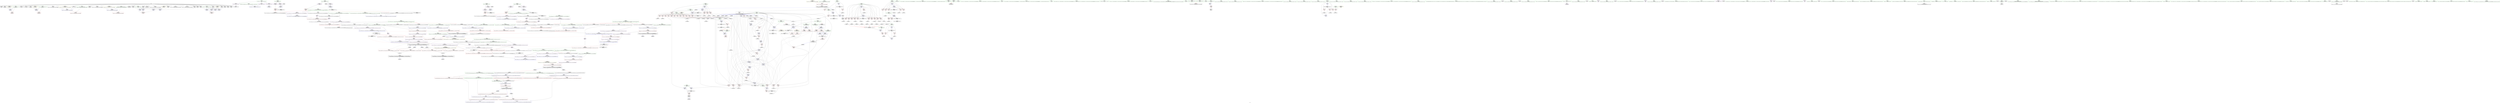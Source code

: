 digraph "SVFG" {
	label="SVFG";

	Node0x556c1ef196f0 [shape=record,color=grey,label="{NodeID: 0\nNullPtr}"];
	Node0x556c1ef196f0 -> Node0x556c1ef61de0[style=solid];
	Node0x556c1ef196f0 -> Node0x556c1ef61ee0[style=solid];
	Node0x556c1ef196f0 -> Node0x556c1ef61fb0[style=solid];
	Node0x556c1ef196f0 -> Node0x556c1ef62080[style=solid];
	Node0x556c1ef196f0 -> Node0x556c1ef62150[style=solid];
	Node0x556c1ef196f0 -> Node0x556c1ef62220[style=solid];
	Node0x556c1ef196f0 -> Node0x556c1ef622f0[style=solid];
	Node0x556c1ef196f0 -> Node0x556c1ef623c0[style=solid];
	Node0x556c1ef196f0 -> Node0x556c1ef62490[style=solid];
	Node0x556c1ef196f0 -> Node0x556c1ef62560[style=solid];
	Node0x556c1ef196f0 -> Node0x556c1ef62630[style=solid];
	Node0x556c1ef196f0 -> Node0x556c1ef62700[style=solid];
	Node0x556c1ef196f0 -> Node0x556c1ef627d0[style=solid];
	Node0x556c1ef196f0 -> Node0x556c1ef628a0[style=solid];
	Node0x556c1ef196f0 -> Node0x556c1ef62970[style=solid];
	Node0x556c1ef196f0 -> Node0x556c1ef62a40[style=solid];
	Node0x556c1ef196f0 -> Node0x556c1ef62b10[style=solid];
	Node0x556c1ef196f0 -> Node0x556c1ef62be0[style=solid];
	Node0x556c1ef196f0 -> Node0x556c1ef62cb0[style=solid];
	Node0x556c1ef196f0 -> Node0x556c1ef62d80[style=solid];
	Node0x556c1ef196f0 -> Node0x556c1ef62e50[style=solid];
	Node0x556c1ef196f0 -> Node0x556c1ef62f20[style=solid];
	Node0x556c1ef196f0 -> Node0x556c1ef62ff0[style=solid];
	Node0x556c1ef196f0 -> Node0x556c1ef630c0[style=solid];
	Node0x556c1ef196f0 -> Node0x556c1ef63190[style=solid];
	Node0x556c1ef196f0 -> Node0x556c1ef6e5e0[style=solid];
	Node0x556c1eff38f0 [shape=record,color=black,label="{NodeID: 941\n523 = PHI(284, 405, )\n1st arg _ZSt7reverseIN9__gnu_cxx17__normal_iteratorIPcNSt7__cxx1112basic_stringIcSt11char_traitsIcESaIcEEEEEEvT_SA_ }"];
	Node0x556c1eff38f0 -> Node0x556c1ef65170[style=solid];
	Node0x556c1ef6afe0 [shape=record,color=red,label="{NodeID: 277\n468\<--207\n\<--res\n_Z5solvev\n}"];
	Node0x556c1ef6afe0 -> Node0x556c1ef83260[style=solid];
	Node0x556c1ef5bbc0 [shape=record,color=green,label="{NodeID: 111\n661\<--662\nagg.tmp4\<--agg.tmp4_field_insensitive\n_ZSt9__reverseIN9__gnu_cxx17__normal_iteratorIPcNSt7__cxx1112basic_stringIcSt11char_traitsIcESaIcEEEEEEvT_SA_St26random_access_iterator_tag\n}"];
	Node0x556c1ef5bbc0 -> Node0x556c1ef63f90[style=solid];
	Node0x556c1ef5bbc0 -> Node0x556c1ef5fc00[style=solid];
	Node0x556c1ef64d60 [shape=record,color=blue,label="{NodeID: 388\n207\<--480\nres\<--add111\n_Z5solvev\n}"];
	Node0x556c1ef64d60 -> Node0x556c1ef6b250[style=dashed];
	Node0x556c1ef64d60 -> Node0x556c1ef64e30[style=dashed];
	Node0x556c1ef601b0 [shape=record,color=purple,label="{NodeID: 222\n766\<--762\ncoerce.dive\<--__a\n_ZSt9iter_swapIN9__gnu_cxx17__normal_iteratorIPcNSt7__cxx1112basic_stringIcSt11char_traitsIcESaIcEEEEES9_EvT_T0_\n}"];
	Node0x556c1ef601b0 -> Node0x556c1ef66280[style=solid];
	Node0x556c1ef5c5d0 [shape=record,color=green,label="{NodeID: 56\n191\<--192\ndigs\<--digs_field_insensitive\n_Z5solvev\n}"];
	Node0x556c1ef5c5d0 -> Node0x556c1ef69e00[style=solid];
	Node0x556c1ef5c5d0 -> Node0x556c1ef69ed0[style=solid];
	Node0x556c1ef5c5d0 -> Node0x556c1ef69fa0[style=solid];
	Node0x556c1ef5c5d0 -> Node0x556c1ef6a070[style=solid];
	Node0x556c1ef5c5d0 -> Node0x556c1ef6a140[style=solid];
	Node0x556c1ef5c5d0 -> Node0x556c1ef6a210[style=solid];
	Node0x556c1ef5c5d0 -> Node0x556c1ef6a2e0[style=solid];
	Node0x556c1ef5c5d0 -> Node0x556c1ef6a3b0[style=solid];
	Node0x556c1ef5c5d0 -> Node0x556c1ef6a480[style=solid];
	Node0x556c1ef5c5d0 -> Node0x556c1ef6a550[style=solid];
	Node0x556c1ef5c5d0 -> Node0x556c1ef6a620[style=solid];
	Node0x556c1ef5c5d0 -> Node0x556c1ef6f0a0[style=solid];
	Node0x556c1ef5c5d0 -> Node0x556c1ef6f170[style=solid];
	Node0x556c1eff93c0 [shape=record,color=black,label="{NodeID: 997\n727 = PHI(789, )\n}"];
	Node0x556c1eff93c0 -> Node0x556c1ef6d060[style=solid];
	Node0x556c1ef845e0 [shape=record,color=grey,label="{NodeID: 665\n249 = Binary(248, 69, )\n}"];
	Node0x556c1ef845e0 -> Node0x556c1ef6f240[style=solid];
	Node0x556c1ef6dd60 [shape=record,color=red,label="{NodeID: 333\n820\<--819\n\<--call2\n_ZSt4swapIcENSt9enable_ifIXsr6__and_ISt6__not_ISt15__is_tuple_likeIT_EESt21is_move_constructibleIS3_ESt18is_move_assignableIS3_EEE5valueEvE4typeERS3_SC_\n}"];
	Node0x556c1ef6dd60 -> Node0x556c1ef74770[style=solid];
	Node0x556c1ef635d0 [shape=record,color=black,label="{NodeID: 167\n138\<--156\n_Z3toiNSt7__cxx1112basic_stringIcSt11char_traitsIcESaIcEEE_ret\<--\n_Z3toiNSt7__cxx1112basic_stringIcSt11char_traitsIcESaIcEEE\n|{<s0>20|<s1>37}}"];
	Node0x556c1ef635d0:s0 -> Node0x556c1eff6a10[style=solid,color=blue];
	Node0x556c1ef635d0:s1 -> Node0x556c1eff7520[style=solid,color=blue];
	Node0x556c1ef38c60 [shape=record,color=green,label="{NodeID: 1\n7\<--1\n__dso_handle\<--dummyObj\nGlob }"];
	Node0x556c1eff3a40 [shape=record,color=black,label="{NodeID: 942\n713 = PHI(653, )\n0th arg _ZN9__gnu_cxxeqIPcNSt7__cxx1112basic_stringIcSt11char_traitsIcESaIcEEEEEbRKNS_17__normal_iteratorIT_T0_EESD_ }"];
	Node0x556c1eff3a40 -> Node0x556c1ef65da0[style=solid];
	Node0x556c1ef6b0b0 [shape=record,color=red,label="{NodeID: 278\n471\<--207\n\<--res\n_Z5solvev\n}"];
	Node0x556c1ef6b0b0 -> Node0x556c1ef82f60[style=solid];
	Node0x556c1ef5bc90 [shape=record,color=green,label="{NodeID: 112\n668\<--669\n_ZN9__gnu_cxxeqIPcNSt7__cxx1112basic_stringIcSt11char_traitsIcESaIcEEEEEbRKNS_17__normal_iteratorIT_T0_EESD_\<--_ZN9__gnu_cxxeqIPcNSt7__cxx1112basic_stringIcSt11char_traitsIcESaIcEEEEEbRKNS_17__normal_iteratorIT_T0_EESD__field_insensitive\n}"];
	Node0x556c1ef64e30 [shape=record,color=blue,label="{NodeID: 389\n207\<--483\nres\<--inc112\n_Z5solvev\n}"];
	Node0x556c1ef64e30 -> Node0x556c1ef6aa30[style=dashed];
	Node0x556c1ef64e30 -> Node0x556c1ef6ab00[style=dashed];
	Node0x556c1ef64e30 -> Node0x556c1ef6abd0[style=dashed];
	Node0x556c1ef64e30 -> Node0x556c1ef6ae40[style=dashed];
	Node0x556c1ef64e30 -> Node0x556c1ef6af10[style=dashed];
	Node0x556c1ef64e30 -> Node0x556c1ef6afe0[style=dashed];
	Node0x556c1ef64e30 -> Node0x556c1ef6b320[style=dashed];
	Node0x556c1ef64e30 -> Node0x556c1ef6b3f0[style=dashed];
	Node0x556c1ef64e30 -> Node0x556c1ef6f7f0[style=dashed];
	Node0x556c1ef64e30 -> Node0x556c1ef6fc00[style=dashed];
	Node0x556c1ef64e30 -> Node0x556c1ef70350[style=dashed];
	Node0x556c1ef64e30 -> Node0x556c1ef64a20[style=dashed];
	Node0x556c1ef64e30 -> Node0x556c1ef64bc0[style=dashed];
	Node0x556c1ef64e30 -> Node0x556c1efb14e0[style=dashed];
	Node0x556c1ef60280 [shape=record,color=purple,label="{NodeID: 223\n768\<--764\ncoerce.dive1\<--__b\n_ZSt9iter_swapIN9__gnu_cxx17__normal_iteratorIPcNSt7__cxx1112basic_stringIcSt11char_traitsIcESaIcEEEEES9_EvT_T0_\n}"];
	Node0x556c1ef60280 -> Node0x556c1ef66350[style=solid];
	Node0x556c1ef5c6a0 [shape=record,color=green,label="{NodeID: 57\n193\<--194\nsrev\<--srev_field_insensitive\n_Z5solvev\n|{<s0>13}}"];
	Node0x556c1ef5c6a0:s0 -> Node0x556c1eff4540[style=solid,color=red];
	Node0x556c1eff9500 [shape=record,color=black,label="{NodeID: 998\n752 = PHI(789, )\n}"];
	Node0x556c1eff9500 -> Node0x556c1ef6d470[style=solid];
	Node0x556c1ef84760 [shape=record,color=grey,label="{NodeID: 666\n246 = Binary(245, 74, )\n}"];
	Node0x556c1ef84760 -> Node0x556c1ef6f170[style=solid];
	Node0x556c1ef6de30 [shape=record,color=red,label="{NodeID: 334\n829\<--826\nthis1\<--this.addr\n_ZNK9__gnu_cxx17__normal_iteratorIPcNSt7__cxx1112basic_stringIcSt11char_traitsIcESaIcEEEEdeEv\n}"];
	Node0x556c1ef6de30 -> Node0x556c1ef605c0[style=solid];
	Node0x556c1ef636a0 [shape=record,color=black,label="{NodeID: 168\n258\<--255\nconv\<--call2\n_Z5solvev\n}"];
	Node0x556c1ef636a0 -> Node0x556c1ef86860[style=solid];
	Node0x556c1ef582d0 [shape=record,color=green,label="{NodeID: 2\n8\<--1\n_ZSt3cin\<--dummyObj\nGlob }"];
	Node0x556c1eff3b50 [shape=record,color=black,label="{NodeID: 943\n714 = PHI(655, )\n1st arg _ZN9__gnu_cxxeqIPcNSt7__cxx1112basic_stringIcSt11char_traitsIcESaIcEEEEEbRKNS_17__normal_iteratorIT_T0_EESD_ }"];
	Node0x556c1eff3b50 -> Node0x556c1ef65e70[style=solid];
	Node0x556c1ef6b180 [shape=record,color=red,label="{NodeID: 279\n479\<--207\n\<--res\n_Z5solvev\n}"];
	Node0x556c1ef6b180 -> Node0x556c1ef83fe0[style=solid];
	Node0x556c1ef5bd90 [shape=record,color=green,label="{NodeID: 113\n673\<--674\n_ZN9__gnu_cxx17__normal_iteratorIPcNSt7__cxx1112basic_stringIcSt11char_traitsIcESaIcEEEEmmEv\<--_ZN9__gnu_cxx17__normal_iteratorIPcNSt7__cxx1112basic_stringIcSt11char_traitsIcESaIcEEEEmmEv_field_insensitive\n}"];
	Node0x556c1ef64f00 [shape=record,color=blue,label="{NodeID: 390\n209\<--498\ni\<--inc122\n_Z5solvev\n}"];
	Node0x556c1ef64f00 -> Node0x556c1ef6b4c0[style=dashed];
	Node0x556c1ef64f00 -> Node0x556c1ef6b590[style=dashed];
	Node0x556c1ef64f00 -> Node0x556c1ef6b660[style=dashed];
	Node0x556c1ef64f00 -> Node0x556c1ef6b730[style=dashed];
	Node0x556c1ef64f00 -> Node0x556c1ef6b800[style=dashed];
	Node0x556c1ef64f00 -> Node0x556c1ef64f00[style=dashed];
	Node0x556c1ef64f00 -> Node0x556c1efb19e0[style=dashed];
	Node0x556c1ef60350 [shape=record,color=purple,label="{NodeID: 224\n784\<--783\n_M_current\<--this1\n_ZN9__gnu_cxx17__normal_iteratorIPcNSt7__cxx1112basic_stringIcSt11char_traitsIcESaIcEEEEppEv\n}"];
	Node0x556c1ef60350 -> Node0x556c1ef6d6e0[style=solid];
	Node0x556c1ef60350 -> Node0x556c1ef664f0[style=solid];
	Node0x556c1ef5c770 [shape=record,color=green,label="{NodeID: 58\n195\<--196\nagg.tmp\<--agg.tmp_field_insensitive\n_Z5solvev\n}"];
	Node0x556c1ef5c770 -> Node0x556c1ef5ec90[style=solid];
	Node0x556c1ef5c770 -> Node0x556c1ef5ed60[style=solid];
	Node0x556c1eff9640 [shape=record,color=black,label="{NodeID: 999\n755 = PHI(789, )\n}"];
	Node0x556c1eff9640 -> Node0x556c1ef6d540[style=solid];
	Node0x556c1efc4820 [shape=record,color=yellow,style=double,label="{NodeID: 833\n14V_1 = ENCHI(MR_14V_0)\npts\{141 \}\nFun[_Z3toiNSt7__cxx1112basic_stringIcSt11char_traitsIcESaIcEEE]}"];
	Node0x556c1efc4820 -> Node0x556c1ef68e90[style=dashed];
	Node0x556c1ef848e0 [shape=record,color=grey,label="{NodeID: 667\n431 = Binary(430, 429, )\n}"];
	Node0x556c1ef848e0 -> Node0x556c1ef70350[style=solid];
	Node0x556c1ef6df00 [shape=record,color=red,label="{NodeID: 335\n831\<--830\n\<--_M_current\n_ZNK9__gnu_cxx17__normal_iteratorIPcNSt7__cxx1112basic_stringIcSt11char_traitsIcESaIcEEEEdeEv\n}"];
	Node0x556c1ef6df00 -> Node0x556c1ef64470[style=solid];
	Node0x556c1ef63770 [shape=record,color=black,label="{NodeID: 169\n184\<--507\n_Z5solvev_ret\<--\n_Z5solvev\n|{<s0>58}}"];
	Node0x556c1ef63770:s0 -> Node0x556c1eff8970[style=solid,color=blue];
	Node0x556c1ef58360 [shape=record,color=green,label="{NodeID: 3\n9\<--1\n.str\<--dummyObj\nGlob }"];
	Node0x556c1eff3c60 [shape=record,color=black,label="{NodeID: 944\n743 = PHI(653, )\n0th arg _ZN9__gnu_cxxltIPcNSt7__cxx1112basic_stringIcSt11char_traitsIcESaIcEEEEEbRKNS_17__normal_iteratorIT_T0_EESD_ }"];
	Node0x556c1eff3c60 -> Node0x556c1ef660e0[style=solid];
	Node0x556c1ef6b250 [shape=record,color=red,label="{NodeID: 280\n482\<--207\n\<--res\n_Z5solvev\n}"];
	Node0x556c1ef6b250 -> Node0x556c1ef839e0[style=solid];
	Node0x556c1ef608e0 [shape=record,color=green,label="{NodeID: 114\n677\<--678\n_ZN9__gnu_cxxltIPcNSt7__cxx1112basic_stringIcSt11char_traitsIcESaIcEEEEEbRKNS_17__normal_iteratorIT_T0_EESD_\<--_ZN9__gnu_cxxltIPcNSt7__cxx1112basic_stringIcSt11char_traitsIcESaIcEEEEEbRKNS_17__normal_iteratorIT_T0_EESD__field_insensitive\n}"];
	Node0x556c1ef64fd0 [shape=record,color=blue,label="{NodeID: 391\n185\<--501\nretval\<--\n_Z5solvev\n}"];
	Node0x556c1ef64fd0 -> Node0x556c1efb0ae0[style=dashed];
	Node0x556c1ef60420 [shape=record,color=purple,label="{NodeID: 225\n786\<--785\nincdec.ptr\<--\n_ZN9__gnu_cxx17__normal_iteratorIPcNSt7__cxx1112basic_stringIcSt11char_traitsIcESaIcEEEEppEv\n}"];
	Node0x556c1ef60420 -> Node0x556c1ef664f0[style=solid];
	Node0x556c1ef5c840 [shape=record,color=green,label="{NodeID: 59\n197\<--198\nagg.tmp5\<--agg.tmp5_field_insensitive\n_Z5solvev\n}"];
	Node0x556c1ef5c840 -> Node0x556c1ef5ee30[style=solid];
	Node0x556c1ef5c840 -> Node0x556c1ef5ef00[style=solid];
	Node0x556c1eff9780 [shape=record,color=black,label="{NodeID: 1000\n770 = PHI(824, )\n|{<s0>74}}"];
	Node0x556c1eff9780:s0 -> Node0x556c1eff3f90[style=solid,color=red];
	Node0x556c1efc4930 [shape=record,color=yellow,style=double,label="{NodeID: 834\n16V_1 = ENCHI(MR_16V_0)\npts\{145 \}\nFun[_Z3toiNSt7__cxx1112basic_stringIcSt11char_traitsIcESaIcEEE]}"];
	Node0x556c1efc4930 -> Node0x556c1ef6ed60[style=dashed];
	Node0x556c1ef84a60 [shape=record,color=grey,label="{NodeID: 668\n394 = Binary(393, 59, )\n|{<s0>32}}"];
	Node0x556c1ef84a60:s0 -> Node0x556c1eff46c0[style=solid,color=red];
	Node0x556c1ef6dfd0 [shape=record,color=red,label="{NodeID: 336\n838\<--835\n\<--__t.addr\n_ZSt4moveIRcEONSt16remove_referenceIT_E4typeEOS2_\n}"];
	Node0x556c1ef6dfd0 -> Node0x556c1ef64540[style=solid];
	Node0x556c1ef63840 [shape=record,color=black,label="{NodeID: 170\n541\<--524\n\<--__first\n_ZSt7reverseIN9__gnu_cxx17__normal_iteratorIPcNSt7__cxx1112basic_stringIcSt11char_traitsIcESaIcEEEEEEvT_SA_\n}"];
	Node0x556c1ef63840 -> Node0x556c1ef5f720[style=solid];
	Node0x556c1ef58610 [shape=record,color=green,label="{NodeID: 4\n11\<--1\n.str.1\<--dummyObj\nGlob }"];
	Node0x556c1eff3d70 [shape=record,color=black,label="{NodeID: 945\n744 = PHI(655, )\n1st arg _ZN9__gnu_cxxltIPcNSt7__cxx1112basic_stringIcSt11char_traitsIcESaIcEEEEEbRKNS_17__normal_iteratorIT_T0_EESD_ }"];
	Node0x556c1eff3d70 -> Node0x556c1ef661b0[style=solid];
	Node0x556c1ef6b320 [shape=record,color=red,label="{NodeID: 281\n491\<--207\n\<--res\n_Z5solvev\n}"];
	Node0x556c1ef6b320 -> Node0x556c1ef84160[style=solid];
	Node0x556c1ef609e0 [shape=record,color=green,label="{NodeID: 115\n691\<--692\n_ZSt9iter_swapIN9__gnu_cxx17__normal_iteratorIPcNSt7__cxx1112basic_stringIcSt11char_traitsIcESaIcEEEEES9_EvT_T0_\<--_ZSt9iter_swapIN9__gnu_cxx17__normal_iteratorIPcNSt7__cxx1112basic_stringIcSt11char_traitsIcESaIcEEEEES9_EvT_T0__field_insensitive\n}"];
	Node0x556c1ef650a0 [shape=record,color=blue,label="{NodeID: 392\n536\<--522\ncoerce.dive\<--__first.coerce\n_ZSt7reverseIN9__gnu_cxx17__normal_iteratorIPcNSt7__cxx1112basic_stringIcSt11char_traitsIcESaIcEEEEEEvT_SA_\n}"];
	Node0x556c1ef650a0 -> Node0x556c1ef6e0a0[style=dashed];
	Node0x556c1ef604f0 [shape=record,color=purple,label="{NodeID: 226\n795\<--794\n_M_current\<--this1\n_ZNK9__gnu_cxx17__normal_iteratorIPcNSt7__cxx1112basic_stringIcSt11char_traitsIcESaIcEEEE4baseEv\n}"];
	Node0x556c1ef604f0 -> Node0x556c1ef643a0[style=solid];
	Node0x556c1ef5c910 [shape=record,color=green,label="{NodeID: 60\n199\<--200\nexn.slot\<--exn.slot_field_insensitive\n_Z5solvev\n}"];
	Node0x556c1ef5c910 -> Node0x556c1ef6a6f0[style=solid];
	Node0x556c1ef5c910 -> Node0x556c1ef6f8c0[style=solid];
	Node0x556c1ef5c910 -> Node0x556c1ef6fa60[style=solid];
	Node0x556c1ef5c910 -> Node0x556c1ef70420[style=solid];
	Node0x556c1ef5c910 -> Node0x556c1ef705c0[style=solid];
	Node0x556c1eff9950 [shape=record,color=black,label="{NodeID: 1001\n773 = PHI(824, )\n|{<s0>74}}"];
	Node0x556c1eff9950:s0 -> Node0x556c1eff40a0[style=solid,color=red];
	Node0x556c1efc4a10 [shape=record,color=yellow,style=double,label="{NodeID: 835\n18V_1 = ENCHI(MR_18V_0)\npts\{147 \}\nFun[_Z3toiNSt7__cxx1112basic_stringIcSt11char_traitsIcESaIcEEE]}"];
	Node0x556c1efc4a10 -> Node0x556c1ef6ee30[style=dashed];
	Node0x556c1ef84be0 [shape=record,color=grey,label="{NodeID: 669\n339 = Binary(338, 337, )\n}"];
	Node0x556c1ef84be0 -> Node0x556c1ef6f7f0[style=solid];
	Node0x556c1ef6e0a0 [shape=record,color=red,label="{NodeID: 337\n849\<--848\ndummyVal\<--offset_0\n_ZSt7reverseIN9__gnu_cxx17__normal_iteratorIPcNSt7__cxx1112basic_stringIcSt11char_traitsIcESaIcEEEEEEvT_SA_\n}"];
	Node0x556c1ef6e0a0 -> Node0x556c1ef65240[style=solid];
	Node0x556c1ef63910 [shape=record,color=black,label="{NodeID: 171\n548\<--526\n\<--__last\n_ZSt7reverseIN9__gnu_cxx17__normal_iteratorIPcNSt7__cxx1112basic_stringIcSt11char_traitsIcESaIcEEEEEEvT_SA_\n}"];
	Node0x556c1ef63910 -> Node0x556c1ef5f8c0[style=solid];
	Node0x556c1ef586a0 [shape=record,color=green,label="{NodeID: 5\n13\<--1\n__PRETTY_FUNCTION__._Z5solvev\<--dummyObj\nGlob }"];
	Node0x556c1eff3e80 [shape=record,color=black,label="{NodeID: 946\n705 = PHI(524, )\n0th arg _ZSt19__iterator_categoryIN9__gnu_cxx17__normal_iteratorIPcNSt7__cxx1112basic_stringIcSt11char_traitsIcESaIcEEEEEENSt15iterator_traitsIT_E17iterator_categoryERKSB_ }"];
	Node0x556c1eff3e80 -> Node0x556c1ef65cd0[style=solid];
	Node0x556c1ef6b3f0 [shape=record,color=red,label="{NodeID: 282\n501\<--207\n\<--res\n_Z5solvev\n}"];
	Node0x556c1ef6b3f0 -> Node0x556c1ef64fd0[style=solid];
	Node0x556c1ef60ae0 [shape=record,color=green,label="{NodeID: 116\n694\<--695\n_ZN9__gnu_cxx17__normal_iteratorIPcNSt7__cxx1112basic_stringIcSt11char_traitsIcESaIcEEEEppEv\<--_ZN9__gnu_cxx17__normal_iteratorIPcNSt7__cxx1112basic_stringIcSt11char_traitsIcESaIcEEEEppEv_field_insensitive\n}"];
	Node0x556c1ef65170 [shape=record,color=blue,label="{NodeID: 393\n538\<--523\ncoerce.dive1\<--__last.coerce\n_ZSt7reverseIN9__gnu_cxx17__normal_iteratorIPcNSt7__cxx1112basic_stringIcSt11char_traitsIcESaIcEEEEEEvT_SA_\n}"];
	Node0x556c1ef65170 -> Node0x556c1ef6e170[style=dashed];
	Node0x556c1ef605c0 [shape=record,color=purple,label="{NodeID: 227\n830\<--829\n_M_current\<--this1\n_ZNK9__gnu_cxx17__normal_iteratorIPcNSt7__cxx1112basic_stringIcSt11char_traitsIcESaIcEEEEdeEv\n}"];
	Node0x556c1ef605c0 -> Node0x556c1ef6df00[style=solid];
	Node0x556c1ef5c9e0 [shape=record,color=green,label="{NodeID: 61\n201\<--202\nehselector.slot\<--ehselector.slot_field_insensitive\n_Z5solvev\n}"];
	Node0x556c1ef5c9e0 -> Node0x556c1ef6a7c0[style=solid];
	Node0x556c1ef5c9e0 -> Node0x556c1ef6f990[style=solid];
	Node0x556c1ef5c9e0 -> Node0x556c1ef6fb30[style=solid];
	Node0x556c1ef5c9e0 -> Node0x556c1ef704f0[style=solid];
	Node0x556c1ef5c9e0 -> Node0x556c1ef70690[style=solid];
	Node0x556c1ef84d60 [shape=record,color=grey,label="{NodeID: 670\n391 = Binary(386, 390, )\n}"];
	Node0x556c1ef84d60 -> Node0x556c1ef6fe70[style=solid];
	Node0x556c1ef6e170 [shape=record,color=red,label="{NodeID: 338\n852\<--851\ndummyVal\<--offset_0\n_ZSt7reverseIN9__gnu_cxx17__normal_iteratorIPcNSt7__cxx1112basic_stringIcSt11char_traitsIcESaIcEEEEEEvT_SA_\n}"];
	Node0x556c1ef6e170 -> Node0x556c1ef65310[style=solid];
	Node0x556c1ef639e0 [shape=record,color=black,label="{NodeID: 172\n540\<--528\n\<--agg.tmp\n_ZSt7reverseIN9__gnu_cxx17__normal_iteratorIPcNSt7__cxx1112basic_stringIcSt11char_traitsIcESaIcEEEEEEvT_SA_\n}"];
	Node0x556c1ef639e0 -> Node0x556c1ef5f650[style=solid];
	Node0x556c1ef58730 [shape=record,color=green,label="{NodeID: 6\n15\<--1\n_ZSt4cerr\<--dummyObj\nGlob }"];
	Node0x556c1eff3f90 [shape=record,color=black,label="{NodeID: 947\n798 = PHI(770, )\n0th arg _ZSt4swapIcENSt9enable_ifIXsr6__and_ISt6__not_ISt15__is_tuple_likeIT_EESt21is_move_constructibleIS3_ESt18is_move_assignableIS3_EEE5valueEvE4typeERS3_SC_ }"];
	Node0x556c1eff3f90 -> Node0x556c1ef66690[style=solid];
	Node0x556c1ef6b4c0 [shape=record,color=red,label="{NodeID: 283\n312\<--209\n\<--i\n_Z5solvev\n}"];
	Node0x556c1ef6b4c0 -> Node0x556c1ef85de0[style=solid];
	Node0x556c1ef60be0 [shape=record,color=green,label="{NodeID: 117\n706\<--707\nretval\<--retval_field_insensitive\n_ZSt19__iterator_categoryIN9__gnu_cxx17__normal_iteratorIPcNSt7__cxx1112basic_stringIcSt11char_traitsIcESaIcEEEEEENSt15iterator_traitsIT_E17iterator_categoryERKSB_\n}"];
	Node0x556c1ef65240 [shape=record,color=blue, style = dotted,label="{NodeID: 394\n847\<--849\noffset_0\<--dummyVal\n_ZSt7reverseIN9__gnu_cxx17__normal_iteratorIPcNSt7__cxx1112basic_stringIcSt11char_traitsIcESaIcEEEEEEvT_SA_\n}"];
	Node0x556c1ef65240 -> Node0x556c1ef6c0f0[style=dashed];
	Node0x556c1ef60690 [shape=record,color=red,label="{NodeID: 228\n64\<--51\n\<--n.addr\n_Z2pwi\n}"];
	Node0x556c1ef60690 -> Node0x556c1ef860e0[style=solid];
	Node0x556c1ef5cab0 [shape=record,color=green,label="{NodeID: 62\n203\<--204\nnrev\<--nrev_field_insensitive\n_Z5solvev\n}"];
	Node0x556c1ef5cab0 -> Node0x556c1ef6a890[style=solid];
	Node0x556c1ef5cab0 -> Node0x556c1ef6a960[style=solid];
	Node0x556c1ef5cab0 -> Node0x556c1ef6f4b0[style=solid];
	Node0x556c1ef84ee0 [shape=record,color=grey,label="{NodeID: 671\n336 = Binary(335, 69, )\n}"];
	Node0x556c1ef84ee0 -> Node0x556c1ef85060[style=solid];
	Node0x556c1ef6e240 [shape=record,color=red,label="{NodeID: 339\n855\<--854\ndummyVal\<--offset_0\n_ZSt9__reverseIN9__gnu_cxx17__normal_iteratorIPcNSt7__cxx1112basic_stringIcSt11char_traitsIcESaIcEEEEEEvT_SA_St26random_access_iterator_tag\n}"];
	Node0x556c1ef6e240 -> Node0x556c1ef65b30[style=solid];
	Node0x556c1ef63ab0 [shape=record,color=black,label="{NodeID: 173\n547\<--530\n\<--agg.tmp2\n_ZSt7reverseIN9__gnu_cxx17__normal_iteratorIPcNSt7__cxx1112basic_stringIcSt11char_traitsIcESaIcEEEEEEvT_SA_\n}"];
	Node0x556c1ef63ab0 -> Node0x556c1ef5f7f0[style=solid];
	Node0x556c1ef587c0 [shape=record,color=green,label="{NodeID: 7\n16\<--1\n.str.2\<--dummyObj\nGlob }"];
	Node0x556c1eff40a0 [shape=record,color=black,label="{NodeID: 948\n799 = PHI(773, )\n1st arg _ZSt4swapIcENSt9enable_ifIXsr6__and_ISt6__not_ISt15__is_tuple_likeIT_EESt21is_move_constructibleIS3_ESt18is_move_assignableIS3_EEE5valueEvE4typeERS3_SC_ }"];
	Node0x556c1eff40a0 -> Node0x556c1ef66760[style=solid];
	Node0x556c1ef6b590 [shape=record,color=red,label="{NodeID: 284\n318\<--209\n\<--i\n_Z5solvev\n}"];
	Node0x556c1ef6b590 -> Node0x556c1ef81d60[style=solid];
	Node0x556c1ef60cb0 [shape=record,color=green,label="{NodeID: 118\n708\<--709\n.addr\<--.addr_field_insensitive\n_ZSt19__iterator_categoryIN9__gnu_cxx17__normal_iteratorIPcNSt7__cxx1112basic_stringIcSt11char_traitsIcESaIcEEEEEENSt15iterator_traitsIT_E17iterator_categoryERKSB_\n}"];
	Node0x556c1ef60cb0 -> Node0x556c1ef65cd0[style=solid];
	Node0x556c1ef65310 [shape=record,color=blue, style = dotted,label="{NodeID: 395\n850\<--852\noffset_0\<--dummyVal\n_ZSt7reverseIN9__gnu_cxx17__normal_iteratorIPcNSt7__cxx1112basic_stringIcSt11char_traitsIcESaIcEEEEEEvT_SA_\n}"];
	Node0x556c1ef65310 -> Node0x556c1ef6c1c0[style=dashed];
	Node0x556c1ef60760 [shape=record,color=red,label="{NodeID: 229\n67\<--53\n\<--r\n_Z2pwi\n}"];
	Node0x556c1ef60760 -> Node0x556c1ef81a60[style=solid];
	Node0x556c1ef5cb80 [shape=record,color=green,label="{NodeID: 63\n205\<--206\nagg.tmp10\<--agg.tmp10_field_insensitive\n_Z5solvev\n|{<s0>20}}"];
	Node0x556c1ef5cb80:s0 -> Node0x556c1eff41b0[style=solid,color=red];
	Node0x556c1ef85060 [shape=record,color=grey,label="{NodeID: 672\n337 = Binary(334, 336, )\n}"];
	Node0x556c1ef85060 -> Node0x556c1ef84be0[style=solid];
	Node0x556c1ef6e310 [shape=record,color=red,label="{NodeID: 340\n858\<--857\ndummyVal\<--offset_0\n_ZSt9__reverseIN9__gnu_cxx17__normal_iteratorIPcNSt7__cxx1112basic_stringIcSt11char_traitsIcESaIcEEEEEEvT_SA_St26random_access_iterator_tag\n}"];
	Node0x556c1ef6e310 -> Node0x556c1ef65c00[style=solid];
	Node0x556c1ef63b80 [shape=record,color=black,label="{NodeID: 174\n578\<--601\n_ZSt3minIxERKT_S2_S2__ret\<--\n_ZSt3minIxERKT_S2_S2_\n|{<s0>41}}"];
	Node0x556c1ef63b80:s0 -> Node0x556c1eff8340[style=solid,color=blue];
	Node0x556c1ef58850 [shape=record,color=green,label="{NodeID: 8\n18\<--1\n.str.3\<--dummyObj\nGlob }"];
	Node0x556c1eff41b0 [shape=record,color=black,label="{NodeID: 949\n139 = PHI(205, 223, )\n0th arg _Z3toiNSt7__cxx1112basic_stringIcSt11char_traitsIcESaIcEEE }"];
	Node0x556c1ef6b660 [shape=record,color=red,label="{NodeID: 285\n452\<--209\n\<--i\n_Z5solvev\n}"];
	Node0x556c1ef6b660 -> Node0x556c1ef86e60[style=solid];
	Node0x556c1ef60d80 [shape=record,color=green,label="{NodeID: 119\n715\<--716\n__lhs.addr\<--__lhs.addr_field_insensitive\n_ZN9__gnu_cxxeqIPcNSt7__cxx1112basic_stringIcSt11char_traitsIcESaIcEEEEEbRKNS_17__normal_iteratorIT_T0_EESD_\n}"];
	Node0x556c1ef60d80 -> Node0x556c1ef6cdf0[style=solid];
	Node0x556c1ef60d80 -> Node0x556c1ef65da0[style=solid];
	Node0x556c1ef653e0 [shape=record,color=blue,label="{NodeID: 396\n583\<--579\n__a.addr\<--__a\n_ZSt3minIxERKT_S2_S2_\n}"];
	Node0x556c1ef653e0 -> Node0x556c1ef6c360[style=dashed];
	Node0x556c1ef653e0 -> Node0x556c1ef6c430[style=dashed];
	Node0x556c1ef60830 [shape=record,color=red,label="{NodeID: 230\n77\<--53\n\<--r\n_Z2pwi\n}"];
	Node0x556c1ef60830 -> Node0x556c1ef63360[style=solid];
	Node0x556c1ef5cc50 [shape=record,color=green,label="{NodeID: 64\n207\<--208\nres\<--res_field_insensitive\n_Z5solvev\n}"];
	Node0x556c1ef5cc50 -> Node0x556c1ef6aa30[style=solid];
	Node0x556c1ef5cc50 -> Node0x556c1ef6ab00[style=solid];
	Node0x556c1ef5cc50 -> Node0x556c1ef6abd0[style=solid];
	Node0x556c1ef5cc50 -> Node0x556c1ef6aca0[style=solid];
	Node0x556c1ef5cc50 -> Node0x556c1ef6ad70[style=solid];
	Node0x556c1ef5cc50 -> Node0x556c1ef6ae40[style=solid];
	Node0x556c1ef5cc50 -> Node0x556c1ef6af10[style=solid];
	Node0x556c1ef5cc50 -> Node0x556c1ef6afe0[style=solid];
	Node0x556c1ef5cc50 -> Node0x556c1ef6b0b0[style=solid];
	Node0x556c1ef5cc50 -> Node0x556c1ef6b180[style=solid];
	Node0x556c1ef5cc50 -> Node0x556c1ef6b250[style=solid];
	Node0x556c1ef5cc50 -> Node0x556c1ef6b320[style=solid];
	Node0x556c1ef5cc50 -> Node0x556c1ef6b3f0[style=solid];
	Node0x556c1ef5cc50 -> Node0x556c1ef6f580[style=solid];
	Node0x556c1ef5cc50 -> Node0x556c1ef6f7f0[style=solid];
	Node0x556c1ef5cc50 -> Node0x556c1ef6fc00[style=solid];
	Node0x556c1ef5cc50 -> Node0x556c1ef6fcd0[style=solid];
	Node0x556c1ef5cc50 -> Node0x556c1ef6fda0[style=solid];
	Node0x556c1ef5cc50 -> Node0x556c1ef70350[style=solid];
	Node0x556c1ef5cc50 -> Node0x556c1ef64a20[style=solid];
	Node0x556c1ef5cc50 -> Node0x556c1ef64bc0[style=solid];
	Node0x556c1ef5cc50 -> Node0x556c1ef64c90[style=solid];
	Node0x556c1ef5cc50 -> Node0x556c1ef64d60[style=solid];
	Node0x556c1ef5cc50 -> Node0x556c1ef64e30[style=solid];
	Node0x556c1efc4df0 [shape=record,color=yellow,style=double,label="{NodeID: 839\n10V_1 = ENCHI(MR_10V_0)\npts\{89 \}\nFun[_Z3tosB5cxx11x]}"];
	Node0x556c1efc4df0 -> Node0x556c1ef6ebc0[style=dashed];
	Node0x556c1ef851e0 [shape=record,color=grey,label="{NodeID: 673\n389 = Binary(388, 330, )\n|{<s0>31}}"];
	Node0x556c1ef851e0:s0 -> Node0x556c1eff4b70[style=solid,color=red];
	Node0x556c1ef6e3e0 [shape=record,color=blue,label="{NodeID: 341\n844\<--21\nllvm.global_ctors_0\<--\nGlob }"];
	Node0x556c1ef63c50 [shape=record,color=black,label="{NodeID: 175\n608\<--640\nmain_ret\<--\nmain\n}"];
	Node0x556c1ef58950 [shape=record,color=green,label="{NodeID: 9\n21\<--1\n\<--dummyObj\nCan only get source location for instruction, argument, global var or function.}"];
	Node0x556c1eff43c0 [shape=record,color=black,label="{NodeID: 950\n732 = PHI(655, 655, )\n0th arg _ZN9__gnu_cxx17__normal_iteratorIPcNSt7__cxx1112basic_stringIcSt11char_traitsIcESaIcEEEEmmEv }"];
	Node0x556c1eff43c0 -> Node0x556c1ef65f40[style=solid];
	Node0x556c1ef6b730 [shape=record,color=red,label="{NodeID: 286\n460\<--209\n\<--i\n_Z5solvev\n}"];
	Node0x556c1ef6b730 -> Node0x556c1ef83860[style=solid];
	Node0x556c1ef60e50 [shape=record,color=green,label="{NodeID: 120\n717\<--718\n__rhs.addr\<--__rhs.addr_field_insensitive\n_ZN9__gnu_cxxeqIPcNSt7__cxx1112basic_stringIcSt11char_traitsIcESaIcEEEEEbRKNS_17__normal_iteratorIT_T0_EESD_\n}"];
	Node0x556c1ef60e50 -> Node0x556c1ef6cec0[style=solid];
	Node0x556c1ef60e50 -> Node0x556c1ef65e70[style=solid];
	Node0x556c1ef654b0 [shape=record,color=blue,label="{NodeID: 397\n585\<--580\n__b.addr\<--__b\n_ZSt3minIxERKT_S2_S2_\n}"];
	Node0x556c1ef654b0 -> Node0x556c1ef6c500[style=dashed];
	Node0x556c1ef654b0 -> Node0x556c1ef6c5d0[style=dashed];
	Node0x556c1ef68a80 [shape=record,color=red,label="{NodeID: 231\n63\<--55\n\<--i\n_Z2pwi\n}"];
	Node0x556c1ef68a80 -> Node0x556c1ef860e0[style=solid];
	Node0x556c1ef5cd20 [shape=record,color=green,label="{NodeID: 65\n209\<--210\ni\<--i_field_insensitive\n_Z5solvev\n}"];
	Node0x556c1ef5cd20 -> Node0x556c1ef6b4c0[style=solid];
	Node0x556c1ef5cd20 -> Node0x556c1ef6b590[style=solid];
	Node0x556c1ef5cd20 -> Node0x556c1ef6b660[style=solid];
	Node0x556c1ef5cd20 -> Node0x556c1ef6b730[style=solid];
	Node0x556c1ef5cd20 -> Node0x556c1ef6b800[style=solid];
	Node0x556c1ef5cd20 -> Node0x556c1ef6f650[style=solid];
	Node0x556c1ef5cd20 -> Node0x556c1ef64f00[style=solid];
	Node0x556c1efc4ed0 [shape=record,color=yellow,style=double,label="{NodeID: 840\n12V_1 = ENCHI(MR_12V_0)\npts\{91 \}\nFun[_Z3tosB5cxx11x]}"];
	Node0x556c1efc4ed0 -> Node0x556c1ef6ec90[style=dashed];
	Node0x556c1ef85360 [shape=record,color=grey,label="{NodeID: 674\n423 = Binary(418, 422, )\n}"];
	Node0x556c1ef85360 -> Node0x556c1ef854e0[style=solid];
	Node0x556c1ef6e4e0 [shape=record,color=blue,label="{NodeID: 342\n845\<--22\nllvm.global_ctors_1\<--_GLOBAL__sub_I_simonlindholm_0_1.cpp\nGlob }"];
	Node0x556c1ef63d20 [shape=record,color=black,label="{NodeID: 176\n681\<--653\n\<--__first\n_ZSt9__reverseIN9__gnu_cxx17__normal_iteratorIPcNSt7__cxx1112basic_stringIcSt11char_traitsIcESaIcEEEEEEvT_SA_St26random_access_iterator_tag\n}"];
	Node0x556c1ef63d20 -> Node0x556c1ef5fda0[style=solid];
	Node0x556c1ef58a50 [shape=record,color=green,label="{NodeID: 10\n59\<--1\n\<--dummyObj\nCan only get source location for instruction, argument, global var or function.}"];
	Node0x556c1eff4540 [shape=record,color=black,label="{NodeID: 951\n82 = PHI(193, 215, )\n0th arg _Z3tosB5cxx11x }"];
	Node0x556c1ef6b800 [shape=record,color=red,label="{NodeID: 287\n497\<--209\n\<--i\n_Z5solvev\n}"];
	Node0x556c1ef6b800 -> Node0x556c1ef824e0[style=solid];
	Node0x556c1ef60f20 [shape=record,color=green,label="{NodeID: 121\n723\<--724\n_ZNK9__gnu_cxx17__normal_iteratorIPcNSt7__cxx1112basic_stringIcSt11char_traitsIcESaIcEEEE4baseEv\<--_ZNK9__gnu_cxx17__normal_iteratorIPcNSt7__cxx1112basic_stringIcSt11char_traitsIcESaIcEEEE4baseEv_field_insensitive\n}"];
	Node0x556c1ef65580 [shape=record,color=blue,label="{NodeID: 398\n581\<--595\nretval\<--\n_ZSt3minIxERKT_S2_S2_\n}"];
	Node0x556c1ef65580 -> Node0x556c1ef9e4e0[style=dashed];
	Node0x556c1ef68b50 [shape=record,color=red,label="{NodeID: 232\n72\<--55\n\<--i\n_Z2pwi\n}"];
	Node0x556c1ef68b50 -> Node0x556c1ef81ee0[style=solid];
	Node0x556c1ef5cdf0 [shape=record,color=green,label="{NodeID: 66\n211\<--212\nprev\<--prev_field_insensitive\n_Z5solvev\n}"];
	Node0x556c1ef5cdf0 -> Node0x556c1ef6b8d0[style=solid];
	Node0x556c1ef5cdf0 -> Node0x556c1ef6f720[style=solid];
	Node0x556c1efc4fb0 [shape=record,color=yellow,style=double,label="{NodeID: 841\n44V_1 = ENCHI(MR_44V_0)\npts\{226 \}\nFun[_ZSt3minIxERKT_S2_S2_]}"];
	Node0x556c1efc4fb0 -> Node0x556c1ef6c770[style=dashed];
	Node0x556c1ef854e0 [shape=record,color=grey,label="{NodeID: 675\n424 = Binary(423, 59, )\n}"];
	Node0x556c1ef854e0 -> Node0x556c1ef70280[style=solid];
	Node0x556c1ef6e5e0 [shape=record,color=blue, style = dotted,label="{NodeID: 343\n846\<--3\nllvm.global_ctors_2\<--dummyVal\nGlob }"];
	Node0x556c1ef63df0 [shape=record,color=black,label="{NodeID: 177\n684\<--655\n\<--__last\n_ZSt9__reverseIN9__gnu_cxx17__normal_iteratorIPcNSt7__cxx1112basic_stringIcSt11char_traitsIcESaIcEEEEEEvT_SA_St26random_access_iterator_tag\n}"];
	Node0x556c1ef63df0 -> Node0x556c1ef5ff40[style=solid];
	Node0x556c1ef58b50 [shape=record,color=green,label="{NodeID: 11\n61\<--1\n\<--dummyObj\nCan only get source location for instruction, argument, global var or function.}"];
	Node0x556c1eff46c0 [shape=record,color=black,label="{NodeID: 952\n83 = PHI(252, 394, )\n1st arg _Z3tosB5cxx11x }"];
	Node0x556c1eff46c0 -> Node0x556c1ef6eaf0[style=solid];
	Node0x556c1ef6b8d0 [shape=record,color=red,label="{NodeID: 288\n492\<--211\n\<--prev\n_Z5solvev\n}"];
	Node0x556c1ef6b8d0 -> Node0x556c1ef84160[style=solid];
	Node0x556c1ef61020 [shape=record,color=green,label="{NodeID: 122\n733\<--734\nthis.addr\<--this.addr_field_insensitive\n_ZN9__gnu_cxx17__normal_iteratorIPcNSt7__cxx1112basic_stringIcSt11char_traitsIcESaIcEEEEmmEv\n}"];
	Node0x556c1ef61020 -> Node0x556c1ef6d130[style=solid];
	Node0x556c1ef61020 -> Node0x556c1ef65f40[style=solid];
	Node0x556c1efaa1e0 [shape=record,color=black,label="{NodeID: 731\nMR_4V_3 = PHI(MR_4V_4, MR_4V_2, )\npts\{54 \}\n}"];
	Node0x556c1efaa1e0 -> Node0x556c1ef60760[style=dashed];
	Node0x556c1efaa1e0 -> Node0x556c1ef60830[style=dashed];
	Node0x556c1efaa1e0 -> Node0x556c1ef6e950[style=dashed];
	Node0x556c1ef65650 [shape=record,color=blue,label="{NodeID: 399\n581\<--598\nretval\<--\n_ZSt3minIxERKT_S2_S2_\n}"];
	Node0x556c1ef65650 -> Node0x556c1ef9e4e0[style=dashed];
	Node0x556c1ef68c20 [shape=record,color=red,label="{NodeID: 233\n98\<--84\n\<--n.addr\n_Z3tosB5cxx11x\n}"];
	Node0x556c1ef5cec0 [shape=record,color=green,label="{NodeID: 67\n213\<--214\nhi\<--hi_field_insensitive\n_Z5solvev\n}"];
	Node0x556c1ef5cec0 -> Node0x556c1ef6b9a0[style=solid];
	Node0x556c1ef5cec0 -> Node0x556c1ef6fe70[style=solid];
	Node0x556c1efc50c0 [shape=record,color=yellow,style=double,label="{NodeID: 842\n46V_1 = ENCHI(MR_46V_0)\npts\{228 \}\nFun[_ZSt3minIxERKT_S2_S2_]}"];
	Node0x556c1efc50c0 -> Node0x556c1ef6c6a0[style=dashed];
	Node0x556c1ef85660 [shape=record,color=grey,label="{NodeID: 676\n388 = Binary(387, 74, )\n}"];
	Node0x556c1ef85660 -> Node0x556c1ef851e0[style=solid];
	Node0x556c1ef6e6e0 [shape=record,color=blue,label="{NodeID: 344\n51\<--50\nn.addr\<--n\n_Z2pwi\n}"];
	Node0x556c1ef6e6e0 -> Node0x556c1ef60690[style=dashed];
	Node0x556c1ef63ec0 [shape=record,color=black,label="{NodeID: 178\n680\<--659\n\<--agg.tmp\n_ZSt9__reverseIN9__gnu_cxx17__normal_iteratorIPcNSt7__cxx1112basic_stringIcSt11char_traitsIcESaIcEEEEEEvT_SA_St26random_access_iterator_tag\n}"];
	Node0x556c1ef63ec0 -> Node0x556c1ef5fcd0[style=solid];
	Node0x556c1ef58c50 [shape=record,color=green,label="{NodeID: 12\n69\<--1\n\<--dummyObj\nCan only get source location for instruction, argument, global var or function.}"];
	Node0x556c1eff4840 [shape=record,color=black,label="{NodeID: 953\n579 = PHI(225, )\n0th arg _ZSt3minIxERKT_S2_S2_ }"];
	Node0x556c1eff4840 -> Node0x556c1ef653e0[style=solid];
	Node0x556c1ef6b9a0 [shape=record,color=red,label="{NodeID: 289\n393\<--213\n\<--hi\n_Z5solvev\n}"];
	Node0x556c1ef6b9a0 -> Node0x556c1ef84a60[style=solid];
	Node0x556c1ef610f0 [shape=record,color=green,label="{NodeID: 123\n745\<--746\n__lhs.addr\<--__lhs.addr_field_insensitive\n_ZN9__gnu_cxxltIPcNSt7__cxx1112basic_stringIcSt11char_traitsIcESaIcEEEEEbRKNS_17__normal_iteratorIT_T0_EESD_\n}"];
	Node0x556c1ef610f0 -> Node0x556c1ef6d2d0[style=solid];
	Node0x556c1ef610f0 -> Node0x556c1ef660e0[style=solid];
	Node0x556c1efaa6e0 [shape=record,color=black,label="{NodeID: 732\nMR_6V_3 = PHI(MR_6V_4, MR_6V_2, )\npts\{56 \}\n}"];
	Node0x556c1efaa6e0 -> Node0x556c1ef68a80[style=dashed];
	Node0x556c1efaa6e0 -> Node0x556c1ef68b50[style=dashed];
	Node0x556c1efaa6e0 -> Node0x556c1ef6ea20[style=dashed];
	Node0x556c1ef65720 [shape=record,color=blue,label="{NodeID: 400\n609\<--61\nretval\<--\nmain\n}"];
	Node0x556c1ef65720 -> Node0x556c1ef6c840[style=dashed];
	Node0x556c1ef68cf0 [shape=record,color=red,label="{NodeID: 234\n116\<--88\nexn\<--exn.slot\n_Z3tosB5cxx11x\n}"];
	Node0x556c1ef5cf90 [shape=record,color=green,label="{NodeID: 68\n215\<--216\ns\<--s_field_insensitive\n_Z5solvev\n|{<s0>32}}"];
	Node0x556c1ef5cf90:s0 -> Node0x556c1eff4540[style=solid,color=red];
	Node0x556c1ef857e0 [shape=record,color=grey,label="{NodeID: 677\n456 = Binary(455, 457, )\n}"];
	Node0x556c1ef857e0 -> Node0x556c1ef64a20[style=solid];
	Node0x556c1ef6e7b0 [shape=record,color=blue,label="{NodeID: 345\n53\<--59\nr\<--\n_Z2pwi\n}"];
	Node0x556c1ef6e7b0 -> Node0x556c1efaa1e0[style=dashed];
	Node0x556c1ef63f90 [shape=record,color=black,label="{NodeID: 179\n683\<--661\n\<--agg.tmp4\n_ZSt9__reverseIN9__gnu_cxx17__normal_iteratorIPcNSt7__cxx1112basic_stringIcSt11char_traitsIcESaIcEEEEEEvT_SA_St26random_access_iterator_tag\n}"];
	Node0x556c1ef63f90 -> Node0x556c1ef5fe70[style=solid];
	Node0x556c1ef58d50 [shape=record,color=green,label="{NodeID: 13\n74\<--1\n\<--dummyObj\nCan only get source location for instruction, argument, global var or function.}"];
	Node0x556c1eff4950 [shape=record,color=black,label="{NodeID: 954\n580 = PHI(227, )\n1st arg _ZSt3minIxERKT_S2_S2_ }"];
	Node0x556c1eff4950 -> Node0x556c1ef654b0[style=solid];
	Node0x556c1ef6ba70 [shape=record,color=red,label="{NodeID: 290\n417\<--221\n\<--lo\n_Z5solvev\n}"];
	Node0x556c1ef6ba70 -> Node0x556c1ef81160[style=solid];
	Node0x556c1ef611c0 [shape=record,color=green,label="{NodeID: 124\n747\<--748\n__rhs.addr\<--__rhs.addr_field_insensitive\n_ZN9__gnu_cxxltIPcNSt7__cxx1112basic_stringIcSt11char_traitsIcESaIcEEEEEbRKNS_17__normal_iteratorIT_T0_EESD_\n}"];
	Node0x556c1ef611c0 -> Node0x556c1ef6d3a0[style=solid];
	Node0x556c1ef611c0 -> Node0x556c1ef661b0[style=solid];
	Node0x556c1ef657f0 [shape=record,color=blue,label="{NodeID: 401\n613\<--61\ni\<--\nmain\n}"];
	Node0x556c1ef657f0 -> Node0x556c1efa5be0[style=dashed];
	Node0x556c1ef68dc0 [shape=record,color=red,label="{NodeID: 235\n117\<--90\nsel\<--ehselector.slot\n_Z3tosB5cxx11x\n}"];
	Node0x556c1ef5d060 [shape=record,color=green,label="{NodeID: 69\n217\<--218\nagg.tmp62\<--agg.tmp62_field_insensitive\n_Z5solvev\n}"];
	Node0x556c1ef5d060 -> Node0x556c1ef5efd0[style=solid];
	Node0x556c1ef5d060 -> Node0x556c1ef5f0a0[style=solid];
	Node0x556c1ef85960 [shape=record,color=grey,label="{NodeID: 678\n358 = Binary(357, 330, )\n|{<s0>28}}"];
	Node0x556c1ef85960:s0 -> Node0x556c1eff4b70[style=solid,color=red];
	Node0x556c1ef6e880 [shape=record,color=blue,label="{NodeID: 346\n55\<--61\ni\<--\n_Z2pwi\n}"];
	Node0x556c1ef6e880 -> Node0x556c1efaa6e0[style=dashed];
	Node0x556c1ef64060 [shape=record,color=black,label="{NodeID: 180\n712\<--729\n_ZN9__gnu_cxxeqIPcNSt7__cxx1112basic_stringIcSt11char_traitsIcESaIcEEEEEbRKNS_17__normal_iteratorIT_T0_EESD__ret\<--cmp\n_ZN9__gnu_cxxeqIPcNSt7__cxx1112basic_stringIcSt11char_traitsIcESaIcEEEEEbRKNS_17__normal_iteratorIT_T0_EESD_\n|{<s0>60}}"];
	Node0x556c1ef64060:s0 -> Node0x556c1eff8c10[style=solid,color=blue];
	Node0x556c1ef58e50 [shape=record,color=green,label="{NodeID: 14\n94\<--1\n\<--dummyObj\nCan only get source location for instruction, argument, global var or function.}"];
	Node0x556c1eff4a60 [shape=record,color=black,label="{NodeID: 955\n779 = PHI(653, )\n0th arg _ZN9__gnu_cxx17__normal_iteratorIPcNSt7__cxx1112basic_stringIcSt11char_traitsIcESaIcEEEEppEv }"];
	Node0x556c1eff4a60 -> Node0x556c1ef66420[style=solid];
	Node0x556c1ef6bb40 [shape=record,color=red,label="{NodeID: 291\n463\<--229\n\<--ndigs\n_Z5solvev\n}"];
	Node0x556c1ef6bb40 -> Node0x556c1ef836e0[style=solid];
	Node0x556c1ef61290 [shape=record,color=green,label="{NodeID: 125\n762\<--763\n__a\<--__a_field_insensitive\n_ZSt9iter_swapIN9__gnu_cxx17__normal_iteratorIPcNSt7__cxx1112basic_stringIcSt11char_traitsIcESaIcEEEEES9_EvT_T0_\n|{|<s1>72}}"];
	Node0x556c1ef61290 -> Node0x556c1ef601b0[style=solid];
	Node0x556c1ef61290:s1 -> Node0x556c1eff5330[style=solid,color=red];
	Node0x556c1ef658c0 [shape=record,color=blue,label="{NodeID: 402\n613\<--637\ni\<--inc\nmain\n}"];
	Node0x556c1ef658c0 -> Node0x556c1efa5be0[style=dashed];
	Node0x556c1ef68e90 [shape=record,color=red,label="{NodeID: 236\n156\<--140\n\<--n\n_Z3toiNSt7__cxx1112basic_stringIcSt11char_traitsIcESaIcEEE\n}"];
	Node0x556c1ef68e90 -> Node0x556c1ef635d0[style=solid];
	Node0x556c1ef5d130 [shape=record,color=green,label="{NodeID: 70\n219\<--220\nagg.tmp65\<--agg.tmp65_field_insensitive\n_Z5solvev\n}"];
	Node0x556c1ef5d130 -> Node0x556c1ef5f170[style=solid];
	Node0x556c1ef5d130 -> Node0x556c1ef5f240[style=solid];
	Node0x556c1ef85ae0 [shape=record,color=grey,label="{NodeID: 679\n357 = Binary(356, 74, )\n}"];
	Node0x556c1ef85ae0 -> Node0x556c1ef85960[style=solid];
	Node0x556c1ef6e950 [shape=record,color=blue,label="{NodeID: 347\n53\<--68\nr\<--mul\n_Z2pwi\n}"];
	Node0x556c1ef6e950 -> Node0x556c1efaa1e0[style=dashed];
	Node0x556c1ef64130 [shape=record,color=black,label="{NodeID: 181\n731\<--736\n_ZN9__gnu_cxx17__normal_iteratorIPcNSt7__cxx1112basic_stringIcSt11char_traitsIcESaIcEEEEmmEv_ret\<--this1\n_ZN9__gnu_cxx17__normal_iteratorIPcNSt7__cxx1112basic_stringIcSt11char_traitsIcESaIcEEEEmmEv\n|{<s0>61|<s1>67}}"];
	Node0x556c1ef64130:s0 -> Node0x556c1eff8d20[style=solid,color=blue];
	Node0x556c1ef64130:s1 -> Node0x556c1eff90b0[style=solid,color=blue];
	Node0x556c1ef58f50 [shape=record,color=green,label="{NodeID: 15\n149\<--1\n\<--dummyObj\nCan only get source location for instruction, argument, global var or function.}"];
	Node0x556c1eff4b70 [shape=record,color=black,label="{NodeID: 956\n50 = PHI(329, 358, 366, 378, 389, 413, 421, 465, 475, )\n0th arg _Z2pwi }"];
	Node0x556c1eff4b70 -> Node0x556c1ef6e6e0[style=solid];
	Node0x556c1ef6bc10 [shape=record,color=red,label="{NodeID: 292\n474\<--229\n\<--ndigs\n_Z5solvev\n}"];
	Node0x556c1ef6bc10 -> Node0x556c1ef82960[style=solid];
	Node0x556c1ef61360 [shape=record,color=green,label="{NodeID: 126\n764\<--765\n__b\<--__b_field_insensitive\n_ZSt9iter_swapIN9__gnu_cxx17__normal_iteratorIPcNSt7__cxx1112basic_stringIcSt11char_traitsIcESaIcEEEEES9_EvT_T0_\n|{|<s1>73}}"];
	Node0x556c1ef61360 -> Node0x556c1ef60280[style=solid];
	Node0x556c1ef61360:s1 -> Node0x556c1eff5330[style=solid,color=red];
	Node0x556c1ef65990 [shape=record,color=blue,label="{NodeID: 403\n663\<--651\ncoerce.dive\<--__first.coerce\n_ZSt9__reverseIN9__gnu_cxx17__normal_iteratorIPcNSt7__cxx1112basic_stringIcSt11char_traitsIcESaIcEEEEEEvT_SA_St26random_access_iterator_tag\n|{|<s2>60}}"];
	Node0x556c1ef65990 -> Node0x556c1ef9e5d0[style=dashed];
	Node0x556c1ef65990 -> Node0x556c1efb50e0[style=dashed];
	Node0x556c1ef65990:s2 -> Node0x556c1efc1c80[style=dashed,color=red];
	Node0x556c1ef68f60 [shape=record,color=red,label="{NodeID: 237\n168\<--144\nexn\<--exn.slot\n_Z3toiNSt7__cxx1112basic_stringIcSt11char_traitsIcESaIcEEE\n}"];
	Node0x556c1ef5d200 [shape=record,color=green,label="{NodeID: 71\n221\<--222\nlo\<--lo_field_insensitive\n_Z5solvev\n}"];
	Node0x556c1ef5d200 -> Node0x556c1ef6ba70[style=solid];
	Node0x556c1ef5d200 -> Node0x556c1ef700e0[style=solid];
	Node0x556c1ef85c60 [shape=record,color=grey,label="{NodeID: 680\n360 = Binary(355, 359, )\n}"];
	Node0x556c1ef85c60 -> Node0x556c1ef86fe0[style=solid];
	Node0x556c1ef6ea20 [shape=record,color=blue,label="{NodeID: 348\n55\<--73\ni\<--inc\n_Z2pwi\n}"];
	Node0x556c1ef6ea20 -> Node0x556c1efaa6e0[style=dashed];
	Node0x556c1ef64200 [shape=record,color=black,label="{NodeID: 182\n742\<--757\n_ZN9__gnu_cxxltIPcNSt7__cxx1112basic_stringIcSt11char_traitsIcESaIcEEEEEbRKNS_17__normal_iteratorIT_T0_EESD__ret\<--cmp\n_ZN9__gnu_cxxltIPcNSt7__cxx1112basic_stringIcSt11char_traitsIcESaIcEEEEEbRKNS_17__normal_iteratorIT_T0_EESD_\n|{<s0>62}}"];
	Node0x556c1ef64200:s0 -> Node0x556c1eff8e30[style=solid,color=blue];
	Node0x556c1ef59050 [shape=record,color=green,label="{NodeID: 16\n266\<--1\n\<--dummyObj\nCan only get source location for instruction, argument, global var or function.}"];
	Node0x556c1eff5330 [shape=record,color=black,label="{NodeID: 957\n825 = PHI(762, 764, )\n0th arg _ZNK9__gnu_cxx17__normal_iteratorIPcNSt7__cxx1112basic_stringIcSt11char_traitsIcESaIcEEEEdeEv }"];
	Node0x556c1eff5330 -> Node0x556c1ef74800[style=solid];
	Node0x556c1ef6bce0 [shape=record,color=red,label="{NodeID: 293\n282\<--281\n\<--coerce.dive8\n_Z5solvev\n|{<s0>18}}"];
	Node0x556c1ef6bce0:s0 -> Node0x556c1eff37a0[style=solid,color=red];
	Node0x556c1ef61430 [shape=record,color=green,label="{NodeID: 127\n771\<--772\n_ZNK9__gnu_cxx17__normal_iteratorIPcNSt7__cxx1112basic_stringIcSt11char_traitsIcESaIcEEEEdeEv\<--_ZNK9__gnu_cxx17__normal_iteratorIPcNSt7__cxx1112basic_stringIcSt11char_traitsIcESaIcEEEEdeEv_field_insensitive\n}"];
	Node0x556c1ef65a60 [shape=record,color=blue,label="{NodeID: 404\n665\<--652\ncoerce.dive1\<--__last.coerce\n_ZSt9__reverseIN9__gnu_cxx17__normal_iteratorIPcNSt7__cxx1112basic_stringIcSt11char_traitsIcESaIcEEEEEEvT_SA_St26random_access_iterator_tag\n|{|<s1>60|<s2>61|<s3>61}}"];
	Node0x556c1ef65a60 -> Node0x556c1ef9ead0[style=dashed];
	Node0x556c1ef65a60:s1 -> Node0x556c1efc1c80[style=dashed,color=red];
	Node0x556c1ef65a60:s2 -> Node0x556c1ef6d200[style=dashed,color=red];
	Node0x556c1ef65a60:s3 -> Node0x556c1ef66010[style=dashed,color=red];
	Node0x556c1ef69030 [shape=record,color=red,label="{NodeID: 238\n169\<--146\nsel\<--ehselector.slot\n_Z3toiNSt7__cxx1112basic_stringIcSt11char_traitsIcESaIcEEE\n}"];
	Node0x556c1ef5d2d0 [shape=record,color=green,label="{NodeID: 72\n223\<--224\nagg.tmp72\<--agg.tmp72_field_insensitive\n_Z5solvev\n|{<s0>37}}"];
	Node0x556c1ef5d2d0:s0 -> Node0x556c1eff41b0[style=solid,color=red];
	Node0x556c1ef85de0 [shape=record,color=grey,label="{NodeID: 681\n314 = cmp(312, 313, )\n}"];
	Node0x556c1ef6eaf0 [shape=record,color=blue,label="{NodeID: 349\n84\<--83\nn.addr\<--n\n_Z3tosB5cxx11x\n}"];
	Node0x556c1ef6eaf0 -> Node0x556c1ef68c20[style=dashed];
	Node0x556c1ef642d0 [shape=record,color=black,label="{NodeID: 183\n778\<--783\n_ZN9__gnu_cxx17__normal_iteratorIPcNSt7__cxx1112basic_stringIcSt11char_traitsIcESaIcEEEEppEv_ret\<--this1\n_ZN9__gnu_cxx17__normal_iteratorIPcNSt7__cxx1112basic_stringIcSt11char_traitsIcESaIcEEEEppEv\n|{<s0>66}}"];
	Node0x556c1ef642d0:s0 -> Node0x556c1eff8f70[style=solid,color=blue];
	Node0x556c1ef59150 [shape=record,color=green,label="{NodeID: 17\n299\<--1\n\<--dummyObj\nCan only get source location for instruction, argument, global var or function.}"];
	Node0x556c1eff5480 [shape=record,color=black,label="{NodeID: 958\n834 = PHI(808, 814, 804, )\n0th arg _ZSt4moveIRcEONSt16remove_referenceIT_E4typeEOS2_ }"];
	Node0x556c1eff5480 -> Node0x556c1ef748d0[style=solid];
	Node0x556c1ef6bdb0 [shape=record,color=red,label="{NodeID: 294\n284\<--283\n\<--coerce.dive9\n_Z5solvev\n|{<s0>18}}"];
	Node0x556c1ef6bdb0:s0 -> Node0x556c1eff38f0[style=solid,color=red];
	Node0x556c1ef61530 [shape=record,color=green,label="{NodeID: 128\n775\<--776\n_ZSt4swapIcENSt9enable_ifIXsr6__and_ISt6__not_ISt15__is_tuple_likeIT_EESt21is_move_constructibleIS3_ESt18is_move_assignableIS3_EEE5valueEvE4typeERS3_SC_\<--_ZSt4swapIcENSt9enable_ifIXsr6__and_ISt6__not_ISt15__is_tuple_likeIT_EESt21is_move_constructibleIS3_ESt18is_move_assignableIS3_EEE5valueEvE4typeERS3_SC__field_insensitive\n}"];
	Node0x556c1ef65b30 [shape=record,color=blue, style = dotted,label="{NodeID: 405\n853\<--855\noffset_0\<--dummyVal\n_ZSt9__reverseIN9__gnu_cxx17__normal_iteratorIPcNSt7__cxx1112basic_stringIcSt11char_traitsIcESaIcEEEEEEvT_SA_St26random_access_iterator_tag\n}"];
	Node0x556c1ef65b30 -> Node0x556c1ef6cc50[style=dashed];
	Node0x556c1ef65b30 -> Node0x556c1ef65b30[style=dashed];
	Node0x556c1ef65b30 -> Node0x556c1ef9efd0[style=dashed];
	Node0x556c1ef69100 [shape=record,color=red,label="{NodeID: 239\n507\<--185\n\<--retval\n_Z5solvev\n}"];
	Node0x556c1ef69100 -> Node0x556c1ef63770[style=solid];
	Node0x556c1ef5d3a0 [shape=record,color=green,label="{NodeID: 73\n225\<--226\nref.tmp\<--ref.tmp_field_insensitive\n_Z5solvev\n|{|<s1>41}}"];
	Node0x556c1ef5d3a0 -> Node0x556c1ef701b0[style=solid];
	Node0x556c1ef5d3a0:s1 -> Node0x556c1eff4840[style=solid,color=red];
	Node0x556c1ef85f60 [shape=record,color=grey,label="{NodeID: 682\n332 = cmp(326, 331, )\n}"];
	Node0x556c1ef6ebc0 [shape=record,color=blue,label="{NodeID: 350\n88\<--110\nexn.slot\<--\n_Z3tosB5cxx11x\n}"];
	Node0x556c1ef6ebc0 -> Node0x556c1ef68cf0[style=dashed];
	Node0x556c1ef643a0 [shape=record,color=black,label="{NodeID: 184\n789\<--795\n_ZNK9__gnu_cxx17__normal_iteratorIPcNSt7__cxx1112basic_stringIcSt11char_traitsIcESaIcEEEE4baseEv_ret\<--_M_current\n_ZNK9__gnu_cxx17__normal_iteratorIPcNSt7__cxx1112basic_stringIcSt11char_traitsIcESaIcEEEE4baseEv\n|{<s0>68|<s1>69|<s2>70|<s3>71}}"];
	Node0x556c1ef643a0:s0 -> Node0x556c1eff91f0[style=solid,color=blue];
	Node0x556c1ef643a0:s1 -> Node0x556c1eff93c0[style=solid,color=blue];
	Node0x556c1ef643a0:s2 -> Node0x556c1eff9500[style=solid,color=blue];
	Node0x556c1ef643a0:s3 -> Node0x556c1eff9640[style=solid,color=blue];
	Node0x556c1ef59250 [shape=record,color=green,label="{NodeID: 18\n330\<--1\n\<--dummyObj\nCan only get source location for instruction, argument, global var or function.}"];
	Node0x556c1eff6810 [shape=record,color=black,label="{NodeID: 959\n99 = PHI()\n}"];
	Node0x556c1ef6be80 [shape=record,color=red,label="{NodeID: 295\n403\<--402\n\<--coerce.dive68\n_Z5solvev\n|{<s0>35}}"];
	Node0x556c1ef6be80:s0 -> Node0x556c1eff37a0[style=solid,color=red];
	Node0x556c1ef61630 [shape=record,color=green,label="{NodeID: 129\n780\<--781\nthis.addr\<--this.addr_field_insensitive\n_ZN9__gnu_cxx17__normal_iteratorIPcNSt7__cxx1112basic_stringIcSt11char_traitsIcESaIcEEEEppEv\n}"];
	Node0x556c1ef61630 -> Node0x556c1ef6d610[style=solid];
	Node0x556c1ef61630 -> Node0x556c1ef66420[style=solid];
	Node0x556c1ef65c00 [shape=record,color=blue, style = dotted,label="{NodeID: 406\n856\<--858\noffset_0\<--dummyVal\n_ZSt9__reverseIN9__gnu_cxx17__normal_iteratorIPcNSt7__cxx1112basic_stringIcSt11char_traitsIcESaIcEEEEEEvT_SA_St26random_access_iterator_tag\n}"];
	Node0x556c1ef65c00 -> Node0x556c1ef6cd20[style=dashed];
	Node0x556c1ef65c00 -> Node0x556c1ef65c00[style=dashed];
	Node0x556c1ef65c00 -> Node0x556c1ef9f4d0[style=dashed];
	Node0x556c1ef691d0 [shape=record,color=red,label="{NodeID: 240\n232\<--187\n\<--n\n_Z5solvev\n}"];
	Node0x556c1ef691d0 -> Node0x556c1ef863e0[style=solid];
	Node0x556c1ef5d470 [shape=record,color=green,label="{NodeID: 74\n227\<--228\nref.tmp81\<--ref.tmp81_field_insensitive\n_Z5solvev\n|{|<s1>41}}"];
	Node0x556c1ef5d470 -> Node0x556c1ef70280[style=solid];
	Node0x556c1ef5d470:s1 -> Node0x556c1eff4950[style=solid,color=red];
	Node0x556c1ef860e0 [shape=record,color=grey,label="{NodeID: 683\n65 = cmp(63, 64, )\n}"];
	Node0x556c1ef6ec90 [shape=record,color=blue,label="{NodeID: 351\n90\<--112\nehselector.slot\<--\n_Z3tosB5cxx11x\n}"];
	Node0x556c1ef6ec90 -> Node0x556c1ef68dc0[style=dashed];
	Node0x556c1ef64470 [shape=record,color=black,label="{NodeID: 185\n824\<--831\n_ZNK9__gnu_cxx17__normal_iteratorIPcNSt7__cxx1112basic_stringIcSt11char_traitsIcESaIcEEEEdeEv_ret\<--\n_ZNK9__gnu_cxx17__normal_iteratorIPcNSt7__cxx1112basic_stringIcSt11char_traitsIcESaIcEEEEdeEv\n|{<s0>72|<s1>73}}"];
	Node0x556c1ef64470:s0 -> Node0x556c1eff9780[style=solid,color=blue];
	Node0x556c1ef64470:s1 -> Node0x556c1eff9950[style=solid,color=blue];
	Node0x556c1ef59350 [shape=record,color=green,label="{NodeID: 19\n362\<--1\n\<--dummyObj\nCan only get source location for instruction, argument, global var or function.}"];
	Node0x556c1eff6910 [shape=record,color=black,label="{NodeID: 960\n231 = PHI()\n}"];
	Node0x556c1ef6bf50 [shape=record,color=red,label="{NodeID: 296\n405\<--404\n\<--coerce.dive69\n_Z5solvev\n|{<s0>35}}"];
	Node0x556c1ef6bf50:s0 -> Node0x556c1eff38f0[style=solid,color=red];
	Node0x556c1ef61700 [shape=record,color=green,label="{NodeID: 130\n791\<--792\nthis.addr\<--this.addr_field_insensitive\n_ZNK9__gnu_cxx17__normal_iteratorIPcNSt7__cxx1112basic_stringIcSt11char_traitsIcESaIcEEEE4baseEv\n}"];
	Node0x556c1ef61700 -> Node0x556c1ef6d7b0[style=solid];
	Node0x556c1ef61700 -> Node0x556c1ef665c0[style=solid];
	Node0x556c1ef65cd0 [shape=record,color=blue,label="{NodeID: 407\n708\<--705\n.addr\<--\n_ZSt19__iterator_categoryIN9__gnu_cxx17__normal_iteratorIPcNSt7__cxx1112basic_stringIcSt11char_traitsIcESaIcEEEEEENSt15iterator_traitsIT_E17iterator_categoryERKSB_\n}"];
	Node0x556c1ef692a0 [shape=record,color=red,label="{NodeID: 241\n235\<--187\n\<--n\n_Z5solvev\n}"];
	Node0x556c1ef692a0 -> Node0x556c1ef6ef00[style=solid];
	Node0x556c1ef5d540 [shape=record,color=green,label="{NodeID: 75\n229\<--230\nndigs\<--ndigs_field_insensitive\n_Z5solvev\n}"];
	Node0x556c1ef5d540 -> Node0x556c1ef6bb40[style=solid];
	Node0x556c1ef5d540 -> Node0x556c1ef6bc10[style=solid];
	Node0x556c1ef5d540 -> Node0x556c1ef64af0[style=solid];
	Node0x556c1ef86260 [shape=record,color=grey,label="{NodeID: 684\n321 = cmp(319, 320, )\n}"];
	Node0x556c1ef6ed60 [shape=record,color=blue,label="{NodeID: 352\n144\<--162\nexn.slot\<--\n_Z3toiNSt7__cxx1112basic_stringIcSt11char_traitsIcESaIcEEE\n}"];
	Node0x556c1ef6ed60 -> Node0x556c1ef68f60[style=dashed];
	Node0x556c1ef64540 [shape=record,color=black,label="{NodeID: 186\n833\<--838\n_ZSt4moveIRcEONSt16remove_referenceIT_E4typeEOS2__ret\<--\n_ZSt4moveIRcEONSt16remove_referenceIT_E4typeEOS2_\n|{<s0>75|<s1>76|<s2>77}}"];
	Node0x556c1ef64540:s0 -> Node0x556c1eff2ef0[style=solid,color=blue];
	Node0x556c1ef64540:s1 -> Node0x556c1eff3030[style=solid,color=blue];
	Node0x556c1ef64540:s2 -> Node0x556c1eff3170[style=solid,color=blue];
	Node0x556c1ef59450 [shape=record,color=green,label="{NodeID: 20\n457\<--1\n\<--dummyObj\nCan only get source location for instruction, argument, global var or function.}"];
	Node0x556c1eff6a10 [shape=record,color=black,label="{NodeID: 961\n291 = PHI(138, )\n}"];
	Node0x556c1eff6a10 -> Node0x556c1ef6f4b0[style=solid];
	Node0x556c1ef6c020 [shape=record,color=red,label="{NodeID: 297\n429\<--426\n\<--call90\n_Z5solvev\n}"];
	Node0x556c1ef6c020 -> Node0x556c1ef848e0[style=solid];
	Node0x556c1ef617d0 [shape=record,color=green,label="{NodeID: 131\n800\<--801\n__a.addr\<--__a.addr_field_insensitive\n_ZSt4swapIcENSt9enable_ifIXsr6__and_ISt6__not_ISt15__is_tuple_likeIT_EESt21is_move_constructibleIS3_ESt18is_move_assignableIS3_EEE5valueEvE4typeERS3_SC_\n}"];
	Node0x556c1ef617d0 -> Node0x556c1ef6d880[style=solid];
	Node0x556c1ef617d0 -> Node0x556c1ef6d950[style=solid];
	Node0x556c1ef617d0 -> Node0x556c1ef66690[style=solid];
	Node0x556c1ef65da0 [shape=record,color=blue,label="{NodeID: 408\n715\<--713\n__lhs.addr\<--__lhs\n_ZN9__gnu_cxxeqIPcNSt7__cxx1112basic_stringIcSt11char_traitsIcESaIcEEEEEbRKNS_17__normal_iteratorIT_T0_EESD_\n}"];
	Node0x556c1ef65da0 -> Node0x556c1ef6cdf0[style=dashed];
	Node0x556c1ef69370 [shape=record,color=red,label="{NodeID: 242\n242\<--187\n\<--n\n_Z5solvev\n}"];
	Node0x556c1ef69370 -> Node0x556c1ef86ce0[style=solid];
	Node0x556c1ef5d610 [shape=record,color=green,label="{NodeID: 76\n256\<--257\n_ZNKSt7__cxx1112basic_stringIcSt11char_traitsIcESaIcEE4sizeEv\<--_ZNKSt7__cxx1112basic_stringIcSt11char_traitsIcESaIcEE4sizeEv_field_insensitive\n}"];
	Node0x556c1ef863e0 [shape=record,color=grey,label="{NodeID: 685\n233 = cmp(232, 69, )\n}"];
	Node0x556c1ef6ee30 [shape=record,color=blue,label="{NodeID: 353\n146\<--164\nehselector.slot\<--\n_Z3toiNSt7__cxx1112basic_stringIcSt11char_traitsIcESaIcEEE\n}"];
	Node0x556c1ef6ee30 -> Node0x556c1ef69030[style=dashed];
	Node0x556c1ef64610 [shape=record,color=purple,label="{NodeID: 187\n31\<--4\n\<--_ZStL8__ioinit\n__cxx_global_var_init\n}"];
	Node0x556c1ef59550 [shape=record,color=green,label="{NodeID: 21\n478\<--1\n\<--dummyObj\nCan only get source location for instruction, argument, global var or function.}"];
	Node0x556c1eff6c40 [shape=record,color=black,label="{NodeID: 962\n297 = PHI()\n}"];
	Node0x556c1ef81160 [shape=record,color=grey,label="{NodeID: 630\n418 = Binary(417, 59, )\n}"];
	Node0x556c1ef81160 -> Node0x556c1ef85360[style=solid];
	Node0x556c1ef6c0f0 [shape=record,color=red,label="{NodeID: 298\n554\<--553\n\<--coerce.dive4\n_ZSt7reverseIN9__gnu_cxx17__normal_iteratorIPcNSt7__cxx1112basic_stringIcSt11char_traitsIcESaIcEEEEEEvT_SA_\n|{<s0>55}}"];
	Node0x556c1ef6c0f0:s0 -> Node0x556c1ebfe4b0[style=solid,color=red];
	Node0x556c1ef618a0 [shape=record,color=green,label="{NodeID: 132\n802\<--803\n__b.addr\<--__b.addr_field_insensitive\n_ZSt4swapIcENSt9enable_ifIXsr6__and_ISt6__not_ISt15__is_tuple_likeIT_EESt21is_move_constructibleIS3_ESt18is_move_assignableIS3_EEE5valueEvE4typeERS3_SC_\n}"];
	Node0x556c1ef618a0 -> Node0x556c1ef6da20[style=solid];
	Node0x556c1ef618a0 -> Node0x556c1ef6daf0[style=solid];
	Node0x556c1ef618a0 -> Node0x556c1ef66760[style=solid];
	Node0x556c1ef65e70 [shape=record,color=blue,label="{NodeID: 409\n717\<--714\n__rhs.addr\<--__rhs\n_ZN9__gnu_cxxeqIPcNSt7__cxx1112basic_stringIcSt11char_traitsIcESaIcEEEEEbRKNS_17__normal_iteratorIT_T0_EESD_\n}"];
	Node0x556c1ef65e70 -> Node0x556c1ef6cec0[style=dashed];
	Node0x556c1ef69440 [shape=record,color=red,label="{NodeID: 243\n252\<--187\n\<--n\n_Z5solvev\n|{<s0>13}}"];
	Node0x556c1ef69440:s0 -> Node0x556c1eff46c0[style=solid,color=red];
	Node0x556c1ef5d710 [shape=record,color=green,label="{NodeID: 77\n267\<--268\n__assert_fail\<--__assert_fail_field_insensitive\n}"];
	Node0x556c1efc5a10 [shape=record,color=yellow,style=double,label="{NodeID: 852\n90V_1 = ENCHI(MR_90V_0)\npts\{7630000 7650000 \}\nFun[_ZNK9__gnu_cxx17__normal_iteratorIPcNSt7__cxx1112basic_stringIcSt11char_traitsIcESaIcEEEEdeEv]}"];
	Node0x556c1efc5a10 -> Node0x556c1ef6df00[style=dashed];
	Node0x556c1ef86560 [shape=record,color=grey,label="{NodeID: 686\n593 = cmp(590, 592, )\n}"];
	Node0x556c1ef6ef00 [shape=record,color=blue,label="{NodeID: 354\n185\<--235\nretval\<--\n_Z5solvev\n}"];
	Node0x556c1ef6ef00 -> Node0x556c1efb0ae0[style=dashed];
	Node0x556c1ef646e0 [shape=record,color=purple,label="{NodeID: 188\n262\<--9\n\<--.str\n_Z5solvev\n}"];
	Node0x556c1ef59650 [shape=record,color=green,label="{NodeID: 22\n543\<--1\n\<--dummyObj\nCan only get source location for instruction, argument, global var or function.}"];
	Node0x556c1eff6d10 [shape=record,color=black,label="{NodeID: 963\n298 = PHI()\n}"];
	Node0x556c1ef812e0 [shape=record,color=grey,label="{NodeID: 631\n326 = Binary(323, 325, )\n}"];
	Node0x556c1ef812e0 -> Node0x556c1ef85f60[style=solid];
	Node0x556c1ef6c1c0 [shape=record,color=red,label="{NodeID: 299\n556\<--555\n\<--coerce.dive5\n_ZSt7reverseIN9__gnu_cxx17__normal_iteratorIPcNSt7__cxx1112basic_stringIcSt11char_traitsIcESaIcEEEEEEvT_SA_\n|{<s0>55}}"];
	Node0x556c1ef6c1c0:s0 -> Node0x556c1eff32b0[style=solid,color=red];
	Node0x556c1ef61970 [shape=record,color=green,label="{NodeID: 133\n804\<--805\n__tmp\<--__tmp_field_insensitive\n_ZSt4swapIcENSt9enable_ifIXsr6__and_ISt6__not_ISt15__is_tuple_likeIT_EESt21is_move_constructibleIS3_ESt18is_move_assignableIS3_EEE5valueEvE4typeERS3_SC_\n|{|<s1>77}}"];
	Node0x556c1ef61970 -> Node0x556c1ef66830[style=solid];
	Node0x556c1ef61970:s1 -> Node0x556c1eff5480[style=solid,color=red];
	Node0x556c1ef65f40 [shape=record,color=blue,label="{NodeID: 410\n733\<--732\nthis.addr\<--this\n_ZN9__gnu_cxx17__normal_iteratorIPcNSt7__cxx1112basic_stringIcSt11char_traitsIcESaIcEEEEmmEv\n}"];
	Node0x556c1ef65f40 -> Node0x556c1ef6d130[style=dashed];
	Node0x556c1ef69510 [shape=record,color=red,label="{NodeID: 244\n296\<--187\n\<--n\n_Z5solvev\n}"];
	Node0x556c1ef5d810 [shape=record,color=green,label="{NodeID: 78\n272\<--273\n_ZNSt7__cxx1112basic_stringIcSt11char_traitsIcESaIcEE5beginEv\<--_ZNSt7__cxx1112basic_stringIcSt11char_traitsIcESaIcEE5beginEv_field_insensitive\n}"];
	Node0x556c1ef866e0 [shape=record,color=grey,label="{NodeID: 687\n626 = cmp(624, 625, )\n}"];
	Node0x556c1ef6efd0 [shape=record,color=blue,label="{NodeID: 355\n189\<--59\np10\<--\n_Z5solvev\n}"];
	Node0x556c1ef6efd0 -> Node0x556c1ef69ac0[style=dashed];
	Node0x556c1ef6efd0 -> Node0x556c1ef69b90[style=dashed];
	Node0x556c1ef6efd0 -> Node0x556c1ef69c60[style=dashed];
	Node0x556c1ef6efd0 -> Node0x556c1ef69d30[style=dashed];
	Node0x556c1ef6efd0 -> Node0x556c1ef6f240[style=dashed];
	Node0x556c1ef6efd0 -> Node0x556c1efb05e0[style=dashed];
	Node0x556c1ef647b0 [shape=record,color=purple,label="{NodeID: 189\n263\<--11\n\<--.str.1\n_Z5solvev\n}"];
	Node0x556c1ef59750 [shape=record,color=green,label="{NodeID: 23\n544\<--1\n\<--dummyObj\nCan only get source location for instruction, argument, global var or function.}"];
	Node0x556c1eff6de0 [shape=record,color=black,label="{NodeID: 964\n303 = PHI()\n}"];
	Node0x556c1ef81460 [shape=record,color=grey,label="{NodeID: 632\n421 = Binary(420, 330, )\n|{<s0>40}}"];
	Node0x556c1ef81460:s0 -> Node0x556c1eff4b70[style=solid,color=red];
	Node0x556c1ef6c290 [shape=record,color=red,label="{NodeID: 300\n601\<--581\n\<--retval\n_ZSt3minIxERKT_S2_S2_\n}"];
	Node0x556c1ef6c290 -> Node0x556c1ef63b80[style=solid];
	Node0x556c1ef61a40 [shape=record,color=green,label="{NodeID: 134\n810\<--811\n_ZSt4moveIRcEONSt16remove_referenceIT_E4typeEOS2_\<--_ZSt4moveIRcEONSt16remove_referenceIT_E4typeEOS2__field_insensitive\n}"];
	Node0x556c1ef66010 [shape=record,color=blue,label="{NodeID: 411\n737\<--739\n_M_current\<--incdec.ptr\n_ZN9__gnu_cxx17__normal_iteratorIPcNSt7__cxx1112basic_stringIcSt11char_traitsIcESaIcEEEEmmEv\n|{<s0>61|<s1>67}}"];
	Node0x556c1ef66010:s0 -> Node0x556c1efb55e0[style=dashed,color=blue];
	Node0x556c1ef66010:s1 -> Node0x556c1efb55e0[style=dashed,color=blue];
	Node0x556c1ef695e0 [shape=record,color=red,label="{NodeID: 245\n323\<--187\n\<--n\n_Z5solvev\n}"];
	Node0x556c1ef695e0 -> Node0x556c1ef812e0[style=solid];
	Node0x556c1ef5d910 [shape=record,color=green,label="{NodeID: 79\n277\<--278\n_ZNSt7__cxx1112basic_stringIcSt11char_traitsIcESaIcEE3endEv\<--_ZNSt7__cxx1112basic_stringIcSt11char_traitsIcESaIcEE3endEv_field_insensitive\n}"];
	Node0x556c1ef86860 [shape=record,color=grey,label="{NodeID: 688\n259 = cmp(254, 258, )\n}"];
	Node0x556c1ef6f0a0 [shape=record,color=blue,label="{NodeID: 356\n191\<--61\ndigs\<--\n_Z5solvev\n}"];
	Node0x556c1ef6f0a0 -> Node0x556c1ef69e00[style=dashed];
	Node0x556c1ef6f0a0 -> Node0x556c1ef69ed0[style=dashed];
	Node0x556c1ef6f0a0 -> Node0x556c1ef69fa0[style=dashed];
	Node0x556c1ef6f0a0 -> Node0x556c1ef6a070[style=dashed];
	Node0x556c1ef6f0a0 -> Node0x556c1ef6a140[style=dashed];
	Node0x556c1ef6f0a0 -> Node0x556c1ef6a210[style=dashed];
	Node0x556c1ef6f0a0 -> Node0x556c1ef6a2e0[style=dashed];
	Node0x556c1ef6f0a0 -> Node0x556c1ef6a3b0[style=dashed];
	Node0x556c1ef6f0a0 -> Node0x556c1ef6a480[style=dashed];
	Node0x556c1ef6f0a0 -> Node0x556c1ef6a550[style=dashed];
	Node0x556c1ef6f0a0 -> Node0x556c1ef6a620[style=dashed];
	Node0x556c1ef6f0a0 -> Node0x556c1ef6f170[style=dashed];
	Node0x556c1ef6f0a0 -> Node0x556c1efb00e0[style=dashed];
	Node0x556c1ef64880 [shape=record,color=purple,label="{NodeID: 190\n264\<--13\n\<--__PRETTY_FUNCTION__._Z5solvev\n_Z5solvev\n}"];
	Node0x556c1ef59850 [shape=record,color=green,label="{NodeID: 24\n4\<--6\n_ZStL8__ioinit\<--_ZStL8__ioinit_field_insensitive\nGlob }"];
	Node0x556c1ef59850 -> Node0x556c1ef64610[style=solid];
	Node0x556c1eff6eb0 [shape=record,color=black,label="{NodeID: 965\n304 = PHI()\n}"];
	Node0x556c1ef815e0 [shape=record,color=grey,label="{NodeID: 633\n329 = Binary(328, 330, )\n|{<s0>26}}"];
	Node0x556c1ef815e0:s0 -> Node0x556c1eff4b70[style=solid,color=red];
	Node0x556c1ef6c360 [shape=record,color=red,label="{NodeID: 301\n591\<--583\n\<--__a.addr\n_ZSt3minIxERKT_S2_S2_\n}"];
	Node0x556c1ef6c360 -> Node0x556c1ef6c770[style=solid];
	Node0x556c1ef61b40 [shape=record,color=green,label="{NodeID: 135\n826\<--827\nthis.addr\<--this.addr_field_insensitive\n_ZNK9__gnu_cxx17__normal_iteratorIPcNSt7__cxx1112basic_stringIcSt11char_traitsIcESaIcEEEEdeEv\n}"];
	Node0x556c1ef61b40 -> Node0x556c1ef6de30[style=solid];
	Node0x556c1ef61b40 -> Node0x556c1ef74800[style=solid];
	Node0x556c1efae2e0 [shape=record,color=black,label="{NodeID: 744\nMR_42V_3 = PHI(MR_42V_9, MR_42V_1, )\npts\{222 \}\n}"];
	Node0x556c1efae2e0 -> Node0x556c1ef700e0[style=dashed];
	Node0x556c1efae2e0 -> Node0x556c1efae2e0[style=dashed];
	Node0x556c1efae2e0 -> Node0x556c1efb28e0[style=dashed];
	Node0x556c1ef660e0 [shape=record,color=blue,label="{NodeID: 412\n745\<--743\n__lhs.addr\<--__lhs\n_ZN9__gnu_cxxltIPcNSt7__cxx1112basic_stringIcSt11char_traitsIcESaIcEEEEEbRKNS_17__normal_iteratorIT_T0_EESD_\n}"];
	Node0x556c1ef660e0 -> Node0x556c1ef6d2d0[style=dashed];
	Node0x556c1ef696b0 [shape=record,color=red,label="{NodeID: 246\n334\<--187\n\<--n\n_Z5solvev\n}"];
	Node0x556c1ef696b0 -> Node0x556c1ef85060[style=solid];
	Node0x556c1ef5da10 [shape=record,color=green,label="{NodeID: 80\n286\<--287\n_ZSt7reverseIN9__gnu_cxx17__normal_iteratorIPcNSt7__cxx1112basic_stringIcSt11char_traitsIcESaIcEEEEEEvT_SA_\<--_ZSt7reverseIN9__gnu_cxx17__normal_iteratorIPcNSt7__cxx1112basic_stringIcSt11char_traitsIcESaIcEEEEEEvT_SA__field_insensitive\n}"];
	Node0x556c1ef869e0 [shape=record,color=grey,label="{NodeID: 689\n757 = cmp(753, 756, )\n}"];
	Node0x556c1ef869e0 -> Node0x556c1ef64200[style=solid];
	Node0x556c1ef6f170 [shape=record,color=blue,label="{NodeID: 357\n191\<--246\ndigs\<--inc\n_Z5solvev\n}"];
	Node0x556c1ef6f170 -> Node0x556c1ef69e00[style=dashed];
	Node0x556c1ef6f170 -> Node0x556c1ef69ed0[style=dashed];
	Node0x556c1ef6f170 -> Node0x556c1ef69fa0[style=dashed];
	Node0x556c1ef6f170 -> Node0x556c1ef6a070[style=dashed];
	Node0x556c1ef6f170 -> Node0x556c1ef6a140[style=dashed];
	Node0x556c1ef6f170 -> Node0x556c1ef6a210[style=dashed];
	Node0x556c1ef6f170 -> Node0x556c1ef6a2e0[style=dashed];
	Node0x556c1ef6f170 -> Node0x556c1ef6a3b0[style=dashed];
	Node0x556c1ef6f170 -> Node0x556c1ef6a480[style=dashed];
	Node0x556c1ef6f170 -> Node0x556c1ef6a550[style=dashed];
	Node0x556c1ef6f170 -> Node0x556c1ef6a620[style=dashed];
	Node0x556c1ef6f170 -> Node0x556c1ef6f170[style=dashed];
	Node0x556c1ef6f170 -> Node0x556c1efb00e0[style=dashed];
	Node0x556c1ef64950 [shape=record,color=purple,label="{NodeID: 191\n487\<--16\n\<--.str.2\n_Z5solvev\n}"];
	Node0x556c1ef59950 [shape=record,color=green,label="{NodeID: 25\n20\<--24\nllvm.global_ctors\<--llvm.global_ctors_field_insensitive\nGlob }"];
	Node0x556c1ef59950 -> Node0x556c1ef5e990[style=solid];
	Node0x556c1ef59950 -> Node0x556c1ef5ea90[style=solid];
	Node0x556c1ef59950 -> Node0x556c1ef5eb90[style=solid];
	Node0x556c1eff6f80 [shape=record,color=black,label="{NodeID: 966\n32 = PHI()\n}"];
	Node0x556c1ef81760 [shape=record,color=grey,label="{NodeID: 634\n420 = Binary(419, 74, )\n}"];
	Node0x556c1ef81760 -> Node0x556c1ef81460[style=solid];
	Node0x556c1ef6c430 [shape=record,color=red,label="{NodeID: 302\n598\<--583\n\<--__a.addr\n_ZSt3minIxERKT_S2_S2_\n}"];
	Node0x556c1ef6c430 -> Node0x556c1ef65650[style=solid];
	Node0x556c1ef61c10 [shape=record,color=green,label="{NodeID: 136\n835\<--836\n__t.addr\<--__t.addr_field_insensitive\n_ZSt4moveIRcEONSt16remove_referenceIT_E4typeEOS2_\n}"];
	Node0x556c1ef61c10 -> Node0x556c1ef6dfd0[style=solid];
	Node0x556c1ef61c10 -> Node0x556c1ef748d0[style=solid];
	Node0x556c1efae7e0 [shape=record,color=black,label="{NodeID: 745\nMR_44V_3 = PHI(MR_44V_9, MR_44V_1, )\npts\{226 \}\n}"];
	Node0x556c1efae7e0 -> Node0x556c1ef701b0[style=dashed];
	Node0x556c1efae7e0 -> Node0x556c1efae7e0[style=dashed];
	Node0x556c1efae7e0 -> Node0x556c1efb2de0[style=dashed];
	Node0x556c1ef661b0 [shape=record,color=blue,label="{NodeID: 413\n747\<--744\n__rhs.addr\<--__rhs\n_ZN9__gnu_cxxltIPcNSt7__cxx1112basic_stringIcSt11char_traitsIcESaIcEEEEEbRKNS_17__normal_iteratorIT_T0_EESD_\n}"];
	Node0x556c1ef661b0 -> Node0x556c1ef6d3a0[style=dashed];
	Node0x556c1ef69780 [shape=record,color=red,label="{NodeID: 247\n355\<--187\n\<--n\n_Z5solvev\n}"];
	Node0x556c1ef69780 -> Node0x556c1ef85c60[style=solid];
	Node0x556c1ef5db10 [shape=record,color=green,label="{NodeID: 81\n289\<--290\n_ZNSt7__cxx1112basic_stringIcSt11char_traitsIcESaIcEEC1ERKS4_\<--_ZNSt7__cxx1112basic_stringIcSt11char_traitsIcESaIcEEC1ERKS4__field_insensitive\n}"];
	Node0x556c1ef86b60 [shape=record,color=grey,label="{NodeID: 690\n729 = cmp(725, 728, )\n}"];
	Node0x556c1ef86b60 -> Node0x556c1ef64060[style=solid];
	Node0x556c1ef6f240 [shape=record,color=blue,label="{NodeID: 358\n189\<--249\np10\<--mul\n_Z5solvev\n}"];
	Node0x556c1ef6f240 -> Node0x556c1ef69ac0[style=dashed];
	Node0x556c1ef6f240 -> Node0x556c1ef69b90[style=dashed];
	Node0x556c1ef6f240 -> Node0x556c1ef69c60[style=dashed];
	Node0x556c1ef6f240 -> Node0x556c1ef69d30[style=dashed];
	Node0x556c1ef6f240 -> Node0x556c1ef6f240[style=dashed];
	Node0x556c1ef6f240 -> Node0x556c1efb05e0[style=dashed];
	Node0x556c1ef5e8c0 [shape=record,color=purple,label="{NodeID: 192\n631\<--18\n\<--.str.3\nmain\n}"];
	Node0x556c1ef59a50 [shape=record,color=green,label="{NodeID: 26\n25\<--26\n__cxx_global_var_init\<--__cxx_global_var_init_field_insensitive\n}"];
	Node0x556c1eff7050 [shape=record,color=black,label="{NodeID: 967\n153 = PHI()\n}"];
	Node0x556c1ef818e0 [shape=record,color=grey,label="{NodeID: 635\n328 = Binary(327, 74, )\n}"];
	Node0x556c1ef818e0 -> Node0x556c1ef815e0[style=solid];
	Node0x556c1ef6c500 [shape=record,color=red,label="{NodeID: 303\n589\<--585\n\<--__b.addr\n_ZSt3minIxERKT_S2_S2_\n}"];
	Node0x556c1ef6c500 -> Node0x556c1ef6c6a0[style=solid];
	Node0x556c1ef61ce0 [shape=record,color=green,label="{NodeID: 137\n22\<--840\n_GLOBAL__sub_I_simonlindholm_0_1.cpp\<--_GLOBAL__sub_I_simonlindholm_0_1.cpp_field_insensitive\n}"];
	Node0x556c1ef61ce0 -> Node0x556c1ef6e4e0[style=solid];
	Node0x556c1efaece0 [shape=record,color=black,label="{NodeID: 746\nMR_46V_3 = PHI(MR_46V_9, MR_46V_1, )\npts\{228 \}\n}"];
	Node0x556c1efaece0 -> Node0x556c1ef70280[style=dashed];
	Node0x556c1efaece0 -> Node0x556c1efaece0[style=dashed];
	Node0x556c1efaece0 -> Node0x556c1efb32e0[style=dashed];
	Node0x556c1ef66280 [shape=record,color=blue,label="{NodeID: 414\n766\<--760\ncoerce.dive\<--__a.coerce\n_ZSt9iter_swapIN9__gnu_cxx17__normal_iteratorIPcNSt7__cxx1112basic_stringIcSt11char_traitsIcESaIcEEEEES9_EvT_T0_\n|{<s0>72}}"];
	Node0x556c1ef66280:s0 -> Node0x556c1efc5a10[style=dashed,color=red];
	Node0x556c1ef69850 [shape=record,color=red,label="{NodeID: 248\n375\<--187\n\<--n\n_Z5solvev\n}"];
	Node0x556c1ef69850 -> Node0x556c1ef83e60[style=solid];
	Node0x556c1ef5dc10 [shape=record,color=green,label="{NodeID: 82\n293\<--294\n_ZNSt7__cxx1112basic_stringIcSt11char_traitsIcESaIcEED1Ev\<--_ZNSt7__cxx1112basic_stringIcSt11char_traitsIcESaIcEED1Ev_field_insensitive\n}"];
	Node0x556c1ef86ce0 [shape=record,color=grey,label="{NodeID: 691\n243 = cmp(241, 242, )\n}"];
	Node0x556c1ef6f310 [shape=record,color=blue,label="{NodeID: 359\n274\<--271\ncoerce.dive\<--call4\n_Z5solvev\n}"];
	Node0x556c1ef6f310 -> Node0x556c1ef6bce0[style=dashed];
	Node0x556c1ef6f310 -> Node0x556c1efb3ce0[style=dashed];
	Node0x556c1ef5e990 [shape=record,color=purple,label="{NodeID: 193\n844\<--20\nllvm.global_ctors_0\<--llvm.global_ctors\nGlob }"];
	Node0x556c1ef5e990 -> Node0x556c1ef6e3e0[style=solid];
	Node0x556c1ef59b50 [shape=record,color=green,label="{NodeID: 27\n29\<--30\n_ZNSt8ios_base4InitC1Ev\<--_ZNSt8ios_base4InitC1Ev_field_insensitive\n}"];
	Node0x556c1eff7150 [shape=record,color=black,label="{NodeID: 968\n390 = PHI(49, )\n}"];
	Node0x556c1eff7150 -> Node0x556c1ef84d60[style=solid];
	Node0x556c1ef81a60 [shape=record,color=grey,label="{NodeID: 636\n68 = Binary(67, 69, )\n}"];
	Node0x556c1ef81a60 -> Node0x556c1ef6e950[style=solid];
	Node0x556c1ef6c5d0 [shape=record,color=red,label="{NodeID: 304\n595\<--585\n\<--__b.addr\n_ZSt3minIxERKT_S2_S2_\n}"];
	Node0x556c1ef6c5d0 -> Node0x556c1ef65580[style=solid];
	Node0x556c1ef61de0 [shape=record,color=black,label="{NodeID: 138\n2\<--3\ndummyVal\<--dummyVal\n}"];
	Node0x556c1efaf1e0 [shape=record,color=black,label="{NodeID: 747\nMR_48V_3 = PHI(MR_48V_4, MR_48V_1, )\npts\{230 \}\n}"];
	Node0x556c1efaf1e0 -> Node0x556c1ef64af0[style=dashed];
	Node0x556c1efaf1e0 -> Node0x556c1efaf1e0[style=dashed];
	Node0x556c1efaf1e0 -> Node0x556c1efb37e0[style=dashed];
	Node0x556c1ef66350 [shape=record,color=blue,label="{NodeID: 415\n768\<--761\ncoerce.dive1\<--__b.coerce\n_ZSt9iter_swapIN9__gnu_cxx17__normal_iteratorIPcNSt7__cxx1112basic_stringIcSt11char_traitsIcESaIcEEEEES9_EvT_T0_\n|{<s0>73}}"];
	Node0x556c1ef66350:s0 -> Node0x556c1efc5a10[style=dashed,color=red];
	Node0x556c1ef69920 [shape=record,color=red,label="{NodeID: 249\n386\<--187\n\<--n\n_Z5solvev\n}"];
	Node0x556c1ef69920 -> Node0x556c1ef84d60[style=solid];
	Node0x556c1ef5dd10 [shape=record,color=green,label="{NodeID: 83\n300\<--301\n_ZStlsISt11char_traitsIcEERSt13basic_ostreamIcT_ES5_c\<--_ZStlsISt11char_traitsIcEERSt13basic_ostreamIcT_ES5_c_field_insensitive\n}"];
	Node0x556c1ef86e60 [shape=record,color=grey,label="{NodeID: 692\n453 = cmp(452, 61, )\n}"];
	Node0x556c1ef6f3e0 [shape=record,color=blue,label="{NodeID: 360\n279\<--276\ncoerce.dive7\<--call6\n_Z5solvev\n}"];
	Node0x556c1ef6f3e0 -> Node0x556c1ef6bdb0[style=dashed];
	Node0x556c1ef6f3e0 -> Node0x556c1efb41e0[style=dashed];
	Node0x556c1ef5ea90 [shape=record,color=purple,label="{NodeID: 194\n845\<--20\nllvm.global_ctors_1\<--llvm.global_ctors\nGlob }"];
	Node0x556c1ef5ea90 -> Node0x556c1ef6e4e0[style=solid];
	Node0x556c1ef59c50 [shape=record,color=green,label="{NodeID: 28\n35\<--36\n__cxa_atexit\<--__cxa_atexit_field_insensitive\n}"];
	Node0x556c1eff7380 [shape=record,color=black,label="{NodeID: 969\n396 = PHI()\n}"];
	Node0x556c1eff7380 -> Node0x556c1ef6ff40[style=solid];
	Node0x556c1efc1c80 [shape=record,color=yellow,style=double,label="{NodeID: 803\n98V_1 = ENCHI(MR_98V_0)\npts\{6540000 6560000 \}\nFun[_ZN9__gnu_cxxeqIPcNSt7__cxx1112basic_stringIcSt11char_traitsIcESaIcEEEEEbRKNS_17__normal_iteratorIT_T0_EESD_]}"];
	Node0x556c1efc1c80 -> Node0x556c1ef6cf90[style=dashed];
	Node0x556c1efc1c80 -> Node0x556c1ef6d060[style=dashed];
	Node0x556c1ef81be0 [shape=record,color=grey,label="{NodeID: 637\n637 = Binary(636, 74, )\n}"];
	Node0x556c1ef81be0 -> Node0x556c1ef658c0[style=solid];
	Node0x556c1ef6c6a0 [shape=record,color=red,label="{NodeID: 305\n590\<--589\n\<--\n_ZSt3minIxERKT_S2_S2_\n}"];
	Node0x556c1ef6c6a0 -> Node0x556c1ef86560[style=solid];
	Node0x556c1ef61ee0 [shape=record,color=black,label="{NodeID: 139\n109\<--3\n\<--dummyVal\n_Z3tosB5cxx11x\n}"];
	Node0x556c1efaf6e0 [shape=record,color=black,label="{NodeID: 748\nMR_54V_3 = PHI(MR_54V_7, MR_54V_1, )\npts\{2180000 \}\n}"];
	Node0x556c1efaf6e0 -> Node0x556c1ef6ff40[style=dashed];
	Node0x556c1efaf6e0 -> Node0x556c1efaf6e0[style=dashed];
	Node0x556c1efaf6e0 -> Node0x556c1efb46e0[style=dashed];
	Node0x556c1ef66420 [shape=record,color=blue,label="{NodeID: 416\n780\<--779\nthis.addr\<--this\n_ZN9__gnu_cxx17__normal_iteratorIPcNSt7__cxx1112basic_stringIcSt11char_traitsIcESaIcEEEEppEv\n}"];
	Node0x556c1ef66420 -> Node0x556c1ef6d610[style=dashed];
	Node0x556c1ef699f0 [shape=record,color=red,label="{NodeID: 250\n411\<--187\n\<--n\n_Z5solvev\n}"];
	Node0x556c1ef699f0 -> Node0x556c1ef82ae0[style=solid];
	Node0x556c1ef5de10 [shape=record,color=green,label="{NodeID: 84\n305\<--306\n_ZSt4endlIcSt11char_traitsIcEERSt13basic_ostreamIT_T0_ES6_\<--_ZSt4endlIcSt11char_traitsIcEERSt13basic_ostreamIT_T0_ES6__field_insensitive\n}"];
	Node0x556c1ef86fe0 [shape=record,color=grey,label="{NodeID: 693\n361 = cmp(360, 362, )\n}"];
	Node0x556c1ef6f4b0 [shape=record,color=blue,label="{NodeID: 361\n203\<--291\nnrev\<--call14\n_Z5solvev\n}"];
	Node0x556c1ef6f4b0 -> Node0x556c1ef6a890[style=dashed];
	Node0x556c1ef6f4b0 -> Node0x556c1ef6a960[style=dashed];
	Node0x556c1ef6f4b0 -> Node0x556c1efb0fe0[style=dashed];
	Node0x556c1ef5eb90 [shape=record,color=purple,label="{NodeID: 195\n846\<--20\nllvm.global_ctors_2\<--llvm.global_ctors\nGlob }"];
	Node0x556c1ef5eb90 -> Node0x556c1ef6e5e0[style=solid];
	Node0x556c1ef59d50 [shape=record,color=green,label="{NodeID: 29\n34\<--40\n_ZNSt8ios_base4InitD1Ev\<--_ZNSt8ios_base4InitD1Ev_field_insensitive\n}"];
	Node0x556c1ef59d50 -> Node0x556c1ef63260[style=solid];
	Node0x556c1eff7450 [shape=record,color=black,label="{NodeID: 970\n399 = PHI()\n}"];
	Node0x556c1eff7450 -> Node0x556c1ef70010[style=solid];
	Node0x556c1ef81d60 [shape=record,color=grey,label="{NodeID: 638\n319 = Binary(318, 74, )\n}"];
	Node0x556c1ef81d60 -> Node0x556c1ef86260[style=solid];
	Node0x556c1ef6c770 [shape=record,color=red,label="{NodeID: 306\n592\<--591\n\<--\n_ZSt3minIxERKT_S2_S2_\n}"];
	Node0x556c1ef6c770 -> Node0x556c1ef86560[style=solid];
	Node0x556c1ef61fb0 [shape=record,color=black,label="{NodeID: 140\n110\<--3\n\<--dummyVal\n_Z3tosB5cxx11x\n}"];
	Node0x556c1ef61fb0 -> Node0x556c1ef6ebc0[style=solid];
	Node0x556c1efafbe0 [shape=record,color=black,label="{NodeID: 749\nMR_56V_3 = PHI(MR_56V_7, MR_56V_1, )\npts\{2200000 \}\n}"];
	Node0x556c1efafbe0 -> Node0x556c1ef70010[style=dashed];
	Node0x556c1efafbe0 -> Node0x556c1efafbe0[style=dashed];
	Node0x556c1efafbe0 -> Node0x556c1efb4be0[style=dashed];
	Node0x556c1ef664f0 [shape=record,color=blue,label="{NodeID: 417\n784\<--786\n_M_current\<--incdec.ptr\n_ZN9__gnu_cxx17__normal_iteratorIPcNSt7__cxx1112basic_stringIcSt11char_traitsIcESaIcEEEEppEv\n|{<s0>66}}"];
	Node0x556c1ef664f0:s0 -> Node0x556c1efb50e0[style=dashed,color=blue];
	Node0x556c1ef69ac0 [shape=record,color=red,label="{NodeID: 251\n241\<--189\n\<--p10\n_Z5solvev\n}"];
	Node0x556c1ef69ac0 -> Node0x556c1ef86ce0[style=solid];
	Node0x556c1ef5df10 [shape=record,color=green,label="{NodeID: 85\n307\<--308\n_ZNSolsEPFRSoS_E\<--_ZNSolsEPFRSoS_E_field_insensitive\n}"];
	Node0x556c1ef9e4e0 [shape=record,color=black,label="{NodeID: 694\nMR_68V_3 = PHI(MR_68V_4, MR_68V_2, )\npts\{582 \}\n}"];
	Node0x556c1ef9e4e0 -> Node0x556c1ef6c290[style=dashed];
	Node0x556c1ef6f580 [shape=record,color=blue,label="{NodeID: 362\n207\<--59\nres\<--\n_Z5solvev\n}"];
	Node0x556c1ef6f580 -> Node0x556c1ef6aa30[style=dashed];
	Node0x556c1ef6f580 -> Node0x556c1ef6ab00[style=dashed];
	Node0x556c1ef6f580 -> Node0x556c1ef6abd0[style=dashed];
	Node0x556c1ef6f580 -> Node0x556c1ef6ae40[style=dashed];
	Node0x556c1ef6f580 -> Node0x556c1ef6af10[style=dashed];
	Node0x556c1ef6f580 -> Node0x556c1ef6afe0[style=dashed];
	Node0x556c1ef6f580 -> Node0x556c1ef6b3f0[style=dashed];
	Node0x556c1ef6f580 -> Node0x556c1ef6f7f0[style=dashed];
	Node0x556c1ef6f580 -> Node0x556c1ef6fc00[style=dashed];
	Node0x556c1ef6f580 -> Node0x556c1ef70350[style=dashed];
	Node0x556c1ef6f580 -> Node0x556c1ef64a20[style=dashed];
	Node0x556c1ef6f580 -> Node0x556c1ef64bc0[style=dashed];
	Node0x556c1ef6f580 -> Node0x556c1efb14e0[style=dashed];
	Node0x556c1ef5ec90 [shape=record,color=purple,label="{NodeID: 196\n274\<--195\ncoerce.dive\<--agg.tmp\n_Z5solvev\n}"];
	Node0x556c1ef5ec90 -> Node0x556c1ef6f310[style=solid];
	Node0x556c1ef59e50 [shape=record,color=green,label="{NodeID: 30\n47\<--48\n_Z2pwi\<--_Z2pwi_field_insensitive\n}"];
	Node0x556c1eff7520 [shape=record,color=black,label="{NodeID: 971\n408 = PHI(138, )\n}"];
	Node0x556c1eff7520 -> Node0x556c1ef700e0[style=solid];
	Node0x556c1ef81ee0 [shape=record,color=grey,label="{NodeID: 639\n73 = Binary(72, 74, )\n}"];
	Node0x556c1ef81ee0 -> Node0x556c1ef6ea20[style=solid];
	Node0x556c1ef6c840 [shape=record,color=red,label="{NodeID: 307\n640\<--609\n\<--retval\nmain\n}"];
	Node0x556c1ef6c840 -> Node0x556c1ef63c50[style=solid];
	Node0x556c1ef62080 [shape=record,color=black,label="{NodeID: 141\n112\<--3\n\<--dummyVal\n_Z3tosB5cxx11x\n}"];
	Node0x556c1ef62080 -> Node0x556c1ef6ec90[style=solid];
	Node0x556c1efb00e0 [shape=record,color=black,label="{NodeID: 750\nMR_26V_2 = PHI(MR_26V_4, MR_26V_1, )\npts\{192 \}\n}"];
	Node0x556c1ef665c0 [shape=record,color=blue,label="{NodeID: 418\n791\<--790\nthis.addr\<--this\n_ZNK9__gnu_cxx17__normal_iteratorIPcNSt7__cxx1112basic_stringIcSt11char_traitsIcESaIcEEEE4baseEv\n}"];
	Node0x556c1ef665c0 -> Node0x556c1ef6d7b0[style=dashed];
	Node0x556c1ef69b90 [shape=record,color=red,label="{NodeID: 252\n248\<--189\n\<--p10\n_Z5solvev\n}"];
	Node0x556c1ef69b90 -> Node0x556c1ef845e0[style=solid];
	Node0x556c1ef5e010 [shape=record,color=green,label="{NodeID: 86\n427\<--428\n_ZSt3minIxERKT_S2_S2_\<--_ZSt3minIxERKT_S2_S2__field_insensitive\n}"];
	Node0x556c1ef9e5d0 [shape=record,color=black,label="{NodeID: 695\nMR_80V_3 = PHI(MR_80V_2, MR_80V_4, )\npts\{6540000 \}\n}"];
	Node0x556c1ef6f650 [shape=record,color=blue,label="{NodeID: 363\n209\<--61\ni\<--\n_Z5solvev\n}"];
	Node0x556c1ef6f650 -> Node0x556c1ef6b4c0[style=dashed];
	Node0x556c1ef6f650 -> Node0x556c1ef6b590[style=dashed];
	Node0x556c1ef6f650 -> Node0x556c1ef6b660[style=dashed];
	Node0x556c1ef6f650 -> Node0x556c1ef6b730[style=dashed];
	Node0x556c1ef6f650 -> Node0x556c1ef6b800[style=dashed];
	Node0x556c1ef6f650 -> Node0x556c1ef64f00[style=dashed];
	Node0x556c1ef6f650 -> Node0x556c1efb19e0[style=dashed];
	Node0x556c1ef5ed60 [shape=record,color=purple,label="{NodeID: 197\n281\<--195\ncoerce.dive8\<--agg.tmp\n_Z5solvev\n}"];
	Node0x556c1ef5ed60 -> Node0x556c1ef6bce0[style=solid];
	Node0x556c1ef59f50 [shape=record,color=green,label="{NodeID: 31\n51\<--52\nn.addr\<--n.addr_field_insensitive\n_Z2pwi\n}"];
	Node0x556c1ef59f50 -> Node0x556c1ef60690[style=solid];
	Node0x556c1ef59f50 -> Node0x556c1ef6e6e0[style=solid];
	Node0x556c1eff76c0 [shape=record,color=black,label="{NodeID: 972\n414 = PHI(49, )\n}"];
	Node0x556c1eff76c0 -> Node0x556c1ef82ae0[style=solid];
	Node0x556c1efa30d0 [shape=record,color=yellow,style=double,label="{NodeID: 806\n98V_1 = ENCHI(MR_98V_0)\npts\{6540000 6560000 \}\nFun[_ZN9__gnu_cxxltIPcNSt7__cxx1112basic_stringIcSt11char_traitsIcESaIcEEEEEbRKNS_17__normal_iteratorIT_T0_EESD_]}"];
	Node0x556c1efa30d0 -> Node0x556c1ef6d470[style=dashed];
	Node0x556c1efa30d0 -> Node0x556c1ef6d540[style=dashed];
	Node0x556c1ef82060 [shape=record,color=grey,label="{NodeID: 640\n325 = Binary(324, 69, )\n}"];
	Node0x556c1ef82060 -> Node0x556c1ef812e0[style=solid];
	Node0x556c1ef6c910 [shape=record,color=red,label="{NodeID: 308\n625\<--611\n\<--N\nmain\n}"];
	Node0x556c1ef6c910 -> Node0x556c1ef866e0[style=solid];
	Node0x556c1ef62150 [shape=record,color=black,label="{NodeID: 142\n118\<--3\nlpad.val\<--dummyVal\n_Z3tosB5cxx11x\n}"];
	Node0x556c1efb05e0 [shape=record,color=black,label="{NodeID: 751\nMR_24V_2 = PHI(MR_24V_4, MR_24V_1, )\npts\{190 \}\n}"];
	Node0x556c1ef66690 [shape=record,color=blue,label="{NodeID: 419\n800\<--798\n__a.addr\<--__a\n_ZSt4swapIcENSt9enable_ifIXsr6__and_ISt6__not_ISt15__is_tuple_likeIT_EESt21is_move_constructibleIS3_ESt18is_move_assignableIS3_EEE5valueEvE4typeERS3_SC_\n}"];
	Node0x556c1ef66690 -> Node0x556c1ef6d880[style=dashed];
	Node0x556c1ef66690 -> Node0x556c1ef6d950[style=dashed];
	Node0x556c1ef69c60 [shape=record,color=red,label="{NodeID: 253\n324\<--189\n\<--p10\n_Z5solvev\n}"];
	Node0x556c1ef69c60 -> Node0x556c1ef82060[style=solid];
	Node0x556c1ef5e110 [shape=record,color=green,label="{NodeID: 87\n489\<--490\n_ZStlsISt11char_traitsIcEERSt13basic_ostreamIcT_ES5_PKc\<--_ZStlsISt11char_traitsIcEERSt13basic_ostreamIcT_ES5_PKc_field_insensitive\n}"];
	Node0x556c1ef9ead0 [shape=record,color=black,label="{NodeID: 696\nMR_82V_3 = PHI(MR_82V_2, MR_82V_5, )\npts\{6560000 \}\n}"];
	Node0x556c1ef6f720 [shape=record,color=blue,label="{NodeID: 364\n211\<--316\nprev\<--\n_Z5solvev\n}"];
	Node0x556c1ef6f720 -> Node0x556c1ef6b8d0[style=dashed];
	Node0x556c1ef6f720 -> Node0x556c1ef6f720[style=dashed];
	Node0x556c1ef6f720 -> Node0x556c1efb1ee0[style=dashed];
	Node0x556c1ef5ee30 [shape=record,color=purple,label="{NodeID: 198\n279\<--197\ncoerce.dive7\<--agg.tmp5\n_Z5solvev\n}"];
	Node0x556c1ef5ee30 -> Node0x556c1ef6f3e0[style=solid];
	Node0x556c1ef5a020 [shape=record,color=green,label="{NodeID: 32\n53\<--54\nr\<--r_field_insensitive\n_Z2pwi\n}"];
	Node0x556c1ef5a020 -> Node0x556c1ef60760[style=solid];
	Node0x556c1ef5a020 -> Node0x556c1ef60830[style=solid];
	Node0x556c1ef5a020 -> Node0x556c1ef6e7b0[style=solid];
	Node0x556c1ef5a020 -> Node0x556c1ef6e950[style=solid];
	Node0x556c1eff7800 [shape=record,color=black,label="{NodeID: 973\n255 = PHI()\n}"];
	Node0x556c1eff7800 -> Node0x556c1ef636a0[style=solid];
	Node0x556c1ef821e0 [shape=record,color=grey,label="{NodeID: 641\n383 = Binary(382, 381, )\n}"];
	Node0x556c1ef821e0 -> Node0x556c1ef6fda0[style=solid];
	Node0x556c1ef6c9e0 [shape=record,color=red,label="{NodeID: 309\n624\<--613\n\<--i\nmain\n}"];
	Node0x556c1ef6c9e0 -> Node0x556c1ef866e0[style=solid];
	Node0x556c1ef62220 [shape=record,color=black,label="{NodeID: 143\n119\<--3\nlpad.val2\<--dummyVal\n_Z3tosB5cxx11x\n}"];
	Node0x556c1efb0ae0 [shape=record,color=black,label="{NodeID: 752\nMR_20V_3 = PHI(MR_20V_4, MR_20V_2, )\npts\{186 \}\n}"];
	Node0x556c1efb0ae0 -> Node0x556c1ef69100[style=dashed];
	Node0x556c1ef66760 [shape=record,color=blue,label="{NodeID: 420\n802\<--799\n__b.addr\<--__b\n_ZSt4swapIcENSt9enable_ifIXsr6__and_ISt6__not_ISt15__is_tuple_likeIT_EESt21is_move_constructibleIS3_ESt18is_move_assignableIS3_EEE5valueEvE4typeERS3_SC_\n}"];
	Node0x556c1ef66760 -> Node0x556c1ef6da20[style=dashed];
	Node0x556c1ef66760 -> Node0x556c1ef6daf0[style=dashed];
	Node0x556c1ef69d30 [shape=record,color=red,label="{NodeID: 254\n335\<--189\n\<--p10\n_Z5solvev\n}"];
	Node0x556c1ef69d30 -> Node0x556c1ef84ee0[style=solid];
	Node0x556c1ef5e210 [shape=record,color=green,label="{NodeID: 88\n524\<--525\n__first\<--__first_field_insensitive\n_ZSt7reverseIN9__gnu_cxx17__normal_iteratorIPcNSt7__cxx1112basic_stringIcSt11char_traitsIcESaIcEEEEEEvT_SA_\n|{|<s2>54}}"];
	Node0x556c1ef5e210 -> Node0x556c1ef63840[style=solid];
	Node0x556c1ef5e210 -> Node0x556c1ef5f310[style=solid];
	Node0x556c1ef5e210:s2 -> Node0x556c1eff3e80[style=solid,color=red];
	Node0x556c1ef9efd0 [shape=record,color=black,label="{NodeID: 697\nMR_84V_2 = PHI(MR_84V_1, MR_84V_3, )\npts\{6600000 \}\n}"];
	Node0x556c1ef6f7f0 [shape=record,color=blue,label="{NodeID: 365\n207\<--339\nres\<--add34\n_Z5solvev\n}"];
	Node0x556c1ef6f7f0 -> Node0x556c1ef6aa30[style=dashed];
	Node0x556c1ef6f7f0 -> Node0x556c1ef6ab00[style=dashed];
	Node0x556c1ef6f7f0 -> Node0x556c1ef6abd0[style=dashed];
	Node0x556c1ef6f7f0 -> Node0x556c1ef6ae40[style=dashed];
	Node0x556c1ef6f7f0 -> Node0x556c1ef6af10[style=dashed];
	Node0x556c1ef6f7f0 -> Node0x556c1ef6afe0[style=dashed];
	Node0x556c1ef6f7f0 -> Node0x556c1ef6b320[style=dashed];
	Node0x556c1ef6f7f0 -> Node0x556c1ef6b3f0[style=dashed];
	Node0x556c1ef6f7f0 -> Node0x556c1ef6f7f0[style=dashed];
	Node0x556c1ef6f7f0 -> Node0x556c1ef6fc00[style=dashed];
	Node0x556c1ef6f7f0 -> Node0x556c1ef70350[style=dashed];
	Node0x556c1ef6f7f0 -> Node0x556c1ef64a20[style=dashed];
	Node0x556c1ef6f7f0 -> Node0x556c1ef64bc0[style=dashed];
	Node0x556c1ef6f7f0 -> Node0x556c1efb14e0[style=dashed];
	Node0x556c1ef5ef00 [shape=record,color=purple,label="{NodeID: 199\n283\<--197\ncoerce.dive9\<--agg.tmp5\n_Z5solvev\n}"];
	Node0x556c1ef5ef00 -> Node0x556c1ef6bdb0[style=solid];
	Node0x556c1ef5a0f0 [shape=record,color=green,label="{NodeID: 33\n55\<--56\ni\<--i_field_insensitive\n_Z2pwi\n}"];
	Node0x556c1ef5a0f0 -> Node0x556c1ef68a80[style=solid];
	Node0x556c1ef5a0f0 -> Node0x556c1ef68b50[style=solid];
	Node0x556c1ef5a0f0 -> Node0x556c1ef6e880[style=solid];
	Node0x556c1ef5a0f0 -> Node0x556c1ef6ea20[style=solid];
	Node0x556c1eff78d0 [shape=record,color=black,label="{NodeID: 974\n271 = PHI()\n}"];
	Node0x556c1eff78d0 -> Node0x556c1ef6f310[style=solid];
	Node0x556c1ef82360 [shape=record,color=grey,label="{NodeID: 642\n377 = Binary(376, 74, )\n}"];
	Node0x556c1ef82360 -> Node0x556c1ef842e0[style=solid];
	Node0x556c1ef6cab0 [shape=record,color=red,label="{NodeID: 310\n628\<--613\n\<--i\nmain\n}"];
	Node0x556c1ef6cab0 -> Node0x556c1ef82660[style=solid];
	Node0x556c1ef622f0 [shape=record,color=black,label="{NodeID: 144\n161\<--3\n\<--dummyVal\n_Z3toiNSt7__cxx1112basic_stringIcSt11char_traitsIcESaIcEEE\n}"];
	Node0x556c1efb0fe0 [shape=record,color=black,label="{NodeID: 753\nMR_32V_2 = PHI(MR_32V_3, MR_32V_1, )\npts\{204 \}\n}"];
	Node0x556c1ef66830 [shape=record,color=blue,label="{NodeID: 421\n804\<--812\n__tmp\<--\n_ZSt4swapIcENSt9enable_ifIXsr6__and_ISt6__not_ISt15__is_tuple_likeIT_EESt21is_move_constructibleIS3_ESt18is_move_assignableIS3_EEE5valueEvE4typeERS3_SC_\n}"];
	Node0x556c1ef66830 -> Node0x556c1ef6dc90[style=dashed];
	Node0x556c1ef66830 -> Node0x556c1ef6dd60[style=dashed];
	Node0x556c1ef69e00 [shape=record,color=red,label="{NodeID: 255\n245\<--191\n\<--digs\n_Z5solvev\n}"];
	Node0x556c1ef69e00 -> Node0x556c1ef84760[style=solid];
	Node0x556c1ef5e2e0 [shape=record,color=green,label="{NodeID: 89\n526\<--527\n__last\<--__last_field_insensitive\n_ZSt7reverseIN9__gnu_cxx17__normal_iteratorIPcNSt7__cxx1112basic_stringIcSt11char_traitsIcESaIcEEEEEEvT_SA_\n}"];
	Node0x556c1ef5e2e0 -> Node0x556c1ef63910[style=solid];
	Node0x556c1ef5e2e0 -> Node0x556c1ef5f3e0[style=solid];
	Node0x556c1ef9f4d0 [shape=record,color=black,label="{NodeID: 698\nMR_86V_2 = PHI(MR_86V_1, MR_86V_3, )\npts\{6620000 \}\n}"];
	Node0x556c1ef6f8c0 [shape=record,color=blue,label="{NodeID: 366\n199\<--343\nexn.slot\<--\n_Z5solvev\n}"];
	Node0x556c1ef6f8c0 -> Node0x556c1ef6a6f0[style=dashed];
	Node0x556c1ef5efd0 [shape=record,color=purple,label="{NodeID: 200\n397\<--217\ncoerce.dive64\<--agg.tmp62\n_Z5solvev\n}"];
	Node0x556c1ef5efd0 -> Node0x556c1ef6ff40[style=solid];
	Node0x556c1ef5a1c0 [shape=record,color=green,label="{NodeID: 34\n79\<--80\n_Z3tosB5cxx11x\<--_Z3tosB5cxx11x_field_insensitive\n}"];
	Node0x556c1eff79a0 [shape=record,color=black,label="{NodeID: 975\n276 = PHI()\n}"];
	Node0x556c1eff79a0 -> Node0x556c1ef6f3e0[style=solid];
	Node0x556c1efa33d0 [shape=record,color=yellow,style=double,label="{NodeID: 809\n76V_1 = ENCHI(MR_76V_0)\npts\{612 \}\nFun[main]}"];
	Node0x556c1efa33d0 -> Node0x556c1ef6c910[style=dashed];
	Node0x556c1ef824e0 [shape=record,color=grey,label="{NodeID: 643\n498 = Binary(497, 74, )\n}"];
	Node0x556c1ef824e0 -> Node0x556c1ef64f00[style=solid];
	Node0x556c1ef6cb80 [shape=record,color=red,label="{NodeID: 311\n636\<--613\n\<--i\nmain\n}"];
	Node0x556c1ef6cb80 -> Node0x556c1ef81be0[style=solid];
	Node0x556c1ef623c0 [shape=record,color=black,label="{NodeID: 145\n162\<--3\n\<--dummyVal\n_Z3toiNSt7__cxx1112basic_stringIcSt11char_traitsIcESaIcEEE\n}"];
	Node0x556c1ef623c0 -> Node0x556c1ef6ed60[style=solid];
	Node0x556c1efb14e0 [shape=record,color=black,label="{NodeID: 754\nMR_34V_2 = PHI(MR_34V_4, MR_34V_1, )\npts\{208 \}\n}"];
	Node0x556c1ef66900 [shape=record,color=blue,label="{NodeID: 422\n817\<--816\n\<--\n_ZSt4swapIcENSt9enable_ifIXsr6__and_ISt6__not_ISt15__is_tuple_likeIT_EESt21is_move_constructibleIS3_ESt18is_move_assignableIS3_EEE5valueEvE4typeERS3_SC_\n}"];
	Node0x556c1ef69ed0 [shape=record,color=red,label="{NodeID: 256\n254\<--191\n\<--digs\n_Z5solvev\n}"];
	Node0x556c1ef69ed0 -> Node0x556c1ef86860[style=solid];
	Node0x556c1ef5e3b0 [shape=record,color=green,label="{NodeID: 90\n528\<--529\nagg.tmp\<--agg.tmp_field_insensitive\n_ZSt7reverseIN9__gnu_cxx17__normal_iteratorIPcNSt7__cxx1112basic_stringIcSt11char_traitsIcESaIcEEEEEEvT_SA_\n}"];
	Node0x556c1ef5e3b0 -> Node0x556c1ef639e0[style=solid];
	Node0x556c1ef5e3b0 -> Node0x556c1ef5f4b0[style=solid];
	Node0x556c1ef6f990 [shape=record,color=blue,label="{NodeID: 367\n201\<--345\nehselector.slot\<--\n_Z5solvev\n}"];
	Node0x556c1ef6f990 -> Node0x556c1ef6a7c0[style=dashed];
	Node0x556c1ef5f0a0 [shape=record,color=purple,label="{NodeID: 201\n402\<--217\ncoerce.dive68\<--agg.tmp62\n_Z5solvev\n}"];
	Node0x556c1ef5f0a0 -> Node0x556c1ef6be80[style=solid];
	Node0x556c1ef5a2c0 [shape=record,color=green,label="{NodeID: 35\n84\<--85\nn.addr\<--n.addr_field_insensitive\n_Z3tosB5cxx11x\n}"];
	Node0x556c1ef5a2c0 -> Node0x556c1ef68c20[style=solid];
	Node0x556c1ef5a2c0 -> Node0x556c1ef6eaf0[style=solid];
	Node0x556c1eff7a70 [shape=record,color=black,label="{NodeID: 976\n494 = PHI()\n}"];
	Node0x556c1ef82660 [shape=record,color=grey,label="{NodeID: 644\n629 = Binary(628, 74, )\n}"];
	Node0x556c1ef6cc50 [shape=record,color=red,label="{NodeID: 312\n687\<--686\n\<--coerce.dive5\n_ZSt9__reverseIN9__gnu_cxx17__normal_iteratorIPcNSt7__cxx1112basic_stringIcSt11char_traitsIcESaIcEEEEEEvT_SA_St26random_access_iterator_tag\n|{<s0>65}}"];
	Node0x556c1ef6cc50:s0 -> Node0x556c1eff2d50[style=solid,color=red];
	Node0x556c1ef62490 [shape=record,color=black,label="{NodeID: 146\n164\<--3\n\<--dummyVal\n_Z3toiNSt7__cxx1112basic_stringIcSt11char_traitsIcESaIcEEE\n}"];
	Node0x556c1ef62490 -> Node0x556c1ef6ee30[style=solid];
	Node0x556c1efb19e0 [shape=record,color=black,label="{NodeID: 755\nMR_36V_2 = PHI(MR_36V_4, MR_36V_1, )\npts\{210 \}\n}"];
	Node0x556c1ef74770 [shape=record,color=blue,label="{NodeID: 423\n821\<--820\n\<--\n_ZSt4swapIcENSt9enable_ifIXsr6__and_ISt6__not_ISt15__is_tuple_likeIT_EESt21is_move_constructibleIS3_ESt18is_move_assignableIS3_EEE5valueEvE4typeERS3_SC_\n}"];
	Node0x556c1ef69fa0 [shape=record,color=red,label="{NodeID: 257\n313\<--191\n\<--digs\n_Z5solvev\n}"];
	Node0x556c1ef69fa0 -> Node0x556c1ef85de0[style=solid];
	Node0x556c1ef5e480 [shape=record,color=green,label="{NodeID: 91\n530\<--531\nagg.tmp2\<--agg.tmp2_field_insensitive\n_ZSt7reverseIN9__gnu_cxx17__normal_iteratorIPcNSt7__cxx1112basic_stringIcSt11char_traitsIcESaIcEEEEEEvT_SA_\n}"];
	Node0x556c1ef5e480 -> Node0x556c1ef63ab0[style=solid];
	Node0x556c1ef5e480 -> Node0x556c1ef5f580[style=solid];
	Node0x556c1ef6fa60 [shape=record,color=blue,label="{NodeID: 368\n199\<--349\nexn.slot\<--\n_Z5solvev\n}"];
	Node0x556c1ef6fa60 -> Node0x556c1ef6a6f0[style=dashed];
	Node0x556c1ef5f170 [shape=record,color=purple,label="{NodeID: 202\n400\<--219\ncoerce.dive67\<--agg.tmp65\n_Z5solvev\n}"];
	Node0x556c1ef5f170 -> Node0x556c1ef70010[style=solid];
	Node0x556c1ef5a390 [shape=record,color=green,label="{NodeID: 36\n86\<--87\noss\<--oss_field_insensitive\n_Z3tosB5cxx11x\n}"];
	Node0x556c1ef5a390 -> Node0x556c1ef63430[style=solid];
	Node0x556c1eff7b70 [shape=record,color=black,label="{NodeID: 977\n495 = PHI()\n}"];
	Node0x556c1ef827e0 [shape=record,color=grey,label="{NodeID: 645\n368 = Binary(364, 367, )\n}"];
	Node0x556c1ef827e0 -> Node0x556c1ef830e0[style=solid];
	Node0x556c1ef6cd20 [shape=record,color=red,label="{NodeID: 313\n689\<--688\n\<--coerce.dive6\n_ZSt9__reverseIN9__gnu_cxx17__normal_iteratorIPcNSt7__cxx1112basic_stringIcSt11char_traitsIcESaIcEEEEEEvT_SA_St26random_access_iterator_tag\n|{<s0>65}}"];
	Node0x556c1ef6cd20:s0 -> Node0x556c1efeddb0[style=solid,color=red];
	Node0x556c1ef62560 [shape=record,color=black,label="{NodeID: 147\n170\<--3\nlpad.val\<--dummyVal\n_Z3toiNSt7__cxx1112basic_stringIcSt11char_traitsIcESaIcEEE\n}"];
	Node0x556c1efb1ee0 [shape=record,color=black,label="{NodeID: 756\nMR_38V_2 = PHI(MR_38V_3, MR_38V_1, )\npts\{212 \}\n}"];
	Node0x556c1ef74800 [shape=record,color=blue,label="{NodeID: 424\n826\<--825\nthis.addr\<--this\n_ZNK9__gnu_cxx17__normal_iteratorIPcNSt7__cxx1112basic_stringIcSt11char_traitsIcESaIcEEEEdeEv\n}"];
	Node0x556c1ef74800 -> Node0x556c1ef6de30[style=dashed];
	Node0x556c1ef6a070 [shape=record,color=red,label="{NodeID: 258\n320\<--191\n\<--digs\n_Z5solvev\n}"];
	Node0x556c1ef6a070 -> Node0x556c1ef86260[style=solid];
	Node0x556c1ef5e550 [shape=record,color=green,label="{NodeID: 92\n532\<--533\nagg.tmp3\<--agg.tmp3_field_insensitive\n_ZSt7reverseIN9__gnu_cxx17__normal_iteratorIPcNSt7__cxx1112basic_stringIcSt11char_traitsIcESaIcEEEEEEvT_SA_\n}"];
	Node0x556c1ef6fb30 [shape=record,color=blue,label="{NodeID: 369\n201\<--351\nehselector.slot\<--\n_Z5solvev\n}"];
	Node0x556c1ef6fb30 -> Node0x556c1ef6a7c0[style=dashed];
	Node0x556c1ef5f240 [shape=record,color=purple,label="{NodeID: 203\n404\<--219\ncoerce.dive69\<--agg.tmp65\n_Z5solvev\n}"];
	Node0x556c1ef5f240 -> Node0x556c1ef6bf50[style=solid];
	Node0x556c1ef5a460 [shape=record,color=green,label="{NodeID: 37\n88\<--89\nexn.slot\<--exn.slot_field_insensitive\n_Z3tosB5cxx11x\n}"];
	Node0x556c1ef5a460 -> Node0x556c1ef68cf0[style=solid];
	Node0x556c1ef5a460 -> Node0x556c1ef6ebc0[style=solid];
	Node0x556c1eff7c40 [shape=record,color=black,label="{NodeID: 978\n331 = PHI(49, )\n}"];
	Node0x556c1eff7c40 -> Node0x556c1ef85f60[style=solid];
	Node0x556c1efa36d0 [shape=record,color=yellow,style=double,label="{NodeID: 812\n22V_1 = ENCHI(MR_22V_0)\npts\{188 \}\nFun[_Z5solvev]}"];
	Node0x556c1efa36d0 -> Node0x556c1ef691d0[style=dashed];
	Node0x556c1efa36d0 -> Node0x556c1ef692a0[style=dashed];
	Node0x556c1efa36d0 -> Node0x556c1ef69370[style=dashed];
	Node0x556c1efa36d0 -> Node0x556c1ef69440[style=dashed];
	Node0x556c1efa36d0 -> Node0x556c1ef69510[style=dashed];
	Node0x556c1efa36d0 -> Node0x556c1ef695e0[style=dashed];
	Node0x556c1efa36d0 -> Node0x556c1ef696b0[style=dashed];
	Node0x556c1efa36d0 -> Node0x556c1ef69780[style=dashed];
	Node0x556c1efa36d0 -> Node0x556c1ef69850[style=dashed];
	Node0x556c1efa36d0 -> Node0x556c1ef69920[style=dashed];
	Node0x556c1efa36d0 -> Node0x556c1ef699f0[style=dashed];
	Node0x556c1ef82960 [shape=record,color=grey,label="{NodeID: 646\n475 = Binary(474, 330, )\n|{<s0>46}}"];
	Node0x556c1ef82960:s0 -> Node0x556c1eff4b70[style=solid,color=red];
	Node0x556c1ef6cdf0 [shape=record,color=red,label="{NodeID: 314\n721\<--715\n\<--__lhs.addr\n_ZN9__gnu_cxxeqIPcNSt7__cxx1112basic_stringIcSt11char_traitsIcESaIcEEEEEbRKNS_17__normal_iteratorIT_T0_EESD_\n|{<s0>68}}"];
	Node0x556c1ef6cdf0:s0 -> Node0x556c1eff33f0[style=solid,color=red];
	Node0x556c1ef62630 [shape=record,color=black,label="{NodeID: 148\n171\<--3\nlpad.val1\<--dummyVal\n_Z3toiNSt7__cxx1112basic_stringIcSt11char_traitsIcESaIcEEE\n}"];
	Node0x556c1efb23e0 [shape=record,color=black,label="{NodeID: 757\nMR_40V_2 = PHI(MR_40V_3, MR_40V_1, )\npts\{214 \}\n}"];
	Node0x556c1ef748d0 [shape=record,color=blue,label="{NodeID: 425\n835\<--834\n__t.addr\<--__t\n_ZSt4moveIRcEONSt16remove_referenceIT_E4typeEOS2_\n}"];
	Node0x556c1ef748d0 -> Node0x556c1ef6dfd0[style=dashed];
	Node0x556c1ef6a140 [shape=record,color=red,label="{NodeID: 259\n327\<--191\n\<--digs\n_Z5solvev\n}"];
	Node0x556c1ef6a140 -> Node0x556c1ef818e0[style=solid];
	Node0x556c1ef5e620 [shape=record,color=green,label="{NodeID: 93\n534\<--535\nundef.agg.tmp\<--undef.agg.tmp_field_insensitive\n_ZSt7reverseIN9__gnu_cxx17__normal_iteratorIPcNSt7__cxx1112basic_stringIcSt11char_traitsIcESaIcEEEEEEvT_SA_\n}"];
	Node0x556c1ef6fc00 [shape=record,color=blue,label="{NodeID: 370\n207\<--370\nres\<--add45\n_Z5solvev\n}"];
	Node0x556c1ef6fc00 -> Node0x556c1ef6aca0[style=dashed];
	Node0x556c1ef6fc00 -> Node0x556c1ef6fcd0[style=dashed];
	Node0x556c1ef5f310 [shape=record,color=purple,label="{NodeID: 204\n536\<--524\ncoerce.dive\<--__first\n_ZSt7reverseIN9__gnu_cxx17__normal_iteratorIPcNSt7__cxx1112basic_stringIcSt11char_traitsIcESaIcEEEEEEvT_SA_\n}"];
	Node0x556c1ef5f310 -> Node0x556c1ef650a0[style=solid];
	Node0x556c1ef5a530 [shape=record,color=green,label="{NodeID: 38\n90\<--91\nehselector.slot\<--ehselector.slot_field_insensitive\n_Z3tosB5cxx11x\n}"];
	Node0x556c1ef5a530 -> Node0x556c1ef68dc0[style=solid];
	Node0x556c1ef5a530 -> Node0x556c1ef6ec90[style=solid];
	Node0x556c1eff7e40 [shape=record,color=black,label="{NodeID: 979\n359 = PHI(49, )\n}"];
	Node0x556c1eff7e40 -> Node0x556c1ef85c60[style=solid];
	Node0x556c1ef82ae0 [shape=record,color=grey,label="{NodeID: 647\n415 = Binary(411, 414, )\n}"];
	Node0x556c1ef82ae0 -> Node0x556c1ef701b0[style=solid];
	Node0x556c1ef6cec0 [shape=record,color=red,label="{NodeID: 315\n726\<--717\n\<--__rhs.addr\n_ZN9__gnu_cxxeqIPcNSt7__cxx1112basic_stringIcSt11char_traitsIcESaIcEEEEEbRKNS_17__normal_iteratorIT_T0_EESD_\n|{<s0>69}}"];
	Node0x556c1ef6cec0:s0 -> Node0x556c1eff33f0[style=solid,color=red];
	Node0x556c1ef62700 [shape=record,color=black,label="{NodeID: 149\n342\<--3\n\<--dummyVal\n_Z5solvev\n}"];
	Node0x556c1efb28e0 [shape=record,color=black,label="{NodeID: 758\nMR_42V_2 = PHI(MR_42V_3, MR_42V_1, )\npts\{222 \}\n}"];
	Node0x556c1ef6a210 [shape=record,color=red,label="{NodeID: 260\n356\<--191\n\<--digs\n_Z5solvev\n}"];
	Node0x556c1ef6a210 -> Node0x556c1ef85ae0[style=solid];
	Node0x556c1ef5e6f0 [shape=record,color=green,label="{NodeID: 94\n545\<--546\nllvm.memcpy.p0i8.p0i8.i64\<--llvm.memcpy.p0i8.p0i8.i64_field_insensitive\n}"];
	Node0x556c1ef6fcd0 [shape=record,color=blue,label="{NodeID: 371\n207\<--373\nres\<--inc46\n_Z5solvev\n}"];
	Node0x556c1ef6fcd0 -> Node0x556c1ef6ad70[style=dashed];
	Node0x556c1ef6fcd0 -> Node0x556c1ef6fda0[style=dashed];
	Node0x556c1ef5f3e0 [shape=record,color=purple,label="{NodeID: 205\n538\<--526\ncoerce.dive1\<--__last\n_ZSt7reverseIN9__gnu_cxx17__normal_iteratorIPcNSt7__cxx1112basic_stringIcSt11char_traitsIcESaIcEEEEEEvT_SA_\n}"];
	Node0x556c1ef5f3e0 -> Node0x556c1ef65170[style=solid];
	Node0x556c1ef5a600 [shape=record,color=green,label="{NodeID: 39\n95\<--96\n_ZNSt7__cxx1119basic_ostringstreamIcSt11char_traitsIcESaIcEEC1ESt13_Ios_Openmode\<--_ZNSt7__cxx1119basic_ostringstreamIcSt11char_traitsIcESaIcEEC1ESt13_Ios_Openmode_field_insensitive\n}"];
	Node0x556c1eff7f80 [shape=record,color=black,label="{NodeID: 980\n367 = PHI(49, )\n}"];
	Node0x556c1eff7f80 -> Node0x556c1ef827e0[style=solid];
	Node0x556c1ef82c60 [shape=record,color=grey,label="{NodeID: 648\n366 = Binary(365, 330, )\n|{<s0>29}}"];
	Node0x556c1ef82c60:s0 -> Node0x556c1eff4b70[style=solid,color=red];
	Node0x556c1ef6cf90 [shape=record,color=red,label="{NodeID: 316\n725\<--722\n\<--call\n_ZN9__gnu_cxxeqIPcNSt7__cxx1112basic_stringIcSt11char_traitsIcESaIcEEEEEbRKNS_17__normal_iteratorIT_T0_EESD_\n}"];
	Node0x556c1ef6cf90 -> Node0x556c1ef86b60[style=solid];
	Node0x556c1ef627d0 [shape=record,color=black,label="{NodeID: 150\n343\<--3\n\<--dummyVal\n_Z5solvev\n}"];
	Node0x556c1ef627d0 -> Node0x556c1ef6f8c0[style=solid];
	Node0x556c1efb2de0 [shape=record,color=black,label="{NodeID: 759\nMR_44V_2 = PHI(MR_44V_3, MR_44V_1, )\npts\{226 \}\n}"];
	Node0x556c1ef6a2e0 [shape=record,color=red,label="{NodeID: 261\n365\<--191\n\<--digs\n_Z5solvev\n}"];
	Node0x556c1ef6a2e0 -> Node0x556c1ef82c60[style=solid];
	Node0x556c1ef5e7f0 [shape=record,color=green,label="{NodeID: 95\n551\<--552\n_ZSt19__iterator_categoryIN9__gnu_cxx17__normal_iteratorIPcNSt7__cxx1112basic_stringIcSt11char_traitsIcESaIcEEEEEENSt15iterator_traitsIT_E17iterator_categoryERKSB_\<--_ZSt19__iterator_categoryIN9__gnu_cxx17__normal_iteratorIPcNSt7__cxx1112basic_stringIcSt11char_traitsIcESaIcEEEEEENSt15iterator_traitsIT_E17iterator_categoryERKSB__field_insensitive\n}"];
	Node0x556c1ef6fda0 [shape=record,color=blue,label="{NodeID: 372\n207\<--383\nres\<--add53\n_Z5solvev\n}"];
	Node0x556c1ef6fda0 -> Node0x556c1ef6aa30[style=dashed];
	Node0x556c1ef6fda0 -> Node0x556c1ef6ab00[style=dashed];
	Node0x556c1ef6fda0 -> Node0x556c1ef6abd0[style=dashed];
	Node0x556c1ef6fda0 -> Node0x556c1ef6ae40[style=dashed];
	Node0x556c1ef6fda0 -> Node0x556c1ef6af10[style=dashed];
	Node0x556c1ef6fda0 -> Node0x556c1ef6afe0[style=dashed];
	Node0x556c1ef6fda0 -> Node0x556c1ef6b320[style=dashed];
	Node0x556c1ef6fda0 -> Node0x556c1ef6b3f0[style=dashed];
	Node0x556c1ef6fda0 -> Node0x556c1ef6f7f0[style=dashed];
	Node0x556c1ef6fda0 -> Node0x556c1ef6fc00[style=dashed];
	Node0x556c1ef6fda0 -> Node0x556c1ef70350[style=dashed];
	Node0x556c1ef6fda0 -> Node0x556c1ef64a20[style=dashed];
	Node0x556c1ef6fda0 -> Node0x556c1ef64bc0[style=dashed];
	Node0x556c1ef6fda0 -> Node0x556c1efb14e0[style=dashed];
	Node0x556c1ef5f4b0 [shape=record,color=purple,label="{NodeID: 206\n553\<--528\ncoerce.dive4\<--agg.tmp\n_ZSt7reverseIN9__gnu_cxx17__normal_iteratorIPcNSt7__cxx1112basic_stringIcSt11char_traitsIcESaIcEEEEEEvT_SA_\n}"];
	Node0x556c1ef5f4b0 -> Node0x556c1ef6c0f0[style=solid];
	Node0x556c1ef5a700 [shape=record,color=green,label="{NodeID: 40\n100\<--101\n_ZNSolsEx\<--_ZNSolsEx_field_insensitive\n}"];
	Node0x556c1eff80c0 [shape=record,color=black,label="{NodeID: 981\n379 = PHI(49, )\n}"];
	Node0x556c1eff80c0 -> Node0x556c1ef83e60[style=solid];
	Node0x556c1efa3970 [shape=record,color=yellow,style=double,label="{NodeID: 815\n28V_1 = ENCHI(MR_28V_0)\npts\{200 \}\nFun[_Z5solvev]}"];
	Node0x556c1efa3970 -> Node0x556c1ef6f8c0[style=dashed];
	Node0x556c1efa3970 -> Node0x556c1ef6fa60[style=dashed];
	Node0x556c1efa3970 -> Node0x556c1ef70420[style=dashed];
	Node0x556c1efa3970 -> Node0x556c1ef705c0[style=dashed];
	Node0x556c1ef82de0 [shape=record,color=grey,label="{NodeID: 649\n413 = Binary(412, 74, )\n|{<s0>39}}"];
	Node0x556c1ef82de0:s0 -> Node0x556c1eff4b70[style=solid,color=red];
	Node0x556c1ef6d060 [shape=record,color=red,label="{NodeID: 317\n728\<--727\n\<--call1\n_ZN9__gnu_cxxeqIPcNSt7__cxx1112basic_stringIcSt11char_traitsIcESaIcEEEEEbRKNS_17__normal_iteratorIT_T0_EESD_\n}"];
	Node0x556c1ef6d060 -> Node0x556c1ef86b60[style=solid];
	Node0x556c1ef628a0 [shape=record,color=black,label="{NodeID: 151\n345\<--3\n\<--dummyVal\n_Z5solvev\n}"];
	Node0x556c1ef628a0 -> Node0x556c1ef6f990[style=solid];
	Node0x556c1efb32e0 [shape=record,color=black,label="{NodeID: 760\nMR_46V_2 = PHI(MR_46V_3, MR_46V_1, )\npts\{228 \}\n}"];
	Node0x556c1ef6a3b0 [shape=record,color=red,label="{NodeID: 262\n376\<--191\n\<--digs\n_Z5solvev\n}"];
	Node0x556c1ef6a3b0 -> Node0x556c1ef82360[style=solid];
	Node0x556c1ef5aea0 [shape=record,color=green,label="{NodeID: 96\n558\<--559\n_ZSt9__reverseIN9__gnu_cxx17__normal_iteratorIPcNSt7__cxx1112basic_stringIcSt11char_traitsIcESaIcEEEEEEvT_SA_St26random_access_iterator_tag\<--_ZSt9__reverseIN9__gnu_cxx17__normal_iteratorIPcNSt7__cxx1112basic_stringIcSt11char_traitsIcESaIcEEEEEEvT_SA_St26random_access_iterator_tag_field_insensitive\n}"];
	Node0x556c1ef6fe70 [shape=record,color=blue,label="{NodeID: 373\n213\<--391\nhi\<--div59\n_Z5solvev\n}"];
	Node0x556c1ef6fe70 -> Node0x556c1ef6b9a0[style=dashed];
	Node0x556c1ef6fe70 -> Node0x556c1efa65e0[style=dashed];
	Node0x556c1ef5f580 [shape=record,color=purple,label="{NodeID: 207\n555\<--530\ncoerce.dive5\<--agg.tmp2\n_ZSt7reverseIN9__gnu_cxx17__normal_iteratorIPcNSt7__cxx1112basic_stringIcSt11char_traitsIcESaIcEEEEEEvT_SA_\n}"];
	Node0x556c1ef5f580 -> Node0x556c1ef6c1c0[style=solid];
	Node0x556c1ef5a800 [shape=record,color=green,label="{NodeID: 41\n103\<--104\n_ZNKSt7__cxx1119basic_ostringstreamIcSt11char_traitsIcESaIcEE3strEv\<--_ZNKSt7__cxx1119basic_ostringstreamIcSt11char_traitsIcESaIcEE3strEv_field_insensitive\n}"];
	Node0x556c1eff8200 [shape=record,color=black,label="{NodeID: 982\n422 = PHI(49, )\n}"];
	Node0x556c1eff8200 -> Node0x556c1ef85360[style=solid];
	Node0x556c1efa3a50 [shape=record,color=yellow,style=double,label="{NodeID: 816\n30V_1 = ENCHI(MR_30V_0)\npts\{202 \}\nFun[_Z5solvev]}"];
	Node0x556c1efa3a50 -> Node0x556c1ef6f990[style=dashed];
	Node0x556c1efa3a50 -> Node0x556c1ef6fb30[style=dashed];
	Node0x556c1efa3a50 -> Node0x556c1ef704f0[style=dashed];
	Node0x556c1efa3a50 -> Node0x556c1ef70690[style=dashed];
	Node0x556c1ef82f60 [shape=record,color=grey,label="{NodeID: 650\n472 = Binary(471, 59, )\n}"];
	Node0x556c1ef82f60 -> Node0x556c1ef64c90[style=solid];
	Node0x556c1ef6d130 [shape=record,color=red,label="{NodeID: 318\n736\<--733\nthis1\<--this.addr\n_ZN9__gnu_cxx17__normal_iteratorIPcNSt7__cxx1112basic_stringIcSt11char_traitsIcESaIcEEEEmmEv\n}"];
	Node0x556c1ef6d130 -> Node0x556c1ef64130[style=solid];
	Node0x556c1ef6d130 -> Node0x556c1ef60010[style=solid];
	Node0x556c1ef62970 [shape=record,color=black,label="{NodeID: 152\n348\<--3\n\<--dummyVal\n_Z5solvev\n}"];
	Node0x556c1efb37e0 [shape=record,color=black,label="{NodeID: 761\nMR_48V_2 = PHI(MR_48V_3, MR_48V_1, )\npts\{230 \}\n}"];
	Node0x556c1ef6a480 [shape=record,color=red,label="{NodeID: 263\n387\<--191\n\<--digs\n_Z5solvev\n}"];
	Node0x556c1ef6a480 -> Node0x556c1ef85660[style=solid];
	Node0x556c1ef5afa0 [shape=record,color=green,label="{NodeID: 97\n581\<--582\nretval\<--retval_field_insensitive\n_ZSt3minIxERKT_S2_S2_\n}"];
	Node0x556c1ef5afa0 -> Node0x556c1ef6c290[style=solid];
	Node0x556c1ef5afa0 -> Node0x556c1ef65580[style=solid];
	Node0x556c1ef5afa0 -> Node0x556c1ef65650[style=solid];
	Node0x556c1ef6ff40 [shape=record,color=blue,label="{NodeID: 374\n397\<--396\ncoerce.dive64\<--call63\n_Z5solvev\n}"];
	Node0x556c1ef6ff40 -> Node0x556c1ef6be80[style=dashed];
	Node0x556c1ef6ff40 -> Node0x556c1efaf6e0[style=dashed];
	Node0x556c1ef5f650 [shape=record,color=purple,label="{NodeID: 208\n847\<--540\noffset_0\<--\n}"];
	Node0x556c1ef5f650 -> Node0x556c1ef65240[style=solid];
	Node0x556c1ef5a900 [shape=record,color=green,label="{NodeID: 42\n106\<--107\n_ZNSt7__cxx1119basic_ostringstreamIcSt11char_traitsIcESaIcEED1Ev\<--_ZNSt7__cxx1119basic_ostringstreamIcSt11char_traitsIcESaIcEED1Ev_field_insensitive\n}"];
	Node0x556c1eff8340 [shape=record,color=black,label="{NodeID: 983\n426 = PHI(578, )\n}"];
	Node0x556c1eff8340 -> Node0x556c1ef6c020[style=solid];
	Node0x556c1ef830e0 [shape=record,color=grey,label="{NodeID: 651\n370 = Binary(369, 368, )\n}"];
	Node0x556c1ef830e0 -> Node0x556c1ef6fc00[style=solid];
	Node0x556c1ef6d200 [shape=record,color=red,label="{NodeID: 319\n738\<--737\n\<--_M_current\n_ZN9__gnu_cxx17__normal_iteratorIPcNSt7__cxx1112basic_stringIcSt11char_traitsIcESaIcEEEEmmEv\n}"];
	Node0x556c1ef6d200 -> Node0x556c1ef600e0[style=solid];
	Node0x556c1ef62a40 [shape=record,color=black,label="{NodeID: 153\n349\<--3\n\<--dummyVal\n_Z5solvev\n}"];
	Node0x556c1ef62a40 -> Node0x556c1ef6fa60[style=solid];
	Node0x556c1efb3ce0 [shape=record,color=black,label="{NodeID: 762\nMR_50V_2 = PHI(MR_50V_3, MR_50V_1, )\npts\{1960000 \}\n}"];
	Node0x556c1ef6a550 [shape=record,color=red,label="{NodeID: 264\n412\<--191\n\<--digs\n_Z5solvev\n}"];
	Node0x556c1ef6a550 -> Node0x556c1ef82de0[style=solid];
	Node0x556c1ef5b070 [shape=record,color=green,label="{NodeID: 98\n583\<--584\n__a.addr\<--__a.addr_field_insensitive\n_ZSt3minIxERKT_S2_S2_\n}"];
	Node0x556c1ef5b070 -> Node0x556c1ef6c360[style=solid];
	Node0x556c1ef5b070 -> Node0x556c1ef6c430[style=solid];
	Node0x556c1ef5b070 -> Node0x556c1ef653e0[style=solid];
	Node0x556c1ef70010 [shape=record,color=blue,label="{NodeID: 375\n400\<--399\ncoerce.dive67\<--call66\n_Z5solvev\n}"];
	Node0x556c1ef70010 -> Node0x556c1ef6bf50[style=dashed];
	Node0x556c1ef70010 -> Node0x556c1efafbe0[style=dashed];
	Node0x556c1ef5f720 [shape=record,color=purple,label="{NodeID: 209\n848\<--541\noffset_0\<--\n}"];
	Node0x556c1ef5f720 -> Node0x556c1ef6e0a0[style=solid];
	Node0x556c1ef5aa00 [shape=record,color=green,label="{NodeID: 43\n127\<--128\n__gxx_personality_v0\<--__gxx_personality_v0_field_insensitive\n}"];
	Node0x556c1eff8480 [shape=record,color=black,label="{NodeID: 984\n466 = PHI(49, )\n}"];
	Node0x556c1eff8480 -> Node0x556c1ef833e0[style=solid];
	Node0x556c1ef83260 [shape=record,color=grey,label="{NodeID: 652\n469 = Binary(468, 467, )\n}"];
	Node0x556c1ef83260 -> Node0x556c1ef64bc0[style=solid];
	Node0x556c1ef6d2d0 [shape=record,color=red,label="{NodeID: 320\n751\<--745\n\<--__lhs.addr\n_ZN9__gnu_cxxltIPcNSt7__cxx1112basic_stringIcSt11char_traitsIcESaIcEEEEEbRKNS_17__normal_iteratorIT_T0_EESD_\n|{<s0>70}}"];
	Node0x556c1ef6d2d0:s0 -> Node0x556c1eff33f0[style=solid,color=red];
	Node0x556c1ef62b10 [shape=record,color=black,label="{NodeID: 154\n351\<--3\n\<--dummyVal\n_Z5solvev\n}"];
	Node0x556c1ef62b10 -> Node0x556c1ef6fb30[style=solid];
	Node0x556c1efb41e0 [shape=record,color=black,label="{NodeID: 763\nMR_52V_2 = PHI(MR_52V_3, MR_52V_1, )\npts\{1980000 \}\n}"];
	Node0x556c1ef6a620 [shape=record,color=red,label="{NodeID: 265\n419\<--191\n\<--digs\n_Z5solvev\n}"];
	Node0x556c1ef6a620 -> Node0x556c1ef81760[style=solid];
	Node0x556c1ef5b140 [shape=record,color=green,label="{NodeID: 99\n585\<--586\n__b.addr\<--__b.addr_field_insensitive\n_ZSt3minIxERKT_S2_S2_\n}"];
	Node0x556c1ef5b140 -> Node0x556c1ef6c500[style=solid];
	Node0x556c1ef5b140 -> Node0x556c1ef6c5d0[style=solid];
	Node0x556c1ef5b140 -> Node0x556c1ef654b0[style=solid];
	Node0x556c1ef700e0 [shape=record,color=blue,label="{NodeID: 376\n221\<--408\nlo\<--call76\n_Z5solvev\n}"];
	Node0x556c1ef700e0 -> Node0x556c1ef6ba70[style=dashed];
	Node0x556c1ef700e0 -> Node0x556c1efae2e0[style=dashed];
	Node0x556c1ef5f7f0 [shape=record,color=purple,label="{NodeID: 210\n850\<--547\noffset_0\<--\n}"];
	Node0x556c1ef5f7f0 -> Node0x556c1ef65310[style=solid];
	Node0x556c1ef5ab00 [shape=record,color=green,label="{NodeID: 44\n136\<--137\n_Z3toiNSt7__cxx1112basic_stringIcSt11char_traitsIcESaIcEEE\<--_Z3toiNSt7__cxx1112basic_stringIcSt11char_traitsIcESaIcEEE_field_insensitive\n}"];
	Node0x556c1eff85c0 [shape=record,color=black,label="{NodeID: 985\n476 = PHI(49, )\n}"];
	Node0x556c1eff85c0 -> Node0x556c1ef84460[style=solid];
	Node0x556c1ef833e0 [shape=record,color=grey,label="{NodeID: 653\n467 = Binary(466, 59, )\n}"];
	Node0x556c1ef833e0 -> Node0x556c1ef83260[style=solid];
	Node0x556c1ef6d3a0 [shape=record,color=red,label="{NodeID: 321\n754\<--747\n\<--__rhs.addr\n_ZN9__gnu_cxxltIPcNSt7__cxx1112basic_stringIcSt11char_traitsIcESaIcEEEEEbRKNS_17__normal_iteratorIT_T0_EESD_\n|{<s0>71}}"];
	Node0x556c1ef6d3a0:s0 -> Node0x556c1eff33f0[style=solid,color=red];
	Node0x556c1ef62be0 [shape=record,color=black,label="{NodeID: 155\n435\<--3\n\<--dummyVal\n_Z5solvev\n}"];
	Node0x556c1efb46e0 [shape=record,color=black,label="{NodeID: 764\nMR_54V_2 = PHI(MR_54V_3, MR_54V_1, )\npts\{2180000 \}\n}"];
	Node0x556c1ef6a6f0 [shape=record,color=red,label="{NodeID: 266\n509\<--199\nexn\<--exn.slot\n_Z5solvev\n}"];
	Node0x556c1ef5b210 [shape=record,color=green,label="{NodeID: 100\n606\<--607\nmain\<--main_field_insensitive\n}"];
	Node0x556c1ef701b0 [shape=record,color=blue,label="{NodeID: 377\n225\<--415\nref.tmp\<--sub80\n_Z5solvev\n|{|<s2>41}}"];
	Node0x556c1ef701b0 -> Node0x556c1ef6c020[style=dashed];
	Node0x556c1ef701b0 -> Node0x556c1efae7e0[style=dashed];
	Node0x556c1ef701b0:s2 -> Node0x556c1efc4fb0[style=dashed,color=red];
	Node0x556c1ef5f8c0 [shape=record,color=purple,label="{NodeID: 211\n851\<--548\noffset_0\<--\n}"];
	Node0x556c1ef5f8c0 -> Node0x556c1ef6e170[style=solid];
	Node0x556c1ef5ac00 [shape=record,color=green,label="{NodeID: 45\n140\<--141\nn\<--n_field_insensitive\n_Z3toiNSt7__cxx1112basic_stringIcSt11char_traitsIcESaIcEEE\n}"];
	Node0x556c1ef5ac00 -> Node0x556c1ef68e90[style=solid];
	Node0x556c1eff8700 [shape=record,color=black,label="{NodeID: 986\n488 = PHI()\n}"];
	Node0x556c1ef83560 [shape=record,color=grey,label="{NodeID: 654\n465 = Binary(464, 330, )\n|{<s0>45}}"];
	Node0x556c1ef83560:s0 -> Node0x556c1eff4b70[style=solid,color=red];
	Node0x556c1ef6d470 [shape=record,color=red,label="{NodeID: 322\n753\<--752\n\<--call\n_ZN9__gnu_cxxltIPcNSt7__cxx1112basic_stringIcSt11char_traitsIcESaIcEEEEEbRKNS_17__normal_iteratorIT_T0_EESD_\n}"];
	Node0x556c1ef6d470 -> Node0x556c1ef869e0[style=solid];
	Node0x556c1ef62cb0 [shape=record,color=black,label="{NodeID: 156\n436\<--3\n\<--dummyVal\n_Z5solvev\n}"];
	Node0x556c1ef62cb0 -> Node0x556c1ef70420[style=solid];
	Node0x556c1efb4be0 [shape=record,color=black,label="{NodeID: 765\nMR_56V_2 = PHI(MR_56V_3, MR_56V_1, )\npts\{2200000 \}\n}"];
	Node0x556c1ef6a7c0 [shape=record,color=red,label="{NodeID: 267\n510\<--201\nsel\<--ehselector.slot\n_Z5solvev\n}"];
	Node0x556c1ef5b310 [shape=record,color=green,label="{NodeID: 101\n609\<--610\nretval\<--retval_field_insensitive\nmain\n}"];
	Node0x556c1ef5b310 -> Node0x556c1ef6c840[style=solid];
	Node0x556c1ef5b310 -> Node0x556c1ef65720[style=solid];
	Node0x556c1ef70280 [shape=record,color=blue,label="{NodeID: 378\n227\<--424\nref.tmp81\<--sub88\n_Z5solvev\n|{|<s2>41}}"];
	Node0x556c1ef70280 -> Node0x556c1ef6c020[style=dashed];
	Node0x556c1ef70280 -> Node0x556c1efaece0[style=dashed];
	Node0x556c1ef70280:s2 -> Node0x556c1efc50c0[style=dashed,color=red];
	Node0x556c1ef5f990 [shape=record,color=purple,label="{NodeID: 212\n663\<--653\ncoerce.dive\<--__first\n_ZSt9__reverseIN9__gnu_cxx17__normal_iteratorIPcNSt7__cxx1112basic_stringIcSt11char_traitsIcESaIcEEEEEEvT_SA_St26random_access_iterator_tag\n}"];
	Node0x556c1ef5f990 -> Node0x556c1ef65990[style=solid];
	Node0x556c1ef5acd0 [shape=record,color=green,label="{NodeID: 46\n142\<--143\niss\<--iss_field_insensitive\n_Z3toiNSt7__cxx1112basic_stringIcSt11char_traitsIcESaIcEEE\n}"];
	Node0x556c1ef5acd0 -> Node0x556c1ef63500[style=solid];
	Node0x556c1eff87d0 [shape=record,color=black,label="{NodeID: 987\n616 = PHI()\n}"];
	Node0x556c1ef836e0 [shape=record,color=grey,label="{NodeID: 655\n464 = Binary(463, 74, )\n}"];
	Node0x556c1ef836e0 -> Node0x556c1ef83560[style=solid];
	Node0x556c1ef6d540 [shape=record,color=red,label="{NodeID: 323\n756\<--755\n\<--call1\n_ZN9__gnu_cxxltIPcNSt7__cxx1112basic_stringIcSt11char_traitsIcESaIcEEEEEbRKNS_17__normal_iteratorIT_T0_EESD_\n}"];
	Node0x556c1ef6d540 -> Node0x556c1ef869e0[style=solid];
	Node0x556c1ef62d80 [shape=record,color=black,label="{NodeID: 157\n438\<--3\n\<--dummyVal\n_Z5solvev\n}"];
	Node0x556c1ef62d80 -> Node0x556c1ef704f0[style=solid];
	Node0x556c1efeddb0 [shape=record,color=black,label="{NodeID: 932\n761 = PHI(689, )\n1st arg _ZSt9iter_swapIN9__gnu_cxx17__normal_iteratorIPcNSt7__cxx1112basic_stringIcSt11char_traitsIcESaIcEEEEES9_EvT_T0_ }"];
	Node0x556c1efeddb0 -> Node0x556c1ef66350[style=solid];
	Node0x556c1efb50e0 [shape=record,color=black,label="{NodeID: 766\nMR_80V_4 = PHI(MR_80V_5, MR_80V_2, )\npts\{6540000 \}\n|{|<s2>62|<s3>66|<s4>66}}"];
	Node0x556c1efb50e0 -> Node0x556c1ef6e240[style=dashed];
	Node0x556c1efb50e0 -> Node0x556c1ef9e5d0[style=dashed];
	Node0x556c1efb50e0:s2 -> Node0x556c1efa30d0[style=dashed,color=red];
	Node0x556c1efb50e0:s3 -> Node0x556c1ef6d6e0[style=dashed,color=red];
	Node0x556c1efb50e0:s4 -> Node0x556c1ef664f0[style=dashed,color=red];
	Node0x556c1ef6a890 [shape=record,color=red,label="{NodeID: 268\n302\<--203\n\<--nrev\n_Z5solvev\n}"];
	Node0x556c1ef5b3e0 [shape=record,color=green,label="{NodeID: 102\n611\<--612\nN\<--N_field_insensitive\nmain\n}"];
	Node0x556c1ef5b3e0 -> Node0x556c1ef6c910[style=solid];
	Node0x556c1ef70350 [shape=record,color=blue,label="{NodeID: 379\n207\<--431\nres\<--add91\n_Z5solvev\n}"];
	Node0x556c1ef70350 -> Node0x556c1ef6aa30[style=dashed];
	Node0x556c1ef70350 -> Node0x556c1ef6ab00[style=dashed];
	Node0x556c1ef70350 -> Node0x556c1ef6abd0[style=dashed];
	Node0x556c1ef70350 -> Node0x556c1ef6ae40[style=dashed];
	Node0x556c1ef70350 -> Node0x556c1ef6af10[style=dashed];
	Node0x556c1ef70350 -> Node0x556c1ef6afe0[style=dashed];
	Node0x556c1ef70350 -> Node0x556c1ef6b320[style=dashed];
	Node0x556c1ef70350 -> Node0x556c1ef6b3f0[style=dashed];
	Node0x556c1ef70350 -> Node0x556c1ef6f7f0[style=dashed];
	Node0x556c1ef70350 -> Node0x556c1ef6fc00[style=dashed];
	Node0x556c1ef70350 -> Node0x556c1ef70350[style=dashed];
	Node0x556c1ef70350 -> Node0x556c1ef64a20[style=dashed];
	Node0x556c1ef70350 -> Node0x556c1ef64bc0[style=dashed];
	Node0x556c1ef70350 -> Node0x556c1efb14e0[style=dashed];
	Node0x556c1ef5fa60 [shape=record,color=purple,label="{NodeID: 213\n665\<--655\ncoerce.dive1\<--__last\n_ZSt9__reverseIN9__gnu_cxx17__normal_iteratorIPcNSt7__cxx1112basic_stringIcSt11char_traitsIcESaIcEEEEEEvT_SA_St26random_access_iterator_tag\n}"];
	Node0x556c1ef5fa60 -> Node0x556c1ef65a60[style=solid];
	Node0x556c1ef5ada0 [shape=record,color=green,label="{NodeID: 47\n144\<--145\nexn.slot\<--exn.slot_field_insensitive\n_Z3toiNSt7__cxx1112basic_stringIcSt11char_traitsIcESaIcEEE\n}"];
	Node0x556c1ef5ada0 -> Node0x556c1ef68f60[style=solid];
	Node0x556c1ef5ada0 -> Node0x556c1ef6ed60[style=solid];
	Node0x556c1eff88a0 [shape=record,color=black,label="{NodeID: 988\n619 = PHI()\n}"];
	Node0x556c1ef83860 [shape=record,color=grey,label="{NodeID: 656\n461 = Binary(460, 74, )\n}"];
	Node0x556c1ef83860 -> Node0x556c1ef64af0[style=solid];
	Node0x556c1ef6d610 [shape=record,color=red,label="{NodeID: 324\n783\<--780\nthis1\<--this.addr\n_ZN9__gnu_cxx17__normal_iteratorIPcNSt7__cxx1112basic_stringIcSt11char_traitsIcESaIcEEEEppEv\n}"];
	Node0x556c1ef6d610 -> Node0x556c1ef642d0[style=solid];
	Node0x556c1ef6d610 -> Node0x556c1ef60350[style=solid];
	Node0x556c1ef62e50 [shape=record,color=black,label="{NodeID: 158\n441\<--3\n\<--dummyVal\n_Z5solvev\n}"];
	Node0x556c1ebfe4b0 [shape=record,color=black,label="{NodeID: 933\n651 = PHI(554, )\n0th arg _ZSt9__reverseIN9__gnu_cxx17__normal_iteratorIPcNSt7__cxx1112basic_stringIcSt11char_traitsIcESaIcEEEEEEvT_SA_St26random_access_iterator_tag }"];
	Node0x556c1ebfe4b0 -> Node0x556c1ef65990[style=solid];
	Node0x556c1efb55e0 [shape=record,color=black,label="{NodeID: 767\nMR_82V_5 = PHI(MR_82V_6, MR_82V_4, )\npts\{6560000 \}\n|{|<s2>62|<s3>67|<s4>67}}"];
	Node0x556c1efb55e0 -> Node0x556c1ef6e310[style=dashed];
	Node0x556c1efb55e0 -> Node0x556c1ef9ead0[style=dashed];
	Node0x556c1efb55e0:s2 -> Node0x556c1efa30d0[style=dashed,color=red];
	Node0x556c1efb55e0:s3 -> Node0x556c1ef6d200[style=dashed,color=red];
	Node0x556c1efb55e0:s4 -> Node0x556c1ef66010[style=dashed,color=red];
	Node0x556c1ef6a960 [shape=record,color=red,label="{NodeID: 269\n364\<--203\n\<--nrev\n_Z5solvev\n}"];
	Node0x556c1ef6a960 -> Node0x556c1ef827e0[style=solid];
	Node0x556c1ef5b4b0 [shape=record,color=green,label="{NodeID: 103\n613\<--614\ni\<--i_field_insensitive\nmain\n}"];
	Node0x556c1ef5b4b0 -> Node0x556c1ef6c9e0[style=solid];
	Node0x556c1ef5b4b0 -> Node0x556c1ef6cab0[style=solid];
	Node0x556c1ef5b4b0 -> Node0x556c1ef6cb80[style=solid];
	Node0x556c1ef5b4b0 -> Node0x556c1ef657f0[style=solid];
	Node0x556c1ef5b4b0 -> Node0x556c1ef658c0[style=solid];
	Node0x556c1ef70420 [shape=record,color=blue,label="{NodeID: 380\n199\<--436\nexn.slot\<--\n_Z5solvev\n}"];
	Node0x556c1ef70420 -> Node0x556c1ef6a6f0[style=dashed];
	Node0x556c1ef5fb30 [shape=record,color=purple,label="{NodeID: 214\n686\<--659\ncoerce.dive5\<--agg.tmp\n_ZSt9__reverseIN9__gnu_cxx17__normal_iteratorIPcNSt7__cxx1112basic_stringIcSt11char_traitsIcESaIcEEEEEEvT_SA_St26random_access_iterator_tag\n}"];
	Node0x556c1ef5fb30 -> Node0x556c1ef6cc50[style=solid];
	Node0x556c1ef5be90 [shape=record,color=green,label="{NodeID: 48\n146\<--147\nehselector.slot\<--ehselector.slot_field_insensitive\n_Z3toiNSt7__cxx1112basic_stringIcSt11char_traitsIcESaIcEEE\n}"];
	Node0x556c1ef5be90 -> Node0x556c1ef69030[style=solid];
	Node0x556c1ef5be90 -> Node0x556c1ef6ee30[style=solid];
	Node0x556c1eff8970 [shape=record,color=black,label="{NodeID: 989\n630 = PHI(184, )\n}"];
	Node0x556c1ef839e0 [shape=record,color=grey,label="{NodeID: 657\n483 = Binary(482, 59, )\n}"];
	Node0x556c1ef839e0 -> Node0x556c1ef64e30[style=solid];
	Node0x556c1ef6d6e0 [shape=record,color=red,label="{NodeID: 325\n785\<--784\n\<--_M_current\n_ZN9__gnu_cxx17__normal_iteratorIPcNSt7__cxx1112basic_stringIcSt11char_traitsIcESaIcEEEEppEv\n}"];
	Node0x556c1ef6d6e0 -> Node0x556c1ef60420[style=solid];
	Node0x556c1ef62f20 [shape=record,color=black,label="{NodeID: 159\n442\<--3\n\<--dummyVal\n_Z5solvev\n}"];
	Node0x556c1ef62f20 -> Node0x556c1ef705c0[style=solid];
	Node0x556c1eff2d50 [shape=record,color=black,label="{NodeID: 934\n760 = PHI(687, )\n0th arg _ZSt9iter_swapIN9__gnu_cxx17__normal_iteratorIPcNSt7__cxx1112basic_stringIcSt11char_traitsIcESaIcEEEEES9_EvT_T0_ }"];
	Node0x556c1eff2d50 -> Node0x556c1ef66280[style=solid];
	Node0x556c1ef6aa30 [shape=record,color=red,label="{NodeID: 270\n316\<--207\n\<--res\n_Z5solvev\n}"];
	Node0x556c1ef6aa30 -> Node0x556c1ef6f720[style=solid];
	Node0x556c1ef5b580 [shape=record,color=green,label="{NodeID: 104\n617\<--618\n_ZNSt8ios_base15sync_with_stdioEb\<--_ZNSt8ios_base15sync_with_stdioEb_field_insensitive\n}"];
	Node0x556c1ef704f0 [shape=record,color=blue,label="{NodeID: 381\n201\<--438\nehselector.slot\<--\n_Z5solvev\n}"];
	Node0x556c1ef704f0 -> Node0x556c1ef6a7c0[style=dashed];
	Node0x556c1ef5fc00 [shape=record,color=purple,label="{NodeID: 215\n688\<--661\ncoerce.dive6\<--agg.tmp4\n_ZSt9__reverseIN9__gnu_cxx17__normal_iteratorIPcNSt7__cxx1112basic_stringIcSt11char_traitsIcESaIcEEEEEEvT_SA_St26random_access_iterator_tag\n}"];
	Node0x556c1ef5fc00 -> Node0x556c1ef6cd20[style=solid];
	Node0x556c1ef5bf60 [shape=record,color=green,label="{NodeID: 49\n150\<--151\n_ZNSt7__cxx1119basic_istringstreamIcSt11char_traitsIcESaIcEEC1ERKNS_12basic_stringIcS2_S3_EESt13_Ios_Openmode\<--_ZNSt7__cxx1119basic_istringstreamIcSt11char_traitsIcESaIcEEC1ERKNS_12basic_stringIcS2_S3_EESt13_Ios_Openmode_field_insensitive\n}"];
	Node0x556c1eff8b40 [shape=record,color=black,label="{NodeID: 990\n632 = PHI()\n}"];
	Node0x556c1ef83b60 [shape=record,color=grey,label="{NodeID: 658\n373 = Binary(372, 59, )\n}"];
	Node0x556c1ef83b60 -> Node0x556c1ef6fcd0[style=solid];
	Node0x556c1ef6d7b0 [shape=record,color=red,label="{NodeID: 326\n794\<--791\nthis1\<--this.addr\n_ZNK9__gnu_cxx17__normal_iteratorIPcNSt7__cxx1112basic_stringIcSt11char_traitsIcESaIcEEEE4baseEv\n}"];
	Node0x556c1ef6d7b0 -> Node0x556c1ef604f0[style=solid];
	Node0x556c1ef62ff0 [shape=record,color=black,label="{NodeID: 160\n444\<--3\n\<--dummyVal\n_Z5solvev\n}"];
	Node0x556c1ef62ff0 -> Node0x556c1ef70690[style=solid];
	Node0x556c1eff2ef0 [shape=record,color=black,label="{NodeID: 935\n809 = PHI(833, )\n}"];
	Node0x556c1eff2ef0 -> Node0x556c1ef6dbc0[style=solid];
	Node0x556c1ef6ab00 [shape=record,color=red,label="{NodeID: 271\n338\<--207\n\<--res\n_Z5solvev\n}"];
	Node0x556c1ef6ab00 -> Node0x556c1ef84be0[style=solid];
	Node0x556c1ef5b680 [shape=record,color=green,label="{NodeID: 105\n620\<--621\n_ZNSirsERi\<--_ZNSirsERi_field_insensitive\n}"];
	Node0x556c1ef705c0 [shape=record,color=blue,label="{NodeID: 382\n199\<--442\nexn.slot\<--\n_Z5solvev\n}"];
	Node0x556c1ef705c0 -> Node0x556c1ef6a6f0[style=dashed];
	Node0x556c1ef5fcd0 [shape=record,color=purple,label="{NodeID: 216\n853\<--680\noffset_0\<--\n}"];
	Node0x556c1ef5fcd0 -> Node0x556c1ef65b30[style=solid];
	Node0x556c1ef5c060 [shape=record,color=green,label="{NodeID: 50\n154\<--155\n_ZNSirsERx\<--_ZNSirsERx_field_insensitive\n}"];
	Node0x556c1eff8c10 [shape=record,color=black,label="{NodeID: 991\n667 = PHI(712, )\n}"];
	Node0x556c1ef83ce0 [shape=record,color=grey,label="{NodeID: 659\n381 = Binary(380, 59, )\n}"];
	Node0x556c1ef83ce0 -> Node0x556c1ef821e0[style=solid];
	Node0x556c1ef6d880 [shape=record,color=red,label="{NodeID: 327\n808\<--800\n\<--__a.addr\n_ZSt4swapIcENSt9enable_ifIXsr6__and_ISt6__not_ISt15__is_tuple_likeIT_EESt21is_move_constructibleIS3_ESt18is_move_assignableIS3_EEE5valueEvE4typeERS3_SC_\n|{<s0>75}}"];
	Node0x556c1ef6d880:s0 -> Node0x556c1eff5480[style=solid,color=red];
	Node0x556c1ef630c0 [shape=record,color=black,label="{NodeID: 161\n511\<--3\nlpad.val\<--dummyVal\n_Z5solvev\n}"];
	Node0x556c1eff3030 [shape=record,color=black,label="{NodeID: 936\n815 = PHI(833, )\n}"];
	Node0x556c1eff3030 -> Node0x556c1ef6dc90[style=solid];
	Node0x556c1ef6abd0 [shape=record,color=red,label="{NodeID: 272\n369\<--207\n\<--res\n_Z5solvev\n}"];
	Node0x556c1ef6abd0 -> Node0x556c1ef830e0[style=solid];
	Node0x556c1ef5b780 [shape=record,color=green,label="{NodeID: 106\n633\<--634\nprintf\<--printf_field_insensitive\n}"];
	Node0x556c1ef70690 [shape=record,color=blue,label="{NodeID: 383\n201\<--444\nehselector.slot\<--\n_Z5solvev\n}"];
	Node0x556c1ef70690 -> Node0x556c1ef6a7c0[style=dashed];
	Node0x556c1ef5fda0 [shape=record,color=purple,label="{NodeID: 217\n854\<--681\noffset_0\<--\n}"];
	Node0x556c1ef5fda0 -> Node0x556c1ef6e240[style=solid];
	Node0x556c1ef5c160 [shape=record,color=green,label="{NodeID: 51\n158\<--159\n_ZNSt7__cxx1119basic_istringstreamIcSt11char_traitsIcESaIcEED1Ev\<--_ZNSt7__cxx1119basic_istringstreamIcSt11char_traitsIcESaIcEED1Ev_field_insensitive\n}"];
	Node0x556c1eff8d20 [shape=record,color=black,label="{NodeID: 992\n672 = PHI(731, )\n}"];
	Node0x556c1ef83e60 [shape=record,color=grey,label="{NodeID: 660\n380 = Binary(375, 379, )\n}"];
	Node0x556c1ef83e60 -> Node0x556c1ef83ce0[style=solid];
	Node0x556c1ef6d950 [shape=record,color=red,label="{NodeID: 328\n817\<--800\n\<--__a.addr\n_ZSt4swapIcENSt9enable_ifIXsr6__and_ISt6__not_ISt15__is_tuple_likeIT_EESt21is_move_constructibleIS3_ESt18is_move_assignableIS3_EEE5valueEvE4typeERS3_SC_\n}"];
	Node0x556c1ef6d950 -> Node0x556c1ef66900[style=solid];
	Node0x556c1ef63190 [shape=record,color=black,label="{NodeID: 162\n512\<--3\nlpad.val124\<--dummyVal\n_Z5solvev\n}"];
	Node0x556c1eff3170 [shape=record,color=black,label="{NodeID: 937\n819 = PHI(833, )\n}"];
	Node0x556c1eff3170 -> Node0x556c1ef6dd60[style=solid];
	Node0x556c1ef6aca0 [shape=record,color=red,label="{NodeID: 273\n372\<--207\n\<--res\n_Z5solvev\n}"];
	Node0x556c1ef6aca0 -> Node0x556c1ef83b60[style=solid];
	Node0x556c1ef5b880 [shape=record,color=green,label="{NodeID: 107\n653\<--654\n__first\<--__first_field_insensitive\n_ZSt9__reverseIN9__gnu_cxx17__normal_iteratorIPcNSt7__cxx1112basic_stringIcSt11char_traitsIcESaIcEEEEEEvT_SA_St26random_access_iterator_tag\n|{|<s2>60|<s3>62|<s4>66}}"];
	Node0x556c1ef5b880 -> Node0x556c1ef63d20[style=solid];
	Node0x556c1ef5b880 -> Node0x556c1ef5f990[style=solid];
	Node0x556c1ef5b880:s2 -> Node0x556c1eff3a40[style=solid,color=red];
	Node0x556c1ef5b880:s3 -> Node0x556c1eff3c60[style=solid,color=red];
	Node0x556c1ef5b880:s4 -> Node0x556c1eff4a60[style=solid,color=red];
	Node0x556c1ef64a20 [shape=record,color=blue,label="{NodeID: 384\n207\<--456\nres\<--add97\n_Z5solvev\n}"];
	Node0x556c1ef64a20 -> Node0x556c1ef6aa30[style=dashed];
	Node0x556c1ef64a20 -> Node0x556c1ef6ab00[style=dashed];
	Node0x556c1ef64a20 -> Node0x556c1ef6abd0[style=dashed];
	Node0x556c1ef64a20 -> Node0x556c1ef6ae40[style=dashed];
	Node0x556c1ef64a20 -> Node0x556c1ef6af10[style=dashed];
	Node0x556c1ef64a20 -> Node0x556c1ef6afe0[style=dashed];
	Node0x556c1ef64a20 -> Node0x556c1ef6b320[style=dashed];
	Node0x556c1ef64a20 -> Node0x556c1ef6b3f0[style=dashed];
	Node0x556c1ef64a20 -> Node0x556c1ef6f7f0[style=dashed];
	Node0x556c1ef64a20 -> Node0x556c1ef6fc00[style=dashed];
	Node0x556c1ef64a20 -> Node0x556c1ef70350[style=dashed];
	Node0x556c1ef64a20 -> Node0x556c1ef64a20[style=dashed];
	Node0x556c1ef64a20 -> Node0x556c1ef64bc0[style=dashed];
	Node0x556c1ef64a20 -> Node0x556c1efb14e0[style=dashed];
	Node0x556c1ef5fe70 [shape=record,color=purple,label="{NodeID: 218\n856\<--683\noffset_0\<--\n}"];
	Node0x556c1ef5fe70 -> Node0x556c1ef65c00[style=solid];
	Node0x556c1ef5c260 [shape=record,color=green,label="{NodeID: 52\n182\<--183\n_Z5solvev\<--_Z5solvev_field_insensitive\n}"];
	Node0x556c1eff8e30 [shape=record,color=black,label="{NodeID: 993\n676 = PHI(742, )\n}"];
	Node0x556c1ef83fe0 [shape=record,color=grey,label="{NodeID: 661\n480 = Binary(479, 477, )\n}"];
	Node0x556c1ef83fe0 -> Node0x556c1ef64d60[style=solid];
	Node0x556c1ef6da20 [shape=record,color=red,label="{NodeID: 329\n814\<--802\n\<--__b.addr\n_ZSt4swapIcENSt9enable_ifIXsr6__and_ISt6__not_ISt15__is_tuple_likeIT_EESt21is_move_constructibleIS3_ESt18is_move_assignableIS3_EEE5valueEvE4typeERS3_SC_\n|{<s0>76}}"];
	Node0x556c1ef6da20:s0 -> Node0x556c1eff5480[style=solid,color=red];
	Node0x556c1ef63260 [shape=record,color=black,label="{NodeID: 163\n33\<--34\n\<--_ZNSt8ios_base4InitD1Ev\nCan only get source location for instruction, argument, global var or function.}"];
	Node0x556c1eff32b0 [shape=record,color=black,label="{NodeID: 938\n652 = PHI(556, )\n1st arg _ZSt9__reverseIN9__gnu_cxx17__normal_iteratorIPcNSt7__cxx1112basic_stringIcSt11char_traitsIcESaIcEEEEEEvT_SA_St26random_access_iterator_tag }"];
	Node0x556c1eff32b0 -> Node0x556c1ef65a60[style=solid];
	Node0x556c1ef6ad70 [shape=record,color=red,label="{NodeID: 274\n382\<--207\n\<--res\n_Z5solvev\n}"];
	Node0x556c1ef6ad70 -> Node0x556c1ef821e0[style=solid];
	Node0x556c1ef5b950 [shape=record,color=green,label="{NodeID: 108\n655\<--656\n__last\<--__last_field_insensitive\n_ZSt9__reverseIN9__gnu_cxx17__normal_iteratorIPcNSt7__cxx1112basic_stringIcSt11char_traitsIcESaIcEEEEEEvT_SA_St26random_access_iterator_tag\n|{|<s2>60|<s3>61|<s4>62|<s5>67}}"];
	Node0x556c1ef5b950 -> Node0x556c1ef63df0[style=solid];
	Node0x556c1ef5b950 -> Node0x556c1ef5fa60[style=solid];
	Node0x556c1ef5b950:s2 -> Node0x556c1eff3b50[style=solid,color=red];
	Node0x556c1ef5b950:s3 -> Node0x556c1eff43c0[style=solid,color=red];
	Node0x556c1ef5b950:s4 -> Node0x556c1eff3d70[style=solid,color=red];
	Node0x556c1ef5b950:s5 -> Node0x556c1eff43c0[style=solid,color=red];
	Node0x556c1efa5be0 [shape=record,color=black,label="{NodeID: 717\nMR_78V_3 = PHI(MR_78V_4, MR_78V_2, )\npts\{614 \}\n}"];
	Node0x556c1efa5be0 -> Node0x556c1ef6c9e0[style=dashed];
	Node0x556c1efa5be0 -> Node0x556c1ef6cab0[style=dashed];
	Node0x556c1efa5be0 -> Node0x556c1ef6cb80[style=dashed];
	Node0x556c1efa5be0 -> Node0x556c1ef658c0[style=dashed];
	Node0x556c1ef64af0 [shape=record,color=blue,label="{NodeID: 385\n229\<--461\nndigs\<--add99\n_Z5solvev\n}"];
	Node0x556c1ef64af0 -> Node0x556c1ef6bb40[style=dashed];
	Node0x556c1ef64af0 -> Node0x556c1ef6bc10[style=dashed];
	Node0x556c1ef64af0 -> Node0x556c1efaf1e0[style=dashed];
	Node0x556c1ef5ff40 [shape=record,color=purple,label="{NodeID: 219\n857\<--684\noffset_0\<--\n}"];
	Node0x556c1ef5ff40 -> Node0x556c1ef6e310[style=solid];
	Node0x556c1ef5c360 [shape=record,color=green,label="{NodeID: 53\n185\<--186\nretval\<--retval_field_insensitive\n_Z5solvev\n}"];
	Node0x556c1ef5c360 -> Node0x556c1ef69100[style=solid];
	Node0x556c1ef5c360 -> Node0x556c1ef6ef00[style=solid];
	Node0x556c1ef5c360 -> Node0x556c1ef64fd0[style=solid];
	Node0x556c1eff8f70 [shape=record,color=black,label="{NodeID: 994\n693 = PHI(778, )\n}"];
	Node0x556c1ef84160 [shape=record,color=grey,label="{NodeID: 662\n493 = Binary(491, 492, )\n}"];
	Node0x556c1ef6daf0 [shape=record,color=red,label="{NodeID: 330\n821\<--802\n\<--__b.addr\n_ZSt4swapIcENSt9enable_ifIXsr6__and_ISt6__not_ISt15__is_tuple_likeIT_EESt21is_move_constructibleIS3_ESt18is_move_assignableIS3_EEE5valueEvE4typeERS3_SC_\n}"];
	Node0x556c1ef6daf0 -> Node0x556c1ef74770[style=solid];
	Node0x556c1ef63360 [shape=record,color=black,label="{NodeID: 164\n49\<--77\n_Z2pwi_ret\<--\n_Z2pwi\n|{<s0>26|<s1>28|<s2>29|<s3>30|<s4>31|<s5>39|<s6>40|<s7>45|<s8>46}}"];
	Node0x556c1ef63360:s0 -> Node0x556c1eff7c40[style=solid,color=blue];
	Node0x556c1ef63360:s1 -> Node0x556c1eff7e40[style=solid,color=blue];
	Node0x556c1ef63360:s2 -> Node0x556c1eff7f80[style=solid,color=blue];
	Node0x556c1ef63360:s3 -> Node0x556c1eff80c0[style=solid,color=blue];
	Node0x556c1ef63360:s4 -> Node0x556c1eff7150[style=solid,color=blue];
	Node0x556c1ef63360:s5 -> Node0x556c1eff76c0[style=solid,color=blue];
	Node0x556c1ef63360:s6 -> Node0x556c1eff8200[style=solid,color=blue];
	Node0x556c1ef63360:s7 -> Node0x556c1eff8480[style=solid,color=blue];
	Node0x556c1ef63360:s8 -> Node0x556c1eff85c0[style=solid,color=blue];
	Node0x556c1eff33f0 [shape=record,color=black,label="{NodeID: 939\n790 = PHI(721, 726, 751, 754, )\n0th arg _ZNK9__gnu_cxx17__normal_iteratorIPcNSt7__cxx1112basic_stringIcSt11char_traitsIcESaIcEEEE4baseEv }"];
	Node0x556c1eff33f0 -> Node0x556c1ef665c0[style=solid];
	Node0x556c1ef6ae40 [shape=record,color=red,label="{NodeID: 275\n430\<--207\n\<--res\n_Z5solvev\n}"];
	Node0x556c1ef6ae40 -> Node0x556c1ef848e0[style=solid];
	Node0x556c1ef5ba20 [shape=record,color=green,label="{NodeID: 109\n657\<--658\n\<--field_insensitive\n_ZSt9__reverseIN9__gnu_cxx17__normal_iteratorIPcNSt7__cxx1112basic_stringIcSt11char_traitsIcESaIcEEEEEEvT_SA_St26random_access_iterator_tag\n}"];
	Node0x556c1ef64bc0 [shape=record,color=blue,label="{NodeID: 386\n207\<--469\nres\<--add105\n_Z5solvev\n}"];
	Node0x556c1ef64bc0 -> Node0x556c1ef6b0b0[style=dashed];
	Node0x556c1ef64bc0 -> Node0x556c1ef64c90[style=dashed];
	Node0x556c1ef60010 [shape=record,color=purple,label="{NodeID: 220\n737\<--736\n_M_current\<--this1\n_ZN9__gnu_cxx17__normal_iteratorIPcNSt7__cxx1112basic_stringIcSt11char_traitsIcESaIcEEEEmmEv\n}"];
	Node0x556c1ef60010 -> Node0x556c1ef6d200[style=solid];
	Node0x556c1ef60010 -> Node0x556c1ef66010[style=solid];
	Node0x556c1ef5c430 [shape=record,color=green,label="{NodeID: 54\n187\<--188\nn\<--n_field_insensitive\n_Z5solvev\n}"];
	Node0x556c1ef5c430 -> Node0x556c1ef691d0[style=solid];
	Node0x556c1ef5c430 -> Node0x556c1ef692a0[style=solid];
	Node0x556c1ef5c430 -> Node0x556c1ef69370[style=solid];
	Node0x556c1ef5c430 -> Node0x556c1ef69440[style=solid];
	Node0x556c1ef5c430 -> Node0x556c1ef69510[style=solid];
	Node0x556c1ef5c430 -> Node0x556c1ef695e0[style=solid];
	Node0x556c1ef5c430 -> Node0x556c1ef696b0[style=solid];
	Node0x556c1ef5c430 -> Node0x556c1ef69780[style=solid];
	Node0x556c1ef5c430 -> Node0x556c1ef69850[style=solid];
	Node0x556c1ef5c430 -> Node0x556c1ef69920[style=solid];
	Node0x556c1ef5c430 -> Node0x556c1ef699f0[style=solid];
	Node0x556c1eff90b0 [shape=record,color=black,label="{NodeID: 995\n696 = PHI(731, )\n}"];
	Node0x556c1ef842e0 [shape=record,color=grey,label="{NodeID: 663\n378 = Binary(377, 330, )\n|{<s0>30}}"];
	Node0x556c1ef842e0:s0 -> Node0x556c1eff4b70[style=solid,color=red];
	Node0x556c1ef6dbc0 [shape=record,color=red,label="{NodeID: 331\n812\<--809\n\<--call\n_ZSt4swapIcENSt9enable_ifIXsr6__and_ISt6__not_ISt15__is_tuple_likeIT_EESt21is_move_constructibleIS3_ESt18is_move_assignableIS3_EEE5valueEvE4typeERS3_SC_\n}"];
	Node0x556c1ef6dbc0 -> Node0x556c1ef66830[style=solid];
	Node0x556c1ef63430 [shape=record,color=black,label="{NodeID: 165\n97\<--86\n\<--oss\n_Z3tosB5cxx11x\n}"];
	Node0x556c1eff37a0 [shape=record,color=black,label="{NodeID: 940\n522 = PHI(282, 403, )\n0th arg _ZSt7reverseIN9__gnu_cxx17__normal_iteratorIPcNSt7__cxx1112basic_stringIcSt11char_traitsIcESaIcEEEEEEvT_SA_ }"];
	Node0x556c1eff37a0 -> Node0x556c1ef650a0[style=solid];
	Node0x556c1ef6af10 [shape=record,color=red,label="{NodeID: 276\n455\<--207\n\<--res\n_Z5solvev\n}"];
	Node0x556c1ef6af10 -> Node0x556c1ef857e0[style=solid];
	Node0x556c1ef5baf0 [shape=record,color=green,label="{NodeID: 110\n659\<--660\nagg.tmp\<--agg.tmp_field_insensitive\n_ZSt9__reverseIN9__gnu_cxx17__normal_iteratorIPcNSt7__cxx1112basic_stringIcSt11char_traitsIcESaIcEEEEEEvT_SA_St26random_access_iterator_tag\n}"];
	Node0x556c1ef5baf0 -> Node0x556c1ef63ec0[style=solid];
	Node0x556c1ef5baf0 -> Node0x556c1ef5fb30[style=solid];
	Node0x556c1efa65e0 [shape=record,color=black,label="{NodeID: 719\nMR_40V_7 = PHI(MR_40V_3, MR_40V_4, )\npts\{214 \}\n}"];
	Node0x556c1efa65e0 -> Node0x556c1ef6fe70[style=dashed];
	Node0x556c1efa65e0 -> Node0x556c1efa65e0[style=dashed];
	Node0x556c1efa65e0 -> Node0x556c1efb23e0[style=dashed];
	Node0x556c1ef64c90 [shape=record,color=blue,label="{NodeID: 387\n207\<--472\nres\<--inc106\n_Z5solvev\n}"];
	Node0x556c1ef64c90 -> Node0x556c1ef6b180[style=dashed];
	Node0x556c1ef64c90 -> Node0x556c1ef64d60[style=dashed];
	Node0x556c1ef600e0 [shape=record,color=purple,label="{NodeID: 221\n739\<--738\nincdec.ptr\<--\n_ZN9__gnu_cxx17__normal_iteratorIPcNSt7__cxx1112basic_stringIcSt11char_traitsIcESaIcEEEEmmEv\n}"];
	Node0x556c1ef600e0 -> Node0x556c1ef66010[style=solid];
	Node0x556c1ef5c500 [shape=record,color=green,label="{NodeID: 55\n189\<--190\np10\<--p10_field_insensitive\n_Z5solvev\n}"];
	Node0x556c1ef5c500 -> Node0x556c1ef69ac0[style=solid];
	Node0x556c1ef5c500 -> Node0x556c1ef69b90[style=solid];
	Node0x556c1ef5c500 -> Node0x556c1ef69c60[style=solid];
	Node0x556c1ef5c500 -> Node0x556c1ef69d30[style=solid];
	Node0x556c1ef5c500 -> Node0x556c1ef6efd0[style=solid];
	Node0x556c1ef5c500 -> Node0x556c1ef6f240[style=solid];
	Node0x556c1eff91f0 [shape=record,color=black,label="{NodeID: 996\n722 = PHI(789, )\n}"];
	Node0x556c1eff91f0 -> Node0x556c1ef6cf90[style=solid];
	Node0x556c1ef84460 [shape=record,color=grey,label="{NodeID: 664\n477 = Binary(476, 478, )\n}"];
	Node0x556c1ef84460 -> Node0x556c1ef83fe0[style=solid];
	Node0x556c1ef6dc90 [shape=record,color=red,label="{NodeID: 332\n816\<--815\n\<--call1\n_ZSt4swapIcENSt9enable_ifIXsr6__and_ISt6__not_ISt15__is_tuple_likeIT_EESt21is_move_constructibleIS3_ESt18is_move_assignableIS3_EEE5valueEvE4typeERS3_SC_\n}"];
	Node0x556c1ef6dc90 -> Node0x556c1ef66900[style=solid];
	Node0x556c1ef63500 [shape=record,color=black,label="{NodeID: 166\n152\<--142\n\<--iss\n_Z3toiNSt7__cxx1112basic_stringIcSt11char_traitsIcESaIcEEE\n}"];
}
